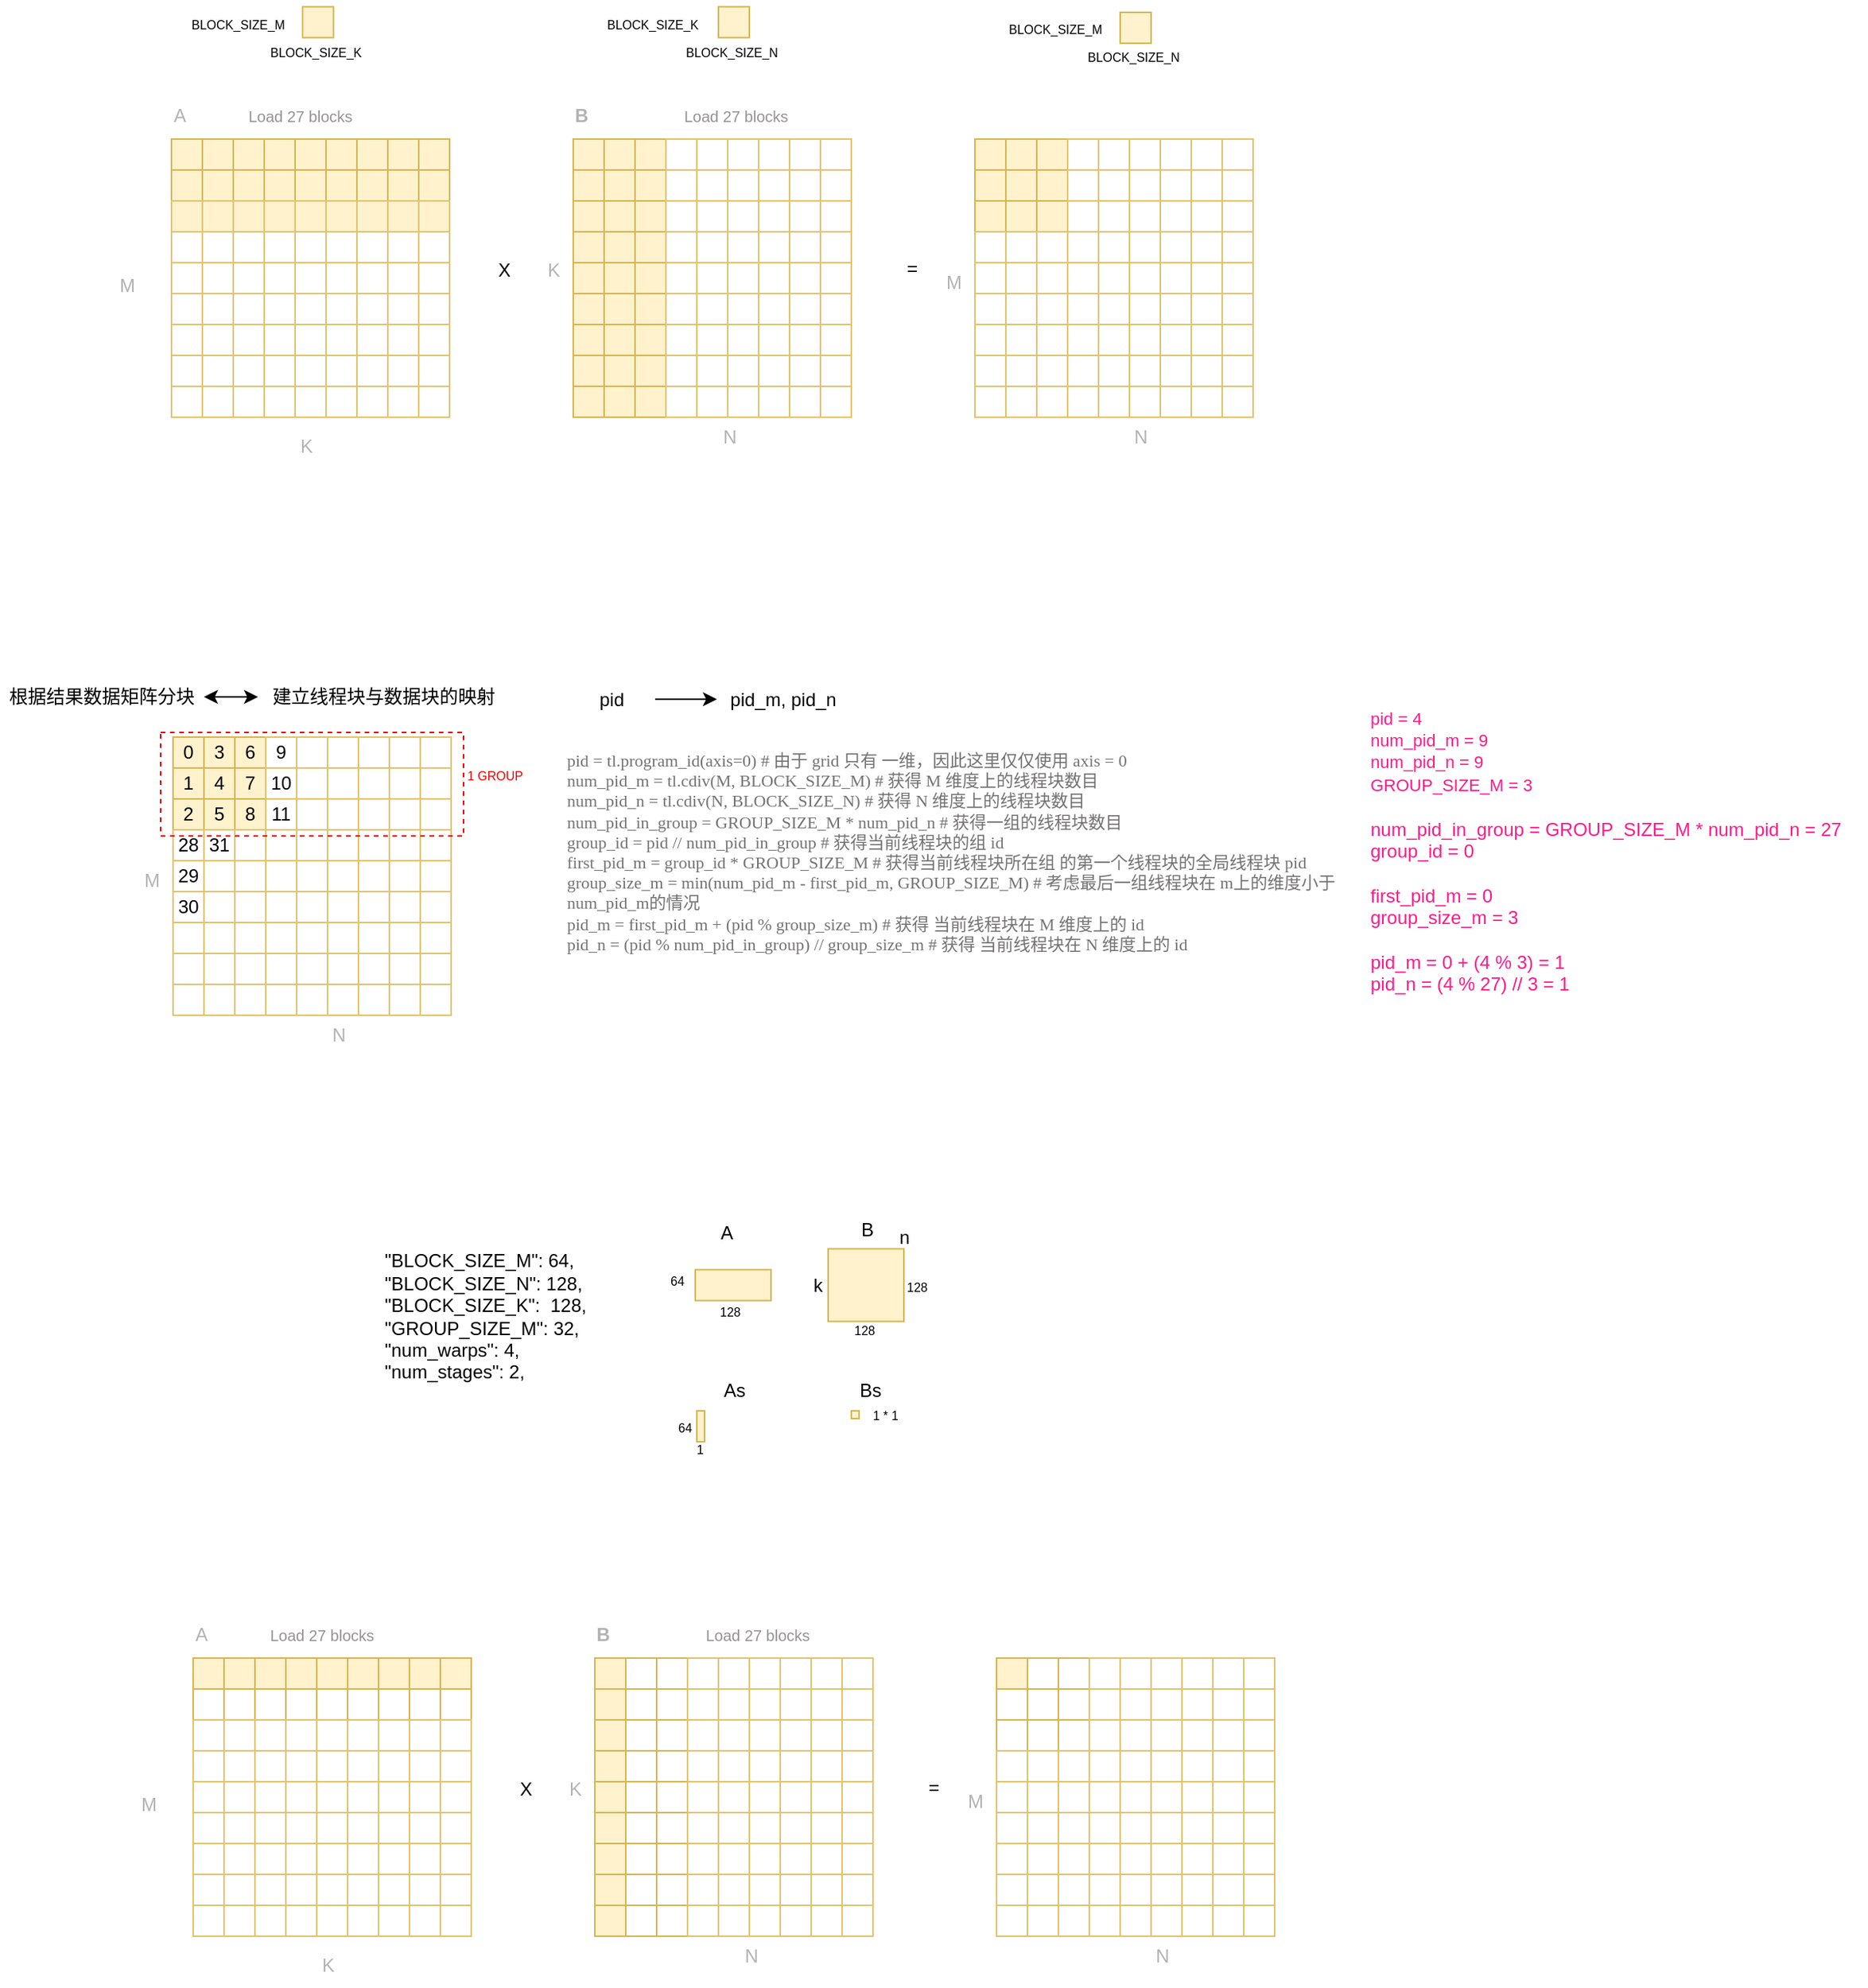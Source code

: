 <mxfile version="27.2.0">
  <diagram name="triton矩阵乘再理解" id="j6Y4k2UmRdQ2LZfALvH8">
    <mxGraphModel dx="2183" dy="1388" grid="0" gridSize="10" guides="1" tooltips="1" connect="1" arrows="1" fold="1" page="0" pageScale="1" pageWidth="827" pageHeight="1169" math="0" shadow="0">
      <root>
        <mxCell id="0" />
        <mxCell id="1" parent="0" />
        <mxCell id="rxAq2k8TnSCdkmulAkpY-1" value="" style="rounded=0;whiteSpace=wrap;html=1;fillColor=#fff2cc;strokeColor=#d6b656;" parent="1" vertex="1">
          <mxGeometry x="69" y="80" width="20" height="20" as="geometry" />
        </mxCell>
        <mxCell id="rxAq2k8TnSCdkmulAkpY-2" value="" style="rounded=0;whiteSpace=wrap;html=1;fillColor=#fff2cc;strokeColor=#d6b656;" parent="1" vertex="1">
          <mxGeometry x="89" y="80" width="20" height="20" as="geometry" />
        </mxCell>
        <mxCell id="rxAq2k8TnSCdkmulAkpY-3" value="" style="rounded=0;whiteSpace=wrap;html=1;fillColor=#fff2cc;strokeColor=#d6b656;" parent="1" vertex="1">
          <mxGeometry x="109" y="80" width="20" height="20" as="geometry" />
        </mxCell>
        <mxCell id="rxAq2k8TnSCdkmulAkpY-4" value="" style="rounded=0;whiteSpace=wrap;html=1;fillColor=#fff2cc;strokeColor=#d6b656;" parent="1" vertex="1">
          <mxGeometry x="129" y="80" width="20" height="20" as="geometry" />
        </mxCell>
        <mxCell id="rxAq2k8TnSCdkmulAkpY-5" value="" style="rounded=0;whiteSpace=wrap;html=1;fillColor=#fff2cc;strokeColor=#d6b656;" parent="1" vertex="1">
          <mxGeometry x="149" y="80" width="20" height="20" as="geometry" />
        </mxCell>
        <mxCell id="rxAq2k8TnSCdkmulAkpY-6" value="" style="rounded=0;whiteSpace=wrap;html=1;fillColor=#fff2cc;strokeColor=#d6b656;" parent="1" vertex="1">
          <mxGeometry x="169" y="80" width="20" height="20" as="geometry" />
        </mxCell>
        <mxCell id="rxAq2k8TnSCdkmulAkpY-7" value="" style="rounded=0;whiteSpace=wrap;html=1;fillColor=#fff2cc;strokeColor=#d6b656;" parent="1" vertex="1">
          <mxGeometry x="189" y="80" width="20" height="20" as="geometry" />
        </mxCell>
        <mxCell id="rxAq2k8TnSCdkmulAkpY-8" value="" style="rounded=0;whiteSpace=wrap;html=1;fillColor=#fff2cc;strokeColor=#d6b656;" parent="1" vertex="1">
          <mxGeometry x="209" y="80" width="20" height="20" as="geometry" />
        </mxCell>
        <mxCell id="rxAq2k8TnSCdkmulAkpY-9" value="" style="rounded=0;whiteSpace=wrap;html=1;fillColor=#fff2cc;strokeColor=#d6b656;" parent="1" vertex="1">
          <mxGeometry x="229" y="80" width="20" height="20" as="geometry" />
        </mxCell>
        <mxCell id="rxAq2k8TnSCdkmulAkpY-11" value="" style="rounded=0;whiteSpace=wrap;html=1;fillColor=#fff2cc;strokeColor=#d6b656;" parent="1" vertex="1">
          <mxGeometry x="69" y="100" width="20" height="20" as="geometry" />
        </mxCell>
        <mxCell id="rxAq2k8TnSCdkmulAkpY-12" value="" style="rounded=0;whiteSpace=wrap;html=1;fillColor=#fff2cc;strokeColor=#d6b656;" parent="1" vertex="1">
          <mxGeometry x="89" y="100" width="20" height="20" as="geometry" />
        </mxCell>
        <mxCell id="rxAq2k8TnSCdkmulAkpY-13" value="" style="rounded=0;whiteSpace=wrap;html=1;fillColor=#fff2cc;strokeColor=#d6b656;" parent="1" vertex="1">
          <mxGeometry x="109" y="100" width="20" height="20" as="geometry" />
        </mxCell>
        <mxCell id="rxAq2k8TnSCdkmulAkpY-14" value="" style="rounded=0;whiteSpace=wrap;html=1;fillColor=#fff2cc;strokeColor=#d6b656;" parent="1" vertex="1">
          <mxGeometry x="129" y="100" width="20" height="20" as="geometry" />
        </mxCell>
        <mxCell id="rxAq2k8TnSCdkmulAkpY-15" value="" style="rounded=0;whiteSpace=wrap;html=1;fillColor=#fff2cc;strokeColor=#d6b656;" parent="1" vertex="1">
          <mxGeometry x="149" y="100" width="20" height="20" as="geometry" />
        </mxCell>
        <mxCell id="rxAq2k8TnSCdkmulAkpY-16" value="" style="rounded=0;whiteSpace=wrap;html=1;fillColor=#fff2cc;strokeColor=#d6b656;" parent="1" vertex="1">
          <mxGeometry x="169" y="100" width="20" height="20" as="geometry" />
        </mxCell>
        <mxCell id="rxAq2k8TnSCdkmulAkpY-17" value="" style="rounded=0;whiteSpace=wrap;html=1;fillColor=#fff2cc;strokeColor=#d6b656;" parent="1" vertex="1">
          <mxGeometry x="189" y="100" width="20" height="20" as="geometry" />
        </mxCell>
        <mxCell id="rxAq2k8TnSCdkmulAkpY-18" value="" style="rounded=0;whiteSpace=wrap;html=1;fillColor=#fff2cc;strokeColor=#d6b656;" parent="1" vertex="1">
          <mxGeometry x="209" y="100" width="20" height="20" as="geometry" />
        </mxCell>
        <mxCell id="rxAq2k8TnSCdkmulAkpY-19" value="" style="rounded=0;whiteSpace=wrap;html=1;fillColor=#fff2cc;strokeColor=#d6b656;" parent="1" vertex="1">
          <mxGeometry x="229" y="100" width="20" height="20" as="geometry" />
        </mxCell>
        <mxCell id="rxAq2k8TnSCdkmulAkpY-20" value="" style="rounded=0;whiteSpace=wrap;html=1;fillColor=#fff2cc;strokeColor=light-dark(#e1c470, #6d5100);" parent="1" vertex="1">
          <mxGeometry x="69" y="120" width="20" height="20" as="geometry" />
        </mxCell>
        <mxCell id="rxAq2k8TnSCdkmulAkpY-21" value="" style="rounded=0;whiteSpace=wrap;html=1;fillColor=#fff2cc;strokeColor=light-dark(#e1c470, #6d5100);" parent="1" vertex="1">
          <mxGeometry x="89" y="120" width="20" height="20" as="geometry" />
        </mxCell>
        <mxCell id="rxAq2k8TnSCdkmulAkpY-22" value="" style="rounded=0;whiteSpace=wrap;html=1;fillColor=#fff2cc;strokeColor=light-dark(#e1c470, #6d5100);" parent="1" vertex="1">
          <mxGeometry x="109" y="120" width="20" height="20" as="geometry" />
        </mxCell>
        <mxCell id="rxAq2k8TnSCdkmulAkpY-23" value="" style="rounded=0;whiteSpace=wrap;html=1;fillColor=#fff2cc;strokeColor=light-dark(#e1c470, #6d5100);" parent="1" vertex="1">
          <mxGeometry x="129" y="120" width="20" height="20" as="geometry" />
        </mxCell>
        <mxCell id="rxAq2k8TnSCdkmulAkpY-24" value="" style="rounded=0;whiteSpace=wrap;html=1;fillColor=#fff2cc;strokeColor=light-dark(#e1c470, #6d5100);" parent="1" vertex="1">
          <mxGeometry x="149" y="120" width="20" height="20" as="geometry" />
        </mxCell>
        <mxCell id="rxAq2k8TnSCdkmulAkpY-25" value="" style="rounded=0;whiteSpace=wrap;html=1;fillColor=#fff2cc;strokeColor=light-dark(#e1c470, #6d5100);" parent="1" vertex="1">
          <mxGeometry x="169" y="120" width="20" height="20" as="geometry" />
        </mxCell>
        <mxCell id="rxAq2k8TnSCdkmulAkpY-26" value="" style="rounded=0;whiteSpace=wrap;html=1;fillColor=#fff2cc;strokeColor=light-dark(#e1c470, #6d5100);" parent="1" vertex="1">
          <mxGeometry x="189" y="120" width="20" height="20" as="geometry" />
        </mxCell>
        <mxCell id="rxAq2k8TnSCdkmulAkpY-27" value="" style="rounded=0;whiteSpace=wrap;html=1;fillColor=#fff2cc;strokeColor=light-dark(#e1c470, #6d5100);" parent="1" vertex="1">
          <mxGeometry x="209" y="120" width="20" height="20" as="geometry" />
        </mxCell>
        <mxCell id="rxAq2k8TnSCdkmulAkpY-28" value="" style="rounded=0;whiteSpace=wrap;html=1;fillColor=#fff2cc;strokeColor=light-dark(#e1c470, #6d5100);" parent="1" vertex="1">
          <mxGeometry x="229" y="120" width="20" height="20" as="geometry" />
        </mxCell>
        <mxCell id="rxAq2k8TnSCdkmulAkpY-29" value="" style="rounded=0;whiteSpace=wrap;html=1;strokeColor=light-dark(#e1c470, #6d5100);" parent="1" vertex="1">
          <mxGeometry x="69" y="140" width="20" height="20" as="geometry" />
        </mxCell>
        <mxCell id="rxAq2k8TnSCdkmulAkpY-30" value="" style="rounded=0;whiteSpace=wrap;html=1;strokeColor=light-dark(#e1c470, #6d5100);" parent="1" vertex="1">
          <mxGeometry x="89" y="140" width="20" height="20" as="geometry" />
        </mxCell>
        <mxCell id="rxAq2k8TnSCdkmulAkpY-31" value="" style="rounded=0;whiteSpace=wrap;html=1;strokeColor=light-dark(#e1c470, #6d5100);" parent="1" vertex="1">
          <mxGeometry x="109" y="140" width="20" height="20" as="geometry" />
        </mxCell>
        <mxCell id="rxAq2k8TnSCdkmulAkpY-32" value="" style="rounded=0;whiteSpace=wrap;html=1;strokeColor=light-dark(#e1c470, #6d5100);" parent="1" vertex="1">
          <mxGeometry x="129" y="140" width="20" height="20" as="geometry" />
        </mxCell>
        <mxCell id="rxAq2k8TnSCdkmulAkpY-33" value="" style="rounded=0;whiteSpace=wrap;html=1;strokeColor=light-dark(#e1c470, #6d5100);" parent="1" vertex="1">
          <mxGeometry x="149" y="140" width="20" height="20" as="geometry" />
        </mxCell>
        <mxCell id="rxAq2k8TnSCdkmulAkpY-34" value="" style="rounded=0;whiteSpace=wrap;html=1;strokeColor=light-dark(#e1c470, #6d5100);" parent="1" vertex="1">
          <mxGeometry x="169" y="140" width="20" height="20" as="geometry" />
        </mxCell>
        <mxCell id="rxAq2k8TnSCdkmulAkpY-35" value="" style="rounded=0;whiteSpace=wrap;html=1;strokeColor=light-dark(#e1c470, #6d5100);" parent="1" vertex="1">
          <mxGeometry x="189" y="140" width="20" height="20" as="geometry" />
        </mxCell>
        <mxCell id="rxAq2k8TnSCdkmulAkpY-36" value="" style="rounded=0;whiteSpace=wrap;html=1;strokeColor=light-dark(#e1c470, #6d5100);" parent="1" vertex="1">
          <mxGeometry x="209" y="140" width="20" height="20" as="geometry" />
        </mxCell>
        <mxCell id="rxAq2k8TnSCdkmulAkpY-37" value="" style="rounded=0;whiteSpace=wrap;html=1;strokeColor=light-dark(#e1c470, #6d5100);" parent="1" vertex="1">
          <mxGeometry x="229" y="140" width="20" height="20" as="geometry" />
        </mxCell>
        <mxCell id="rxAq2k8TnSCdkmulAkpY-38" value="" style="rounded=0;whiteSpace=wrap;html=1;strokeColor=light-dark(#e1c470, #6d5100);" parent="1" vertex="1">
          <mxGeometry x="69" y="160" width="20" height="20" as="geometry" />
        </mxCell>
        <mxCell id="rxAq2k8TnSCdkmulAkpY-39" value="" style="rounded=0;whiteSpace=wrap;html=1;strokeColor=light-dark(#e1c470, #6d5100);" parent="1" vertex="1">
          <mxGeometry x="89" y="160" width="20" height="20" as="geometry" />
        </mxCell>
        <mxCell id="rxAq2k8TnSCdkmulAkpY-40" value="" style="rounded=0;whiteSpace=wrap;html=1;strokeColor=light-dark(#e1c470, #6d5100);" parent="1" vertex="1">
          <mxGeometry x="109" y="160" width="20" height="20" as="geometry" />
        </mxCell>
        <mxCell id="rxAq2k8TnSCdkmulAkpY-41" value="" style="rounded=0;whiteSpace=wrap;html=1;strokeColor=light-dark(#e1c470, #6d5100);" parent="1" vertex="1">
          <mxGeometry x="129" y="160" width="20" height="20" as="geometry" />
        </mxCell>
        <mxCell id="rxAq2k8TnSCdkmulAkpY-42" value="" style="rounded=0;whiteSpace=wrap;html=1;strokeColor=light-dark(#e1c470, #6d5100);" parent="1" vertex="1">
          <mxGeometry x="149" y="160" width="20" height="20" as="geometry" />
        </mxCell>
        <mxCell id="rxAq2k8TnSCdkmulAkpY-43" value="" style="rounded=0;whiteSpace=wrap;html=1;strokeColor=light-dark(#e1c470, #6d5100);" parent="1" vertex="1">
          <mxGeometry x="169" y="160" width="20" height="20" as="geometry" />
        </mxCell>
        <mxCell id="rxAq2k8TnSCdkmulAkpY-44" value="" style="rounded=0;whiteSpace=wrap;html=1;strokeColor=light-dark(#e1c470, #6d5100);" parent="1" vertex="1">
          <mxGeometry x="189" y="160" width="20" height="20" as="geometry" />
        </mxCell>
        <mxCell id="rxAq2k8TnSCdkmulAkpY-45" value="" style="rounded=0;whiteSpace=wrap;html=1;strokeColor=light-dark(#e1c470, #6d5100);" parent="1" vertex="1">
          <mxGeometry x="209" y="160" width="20" height="20" as="geometry" />
        </mxCell>
        <mxCell id="rxAq2k8TnSCdkmulAkpY-46" value="" style="rounded=0;whiteSpace=wrap;html=1;strokeColor=light-dark(#e1c470, #6d5100);" parent="1" vertex="1">
          <mxGeometry x="229" y="160" width="20" height="20" as="geometry" />
        </mxCell>
        <mxCell id="rxAq2k8TnSCdkmulAkpY-47" value="" style="rounded=0;whiteSpace=wrap;html=1;strokeColor=light-dark(#e1c470, #6d5100);" parent="1" vertex="1">
          <mxGeometry x="69" y="180" width="20" height="20" as="geometry" />
        </mxCell>
        <mxCell id="rxAq2k8TnSCdkmulAkpY-48" value="" style="rounded=0;whiteSpace=wrap;html=1;strokeColor=light-dark(#e1c470, #6d5100);" parent="1" vertex="1">
          <mxGeometry x="89" y="180" width="20" height="20" as="geometry" />
        </mxCell>
        <mxCell id="rxAq2k8TnSCdkmulAkpY-49" value="" style="rounded=0;whiteSpace=wrap;html=1;strokeColor=light-dark(#e1c470, #6d5100);" parent="1" vertex="1">
          <mxGeometry x="109" y="180" width="20" height="20" as="geometry" />
        </mxCell>
        <mxCell id="rxAq2k8TnSCdkmulAkpY-50" value="" style="rounded=0;whiteSpace=wrap;html=1;strokeColor=light-dark(#e1c470, #6d5100);" parent="1" vertex="1">
          <mxGeometry x="129" y="180" width="20" height="20" as="geometry" />
        </mxCell>
        <mxCell id="rxAq2k8TnSCdkmulAkpY-51" value="" style="rounded=0;whiteSpace=wrap;html=1;strokeColor=light-dark(#e1c470, #6d5100);" parent="1" vertex="1">
          <mxGeometry x="149" y="180" width="20" height="20" as="geometry" />
        </mxCell>
        <mxCell id="rxAq2k8TnSCdkmulAkpY-52" value="" style="rounded=0;whiteSpace=wrap;html=1;strokeColor=light-dark(#e1c470, #6d5100);" parent="1" vertex="1">
          <mxGeometry x="169" y="180" width="20" height="20" as="geometry" />
        </mxCell>
        <mxCell id="rxAq2k8TnSCdkmulAkpY-53" value="" style="rounded=0;whiteSpace=wrap;html=1;strokeColor=light-dark(#e1c470, #6d5100);" parent="1" vertex="1">
          <mxGeometry x="189" y="180" width="20" height="20" as="geometry" />
        </mxCell>
        <mxCell id="rxAq2k8TnSCdkmulAkpY-54" value="" style="rounded=0;whiteSpace=wrap;html=1;strokeColor=light-dark(#e1c470, #6d5100);" parent="1" vertex="1">
          <mxGeometry x="209" y="180" width="20" height="20" as="geometry" />
        </mxCell>
        <mxCell id="rxAq2k8TnSCdkmulAkpY-55" value="" style="rounded=0;whiteSpace=wrap;html=1;strokeColor=light-dark(#e1c470, #6d5100);" parent="1" vertex="1">
          <mxGeometry x="229" y="180" width="20" height="20" as="geometry" />
        </mxCell>
        <mxCell id="rxAq2k8TnSCdkmulAkpY-56" value="" style="rounded=0;whiteSpace=wrap;html=1;strokeColor=light-dark(#e1c470, #6d5100);" parent="1" vertex="1">
          <mxGeometry x="69" y="200" width="20" height="20" as="geometry" />
        </mxCell>
        <mxCell id="rxAq2k8TnSCdkmulAkpY-57" value="" style="rounded=0;whiteSpace=wrap;html=1;strokeColor=light-dark(#e1c470, #6d5100);" parent="1" vertex="1">
          <mxGeometry x="89" y="200" width="20" height="20" as="geometry" />
        </mxCell>
        <mxCell id="rxAq2k8TnSCdkmulAkpY-58" value="" style="rounded=0;whiteSpace=wrap;html=1;strokeColor=light-dark(#e1c470, #6d5100);" parent="1" vertex="1">
          <mxGeometry x="109" y="200" width="20" height="20" as="geometry" />
        </mxCell>
        <mxCell id="rxAq2k8TnSCdkmulAkpY-59" value="" style="rounded=0;whiteSpace=wrap;html=1;strokeColor=light-dark(#e1c470, #6d5100);" parent="1" vertex="1">
          <mxGeometry x="129" y="200" width="20" height="20" as="geometry" />
        </mxCell>
        <mxCell id="rxAq2k8TnSCdkmulAkpY-60" value="" style="rounded=0;whiteSpace=wrap;html=1;strokeColor=light-dark(#e1c470, #6d5100);" parent="1" vertex="1">
          <mxGeometry x="149" y="200" width="20" height="20" as="geometry" />
        </mxCell>
        <mxCell id="rxAq2k8TnSCdkmulAkpY-61" value="" style="rounded=0;whiteSpace=wrap;html=1;strokeColor=light-dark(#e1c470, #6d5100);" parent="1" vertex="1">
          <mxGeometry x="169" y="200" width="20" height="20" as="geometry" />
        </mxCell>
        <mxCell id="rxAq2k8TnSCdkmulAkpY-62" value="" style="rounded=0;whiteSpace=wrap;html=1;strokeColor=light-dark(#e1c470, #6d5100);" parent="1" vertex="1">
          <mxGeometry x="189" y="200" width="20" height="20" as="geometry" />
        </mxCell>
        <mxCell id="rxAq2k8TnSCdkmulAkpY-63" value="" style="rounded=0;whiteSpace=wrap;html=1;strokeColor=light-dark(#e1c470, #6d5100);" parent="1" vertex="1">
          <mxGeometry x="209" y="200" width="20" height="20" as="geometry" />
        </mxCell>
        <mxCell id="rxAq2k8TnSCdkmulAkpY-64" value="" style="rounded=0;whiteSpace=wrap;html=1;strokeColor=light-dark(#e1c470, #6d5100);" parent="1" vertex="1">
          <mxGeometry x="229" y="200" width="20" height="20" as="geometry" />
        </mxCell>
        <mxCell id="rxAq2k8TnSCdkmulAkpY-65" value="" style="rounded=0;whiteSpace=wrap;html=1;strokeColor=light-dark(#e1c470, #6d5100);" parent="1" vertex="1">
          <mxGeometry x="69" y="220" width="20" height="20" as="geometry" />
        </mxCell>
        <mxCell id="rxAq2k8TnSCdkmulAkpY-66" value="" style="rounded=0;whiteSpace=wrap;html=1;strokeColor=light-dark(#e1c470, #6d5100);" parent="1" vertex="1">
          <mxGeometry x="89" y="220" width="20" height="20" as="geometry" />
        </mxCell>
        <mxCell id="rxAq2k8TnSCdkmulAkpY-67" value="" style="rounded=0;whiteSpace=wrap;html=1;strokeColor=light-dark(#e1c470, #6d5100);" parent="1" vertex="1">
          <mxGeometry x="109" y="220" width="20" height="20" as="geometry" />
        </mxCell>
        <mxCell id="rxAq2k8TnSCdkmulAkpY-68" value="" style="rounded=0;whiteSpace=wrap;html=1;strokeColor=light-dark(#e1c470, #6d5100);" parent="1" vertex="1">
          <mxGeometry x="129" y="220" width="20" height="20" as="geometry" />
        </mxCell>
        <mxCell id="rxAq2k8TnSCdkmulAkpY-69" value="" style="rounded=0;whiteSpace=wrap;html=1;strokeColor=light-dark(#e1c470, #6d5100);" parent="1" vertex="1">
          <mxGeometry x="149" y="220" width="20" height="20" as="geometry" />
        </mxCell>
        <mxCell id="rxAq2k8TnSCdkmulAkpY-70" value="" style="rounded=0;whiteSpace=wrap;html=1;strokeColor=light-dark(#e1c470, #6d5100);" parent="1" vertex="1">
          <mxGeometry x="169" y="220" width="20" height="20" as="geometry" />
        </mxCell>
        <mxCell id="rxAq2k8TnSCdkmulAkpY-71" value="" style="rounded=0;whiteSpace=wrap;html=1;strokeColor=light-dark(#e1c470, #6d5100);" parent="1" vertex="1">
          <mxGeometry x="189" y="220" width="20" height="20" as="geometry" />
        </mxCell>
        <mxCell id="rxAq2k8TnSCdkmulAkpY-72" value="" style="rounded=0;whiteSpace=wrap;html=1;strokeColor=light-dark(#e1c470, #6d5100);" parent="1" vertex="1">
          <mxGeometry x="209" y="220" width="20" height="20" as="geometry" />
        </mxCell>
        <mxCell id="rxAq2k8TnSCdkmulAkpY-73" value="" style="rounded=0;whiteSpace=wrap;html=1;strokeColor=light-dark(#e1c470, #6d5100);" parent="1" vertex="1">
          <mxGeometry x="229" y="220" width="20" height="20" as="geometry" />
        </mxCell>
        <mxCell id="rxAq2k8TnSCdkmulAkpY-74" value="" style="rounded=0;whiteSpace=wrap;html=1;strokeColor=light-dark(#e1c470, #6d5100);" parent="1" vertex="1">
          <mxGeometry x="69" y="240" width="20" height="20" as="geometry" />
        </mxCell>
        <mxCell id="rxAq2k8TnSCdkmulAkpY-75" value="" style="rounded=0;whiteSpace=wrap;html=1;strokeColor=light-dark(#e1c470, #6d5100);" parent="1" vertex="1">
          <mxGeometry x="89" y="240" width="20" height="20" as="geometry" />
        </mxCell>
        <mxCell id="rxAq2k8TnSCdkmulAkpY-76" value="" style="rounded=0;whiteSpace=wrap;html=1;strokeColor=light-dark(#e1c470, #6d5100);" parent="1" vertex="1">
          <mxGeometry x="109" y="240" width="20" height="20" as="geometry" />
        </mxCell>
        <mxCell id="rxAq2k8TnSCdkmulAkpY-77" value="" style="rounded=0;whiteSpace=wrap;html=1;strokeColor=light-dark(#e1c470, #6d5100);" parent="1" vertex="1">
          <mxGeometry x="129" y="240" width="20" height="20" as="geometry" />
        </mxCell>
        <mxCell id="rxAq2k8TnSCdkmulAkpY-78" value="" style="rounded=0;whiteSpace=wrap;html=1;strokeColor=light-dark(#e1c470, #6d5100);" parent="1" vertex="1">
          <mxGeometry x="149" y="240" width="20" height="20" as="geometry" />
        </mxCell>
        <mxCell id="rxAq2k8TnSCdkmulAkpY-79" value="" style="rounded=0;whiteSpace=wrap;html=1;strokeColor=light-dark(#e1c470, #6d5100);" parent="1" vertex="1">
          <mxGeometry x="169" y="240" width="20" height="20" as="geometry" />
        </mxCell>
        <mxCell id="rxAq2k8TnSCdkmulAkpY-80" value="" style="rounded=0;whiteSpace=wrap;html=1;strokeColor=light-dark(#e1c470, #6d5100);" parent="1" vertex="1">
          <mxGeometry x="189" y="240" width="20" height="20" as="geometry" />
        </mxCell>
        <mxCell id="rxAq2k8TnSCdkmulAkpY-81" value="" style="rounded=0;whiteSpace=wrap;html=1;strokeColor=light-dark(#e1c470, #6d5100);" parent="1" vertex="1">
          <mxGeometry x="209" y="240" width="20" height="20" as="geometry" />
        </mxCell>
        <mxCell id="rxAq2k8TnSCdkmulAkpY-82" value="" style="rounded=0;whiteSpace=wrap;html=1;strokeColor=light-dark(#e1c470, #6d5100);" parent="1" vertex="1">
          <mxGeometry x="229" y="240" width="20" height="20" as="geometry" />
        </mxCell>
        <mxCell id="rxAq2k8TnSCdkmulAkpY-83" value="" style="rounded=0;whiteSpace=wrap;html=1;strokeColor=#d6b656;fillColor=#fff2cc;" parent="1" vertex="1">
          <mxGeometry x="329" y="80" width="20" height="20" as="geometry" />
        </mxCell>
        <mxCell id="rxAq2k8TnSCdkmulAkpY-84" value="" style="rounded=0;whiteSpace=wrap;html=1;strokeColor=#d6b656;fillColor=#fff2cc;" parent="1" vertex="1">
          <mxGeometry x="349" y="80" width="20" height="20" as="geometry" />
        </mxCell>
        <mxCell id="rxAq2k8TnSCdkmulAkpY-85" value="" style="rounded=0;whiteSpace=wrap;html=1;strokeColor=#d6b656;fillColor=#fff2cc;" parent="1" vertex="1">
          <mxGeometry x="369" y="80" width="20" height="20" as="geometry" />
        </mxCell>
        <mxCell id="rxAq2k8TnSCdkmulAkpY-86" value="" style="rounded=0;whiteSpace=wrap;html=1;strokeColor=light-dark(#e1c470, #6d5100);" parent="1" vertex="1">
          <mxGeometry x="389" y="80" width="20" height="20" as="geometry" />
        </mxCell>
        <mxCell id="rxAq2k8TnSCdkmulAkpY-87" value="" style="rounded=0;whiteSpace=wrap;html=1;strokeColor=light-dark(#e1c470, #6d5100);" parent="1" vertex="1">
          <mxGeometry x="409" y="80" width="20" height="20" as="geometry" />
        </mxCell>
        <mxCell id="rxAq2k8TnSCdkmulAkpY-88" value="" style="rounded=0;whiteSpace=wrap;html=1;strokeColor=light-dark(#e1c470, #6d5100);" parent="1" vertex="1">
          <mxGeometry x="429" y="80" width="20" height="20" as="geometry" />
        </mxCell>
        <mxCell id="rxAq2k8TnSCdkmulAkpY-89" value="" style="rounded=0;whiteSpace=wrap;html=1;strokeColor=light-dark(#e1c470, #6d5100);" parent="1" vertex="1">
          <mxGeometry x="449" y="80" width="20" height="20" as="geometry" />
        </mxCell>
        <mxCell id="rxAq2k8TnSCdkmulAkpY-90" value="" style="rounded=0;whiteSpace=wrap;html=1;strokeColor=light-dark(#e1c470, #6d5100);" parent="1" vertex="1">
          <mxGeometry x="469" y="80" width="20" height="20" as="geometry" />
        </mxCell>
        <mxCell id="rxAq2k8TnSCdkmulAkpY-91" value="" style="rounded=0;whiteSpace=wrap;html=1;strokeColor=light-dark(#e1c470, #6d5100);" parent="1" vertex="1">
          <mxGeometry x="489" y="80" width="20" height="20" as="geometry" />
        </mxCell>
        <mxCell id="rxAq2k8TnSCdkmulAkpY-92" value="" style="rounded=0;whiteSpace=wrap;html=1;strokeColor=#d6b656;fillColor=#fff2cc;" parent="1" vertex="1">
          <mxGeometry x="329" y="100" width="20" height="20" as="geometry" />
        </mxCell>
        <mxCell id="rxAq2k8TnSCdkmulAkpY-93" value="" style="rounded=0;whiteSpace=wrap;html=1;strokeColor=#d6b656;fillColor=#fff2cc;" parent="1" vertex="1">
          <mxGeometry x="349" y="100" width="20" height="20" as="geometry" />
        </mxCell>
        <mxCell id="rxAq2k8TnSCdkmulAkpY-94" value="" style="rounded=0;whiteSpace=wrap;html=1;strokeColor=#d6b656;fillColor=#fff2cc;" parent="1" vertex="1">
          <mxGeometry x="369" y="100" width="20" height="20" as="geometry" />
        </mxCell>
        <mxCell id="rxAq2k8TnSCdkmulAkpY-95" value="" style="rounded=0;whiteSpace=wrap;html=1;strokeColor=light-dark(#e1c470, #6d5100);" parent="1" vertex="1">
          <mxGeometry x="389" y="100" width="20" height="20" as="geometry" />
        </mxCell>
        <mxCell id="rxAq2k8TnSCdkmulAkpY-96" value="" style="rounded=0;whiteSpace=wrap;html=1;strokeColor=light-dark(#e1c470, #6d5100);" parent="1" vertex="1">
          <mxGeometry x="409" y="100" width="20" height="20" as="geometry" />
        </mxCell>
        <mxCell id="rxAq2k8TnSCdkmulAkpY-97" value="" style="rounded=0;whiteSpace=wrap;html=1;strokeColor=light-dark(#e1c470, #6d5100);" parent="1" vertex="1">
          <mxGeometry x="429" y="100" width="20" height="20" as="geometry" />
        </mxCell>
        <mxCell id="rxAq2k8TnSCdkmulAkpY-98" value="" style="rounded=0;whiteSpace=wrap;html=1;strokeColor=light-dark(#e1c470, #6d5100);" parent="1" vertex="1">
          <mxGeometry x="449" y="100" width="20" height="20" as="geometry" />
        </mxCell>
        <mxCell id="rxAq2k8TnSCdkmulAkpY-99" value="" style="rounded=0;whiteSpace=wrap;html=1;strokeColor=light-dark(#e1c470, #6d5100);" parent="1" vertex="1">
          <mxGeometry x="469" y="100" width="20" height="20" as="geometry" />
        </mxCell>
        <mxCell id="rxAq2k8TnSCdkmulAkpY-100" value="" style="rounded=0;whiteSpace=wrap;html=1;strokeColor=light-dark(#e1c470, #6d5100);" parent="1" vertex="1">
          <mxGeometry x="489" y="100" width="20" height="20" as="geometry" />
        </mxCell>
        <mxCell id="rxAq2k8TnSCdkmulAkpY-101" value="" style="rounded=0;whiteSpace=wrap;html=1;strokeColor=#d6b656;fillColor=#fff2cc;" parent="1" vertex="1">
          <mxGeometry x="329" y="120" width="20" height="20" as="geometry" />
        </mxCell>
        <mxCell id="rxAq2k8TnSCdkmulAkpY-102" value="" style="rounded=0;whiteSpace=wrap;html=1;strokeColor=#d6b656;fillColor=#fff2cc;" parent="1" vertex="1">
          <mxGeometry x="349" y="120" width="20" height="20" as="geometry" />
        </mxCell>
        <mxCell id="rxAq2k8TnSCdkmulAkpY-103" value="" style="rounded=0;whiteSpace=wrap;html=1;strokeColor=#d6b656;fillColor=#fff2cc;" parent="1" vertex="1">
          <mxGeometry x="369" y="120" width="20" height="20" as="geometry" />
        </mxCell>
        <mxCell id="rxAq2k8TnSCdkmulAkpY-104" value="" style="rounded=0;whiteSpace=wrap;html=1;strokeColor=light-dark(#e1c470, #6d5100);" parent="1" vertex="1">
          <mxGeometry x="389" y="120" width="20" height="20" as="geometry" />
        </mxCell>
        <mxCell id="rxAq2k8TnSCdkmulAkpY-105" value="" style="rounded=0;whiteSpace=wrap;html=1;strokeColor=light-dark(#e1c470, #6d5100);" parent="1" vertex="1">
          <mxGeometry x="409" y="120" width="20" height="20" as="geometry" />
        </mxCell>
        <mxCell id="rxAq2k8TnSCdkmulAkpY-106" value="" style="rounded=0;whiteSpace=wrap;html=1;strokeColor=light-dark(#e1c470, #6d5100);" parent="1" vertex="1">
          <mxGeometry x="429" y="120" width="20" height="20" as="geometry" />
        </mxCell>
        <mxCell id="rxAq2k8TnSCdkmulAkpY-107" value="" style="rounded=0;whiteSpace=wrap;html=1;strokeColor=light-dark(#e1c470, #6d5100);" parent="1" vertex="1">
          <mxGeometry x="449" y="120" width="20" height="20" as="geometry" />
        </mxCell>
        <mxCell id="rxAq2k8TnSCdkmulAkpY-108" value="" style="rounded=0;whiteSpace=wrap;html=1;strokeColor=light-dark(#e1c470, #6d5100);" parent="1" vertex="1">
          <mxGeometry x="469" y="120" width="20" height="20" as="geometry" />
        </mxCell>
        <mxCell id="rxAq2k8TnSCdkmulAkpY-109" value="" style="rounded=0;whiteSpace=wrap;html=1;strokeColor=light-dark(#e1c470, #6d5100);" parent="1" vertex="1">
          <mxGeometry x="489" y="120" width="20" height="20" as="geometry" />
        </mxCell>
        <mxCell id="rxAq2k8TnSCdkmulAkpY-110" value="" style="rounded=0;whiteSpace=wrap;html=1;strokeColor=#d6b656;fillColor=#fff2cc;" parent="1" vertex="1">
          <mxGeometry x="329" y="140" width="20" height="20" as="geometry" />
        </mxCell>
        <mxCell id="rxAq2k8TnSCdkmulAkpY-111" value="" style="rounded=0;whiteSpace=wrap;html=1;strokeColor=#d6b656;fillColor=#fff2cc;" parent="1" vertex="1">
          <mxGeometry x="349" y="140" width="20" height="20" as="geometry" />
        </mxCell>
        <mxCell id="rxAq2k8TnSCdkmulAkpY-112" value="" style="rounded=0;whiteSpace=wrap;html=1;strokeColor=#d6b656;fillColor=#fff2cc;" parent="1" vertex="1">
          <mxGeometry x="369" y="140" width="20" height="20" as="geometry" />
        </mxCell>
        <mxCell id="rxAq2k8TnSCdkmulAkpY-113" value="" style="rounded=0;whiteSpace=wrap;html=1;strokeColor=light-dark(#e1c470, #6d5100);" parent="1" vertex="1">
          <mxGeometry x="389" y="140" width="20" height="20" as="geometry" />
        </mxCell>
        <mxCell id="rxAq2k8TnSCdkmulAkpY-114" value="" style="rounded=0;whiteSpace=wrap;html=1;strokeColor=light-dark(#e1c470, #6d5100);" parent="1" vertex="1">
          <mxGeometry x="409" y="140" width="20" height="20" as="geometry" />
        </mxCell>
        <mxCell id="rxAq2k8TnSCdkmulAkpY-115" value="" style="rounded=0;whiteSpace=wrap;html=1;strokeColor=light-dark(#e1c470, #6d5100);" parent="1" vertex="1">
          <mxGeometry x="429" y="140" width="20" height="20" as="geometry" />
        </mxCell>
        <mxCell id="rxAq2k8TnSCdkmulAkpY-116" value="" style="rounded=0;whiteSpace=wrap;html=1;strokeColor=light-dark(#e1c470, #6d5100);" parent="1" vertex="1">
          <mxGeometry x="449" y="140" width="20" height="20" as="geometry" />
        </mxCell>
        <mxCell id="rxAq2k8TnSCdkmulAkpY-117" value="" style="rounded=0;whiteSpace=wrap;html=1;strokeColor=light-dark(#e1c470, #6d5100);" parent="1" vertex="1">
          <mxGeometry x="469" y="140" width="20" height="20" as="geometry" />
        </mxCell>
        <mxCell id="rxAq2k8TnSCdkmulAkpY-118" value="" style="rounded=0;whiteSpace=wrap;html=1;strokeColor=light-dark(#e1c470, #6d5100);" parent="1" vertex="1">
          <mxGeometry x="489" y="140" width="20" height="20" as="geometry" />
        </mxCell>
        <mxCell id="rxAq2k8TnSCdkmulAkpY-119" value="" style="rounded=0;whiteSpace=wrap;html=1;strokeColor=#d6b656;fillColor=#fff2cc;" parent="1" vertex="1">
          <mxGeometry x="329" y="160" width="20" height="20" as="geometry" />
        </mxCell>
        <mxCell id="rxAq2k8TnSCdkmulAkpY-120" value="" style="rounded=0;whiteSpace=wrap;html=1;strokeColor=#d6b656;fillColor=#fff2cc;" parent="1" vertex="1">
          <mxGeometry x="349" y="160" width="20" height="20" as="geometry" />
        </mxCell>
        <mxCell id="rxAq2k8TnSCdkmulAkpY-121" value="" style="rounded=0;whiteSpace=wrap;html=1;strokeColor=#d6b656;fillColor=#fff2cc;" parent="1" vertex="1">
          <mxGeometry x="369" y="160" width="20" height="20" as="geometry" />
        </mxCell>
        <mxCell id="rxAq2k8TnSCdkmulAkpY-122" value="" style="rounded=0;whiteSpace=wrap;html=1;strokeColor=light-dark(#e1c470, #6d5100);" parent="1" vertex="1">
          <mxGeometry x="389" y="160" width="20" height="20" as="geometry" />
        </mxCell>
        <mxCell id="rxAq2k8TnSCdkmulAkpY-123" value="" style="rounded=0;whiteSpace=wrap;html=1;strokeColor=light-dark(#e1c470, #6d5100);" parent="1" vertex="1">
          <mxGeometry x="409" y="160" width="20" height="20" as="geometry" />
        </mxCell>
        <mxCell id="rxAq2k8TnSCdkmulAkpY-124" value="" style="rounded=0;whiteSpace=wrap;html=1;strokeColor=light-dark(#e1c470, #6d5100);" parent="1" vertex="1">
          <mxGeometry x="429" y="160" width="20" height="20" as="geometry" />
        </mxCell>
        <mxCell id="rxAq2k8TnSCdkmulAkpY-125" value="" style="rounded=0;whiteSpace=wrap;html=1;strokeColor=light-dark(#e1c470, #6d5100);" parent="1" vertex="1">
          <mxGeometry x="449" y="160" width="20" height="20" as="geometry" />
        </mxCell>
        <mxCell id="rxAq2k8TnSCdkmulAkpY-126" value="" style="rounded=0;whiteSpace=wrap;html=1;strokeColor=light-dark(#e1c470, #6d5100);" parent="1" vertex="1">
          <mxGeometry x="469" y="160" width="20" height="20" as="geometry" />
        </mxCell>
        <mxCell id="rxAq2k8TnSCdkmulAkpY-127" value="" style="rounded=0;whiteSpace=wrap;html=1;strokeColor=light-dark(#e1c470, #6d5100);" parent="1" vertex="1">
          <mxGeometry x="489" y="160" width="20" height="20" as="geometry" />
        </mxCell>
        <mxCell id="rxAq2k8TnSCdkmulAkpY-128" value="" style="rounded=0;whiteSpace=wrap;html=1;strokeColor=#d6b656;fillColor=#fff2cc;" parent="1" vertex="1">
          <mxGeometry x="329" y="180" width="20" height="20" as="geometry" />
        </mxCell>
        <mxCell id="rxAq2k8TnSCdkmulAkpY-129" value="" style="rounded=0;whiteSpace=wrap;html=1;strokeColor=#d6b656;fillColor=#fff2cc;" parent="1" vertex="1">
          <mxGeometry x="349" y="180" width="20" height="20" as="geometry" />
        </mxCell>
        <mxCell id="rxAq2k8TnSCdkmulAkpY-130" value="" style="rounded=0;whiteSpace=wrap;html=1;strokeColor=#d6b656;fillColor=#fff2cc;" parent="1" vertex="1">
          <mxGeometry x="369" y="180" width="20" height="20" as="geometry" />
        </mxCell>
        <mxCell id="rxAq2k8TnSCdkmulAkpY-131" value="" style="rounded=0;whiteSpace=wrap;html=1;strokeColor=light-dark(#e1c470, #6d5100);" parent="1" vertex="1">
          <mxGeometry x="389" y="180" width="20" height="20" as="geometry" />
        </mxCell>
        <mxCell id="rxAq2k8TnSCdkmulAkpY-132" value="" style="rounded=0;whiteSpace=wrap;html=1;strokeColor=light-dark(#e1c470, #6d5100);" parent="1" vertex="1">
          <mxGeometry x="409" y="180" width="20" height="20" as="geometry" />
        </mxCell>
        <mxCell id="rxAq2k8TnSCdkmulAkpY-133" value="" style="rounded=0;whiteSpace=wrap;html=1;strokeColor=light-dark(#e1c470, #6d5100);" parent="1" vertex="1">
          <mxGeometry x="429" y="180" width="20" height="20" as="geometry" />
        </mxCell>
        <mxCell id="rxAq2k8TnSCdkmulAkpY-134" value="" style="rounded=0;whiteSpace=wrap;html=1;strokeColor=light-dark(#e1c470, #6d5100);" parent="1" vertex="1">
          <mxGeometry x="449" y="180" width="20" height="20" as="geometry" />
        </mxCell>
        <mxCell id="rxAq2k8TnSCdkmulAkpY-135" value="" style="rounded=0;whiteSpace=wrap;html=1;strokeColor=light-dark(#e1c470, #6d5100);" parent="1" vertex="1">
          <mxGeometry x="469" y="180" width="20" height="20" as="geometry" />
        </mxCell>
        <mxCell id="rxAq2k8TnSCdkmulAkpY-136" value="" style="rounded=0;whiteSpace=wrap;html=1;strokeColor=light-dark(#e1c470, #6d5100);" parent="1" vertex="1">
          <mxGeometry x="489" y="180" width="20" height="20" as="geometry" />
        </mxCell>
        <mxCell id="rxAq2k8TnSCdkmulAkpY-137" value="" style="rounded=0;whiteSpace=wrap;html=1;strokeColor=#d6b656;fillColor=#fff2cc;" parent="1" vertex="1">
          <mxGeometry x="329" y="200" width="20" height="20" as="geometry" />
        </mxCell>
        <mxCell id="rxAq2k8TnSCdkmulAkpY-138" value="" style="rounded=0;whiteSpace=wrap;html=1;strokeColor=#d6b656;fillColor=#fff2cc;" parent="1" vertex="1">
          <mxGeometry x="349" y="200" width="20" height="20" as="geometry" />
        </mxCell>
        <mxCell id="rxAq2k8TnSCdkmulAkpY-139" value="" style="rounded=0;whiteSpace=wrap;html=1;strokeColor=#d6b656;fillColor=#fff2cc;" parent="1" vertex="1">
          <mxGeometry x="369" y="200" width="20" height="20" as="geometry" />
        </mxCell>
        <mxCell id="rxAq2k8TnSCdkmulAkpY-140" value="" style="rounded=0;whiteSpace=wrap;html=1;strokeColor=light-dark(#e1c470, #6d5100);" parent="1" vertex="1">
          <mxGeometry x="389" y="200" width="20" height="20" as="geometry" />
        </mxCell>
        <mxCell id="rxAq2k8TnSCdkmulAkpY-141" value="" style="rounded=0;whiteSpace=wrap;html=1;strokeColor=light-dark(#e1c470, #6d5100);" parent="1" vertex="1">
          <mxGeometry x="409" y="200" width="20" height="20" as="geometry" />
        </mxCell>
        <mxCell id="rxAq2k8TnSCdkmulAkpY-142" value="" style="rounded=0;whiteSpace=wrap;html=1;strokeColor=light-dark(#e1c470, #6d5100);" parent="1" vertex="1">
          <mxGeometry x="429" y="200" width="20" height="20" as="geometry" />
        </mxCell>
        <mxCell id="rxAq2k8TnSCdkmulAkpY-143" value="" style="rounded=0;whiteSpace=wrap;html=1;strokeColor=light-dark(#e1c470, #6d5100);" parent="1" vertex="1">
          <mxGeometry x="449" y="200" width="20" height="20" as="geometry" />
        </mxCell>
        <mxCell id="rxAq2k8TnSCdkmulAkpY-144" value="" style="rounded=0;whiteSpace=wrap;html=1;strokeColor=light-dark(#e1c470, #6d5100);" parent="1" vertex="1">
          <mxGeometry x="469" y="200" width="20" height="20" as="geometry" />
        </mxCell>
        <mxCell id="rxAq2k8TnSCdkmulAkpY-145" value="" style="rounded=0;whiteSpace=wrap;html=1;strokeColor=light-dark(#e1c470, #6d5100);" parent="1" vertex="1">
          <mxGeometry x="489" y="200" width="20" height="20" as="geometry" />
        </mxCell>
        <mxCell id="rxAq2k8TnSCdkmulAkpY-146" value="" style="rounded=0;whiteSpace=wrap;html=1;strokeColor=#d6b656;fillColor=#fff2cc;" parent="1" vertex="1">
          <mxGeometry x="329" y="220" width="20" height="20" as="geometry" />
        </mxCell>
        <mxCell id="rxAq2k8TnSCdkmulAkpY-147" value="" style="rounded=0;whiteSpace=wrap;html=1;strokeColor=#d6b656;fillColor=#fff2cc;" parent="1" vertex="1">
          <mxGeometry x="349" y="220" width="20" height="20" as="geometry" />
        </mxCell>
        <mxCell id="rxAq2k8TnSCdkmulAkpY-148" value="" style="rounded=0;whiteSpace=wrap;html=1;strokeColor=#d6b656;fillColor=#fff2cc;" parent="1" vertex="1">
          <mxGeometry x="369" y="220" width="20" height="20" as="geometry" />
        </mxCell>
        <mxCell id="rxAq2k8TnSCdkmulAkpY-149" value="" style="rounded=0;whiteSpace=wrap;html=1;strokeColor=light-dark(#e1c470, #6d5100);" parent="1" vertex="1">
          <mxGeometry x="389" y="220" width="20" height="20" as="geometry" />
        </mxCell>
        <mxCell id="rxAq2k8TnSCdkmulAkpY-150" value="" style="rounded=0;whiteSpace=wrap;html=1;strokeColor=light-dark(#e1c470, #6d5100);" parent="1" vertex="1">
          <mxGeometry x="409" y="220" width="20" height="20" as="geometry" />
        </mxCell>
        <mxCell id="rxAq2k8TnSCdkmulAkpY-151" value="" style="rounded=0;whiteSpace=wrap;html=1;strokeColor=light-dark(#e1c470, #6d5100);" parent="1" vertex="1">
          <mxGeometry x="429" y="220" width="20" height="20" as="geometry" />
        </mxCell>
        <mxCell id="rxAq2k8TnSCdkmulAkpY-152" value="" style="rounded=0;whiteSpace=wrap;html=1;strokeColor=light-dark(#e1c470, #6d5100);" parent="1" vertex="1">
          <mxGeometry x="449" y="220" width="20" height="20" as="geometry" />
        </mxCell>
        <mxCell id="rxAq2k8TnSCdkmulAkpY-153" value="" style="rounded=0;whiteSpace=wrap;html=1;strokeColor=light-dark(#e1c470, #6d5100);" parent="1" vertex="1">
          <mxGeometry x="469" y="220" width="20" height="20" as="geometry" />
        </mxCell>
        <mxCell id="rxAq2k8TnSCdkmulAkpY-154" value="" style="rounded=0;whiteSpace=wrap;html=1;strokeColor=light-dark(#e1c470, #6d5100);" parent="1" vertex="1">
          <mxGeometry x="489" y="220" width="20" height="20" as="geometry" />
        </mxCell>
        <mxCell id="rxAq2k8TnSCdkmulAkpY-155" value="" style="rounded=0;whiteSpace=wrap;html=1;strokeColor=#d6b656;fillColor=#fff2cc;" parent="1" vertex="1">
          <mxGeometry x="329" y="240" width="20" height="20" as="geometry" />
        </mxCell>
        <mxCell id="rxAq2k8TnSCdkmulAkpY-156" value="" style="rounded=0;whiteSpace=wrap;html=1;strokeColor=#d6b656;fillColor=#fff2cc;" parent="1" vertex="1">
          <mxGeometry x="349" y="240" width="20" height="20" as="geometry" />
        </mxCell>
        <mxCell id="rxAq2k8TnSCdkmulAkpY-157" value="" style="rounded=0;whiteSpace=wrap;html=1;strokeColor=#d6b656;fillColor=#fff2cc;" parent="1" vertex="1">
          <mxGeometry x="369" y="240" width="20" height="20" as="geometry" />
        </mxCell>
        <mxCell id="rxAq2k8TnSCdkmulAkpY-158" value="" style="rounded=0;whiteSpace=wrap;html=1;strokeColor=light-dark(#e1c470, #6d5100);" parent="1" vertex="1">
          <mxGeometry x="389" y="240" width="20" height="20" as="geometry" />
        </mxCell>
        <mxCell id="rxAq2k8TnSCdkmulAkpY-159" value="" style="rounded=0;whiteSpace=wrap;html=1;strokeColor=light-dark(#e1c470, #6d5100);" parent="1" vertex="1">
          <mxGeometry x="409" y="240" width="20" height="20" as="geometry" />
        </mxCell>
        <mxCell id="rxAq2k8TnSCdkmulAkpY-160" value="" style="rounded=0;whiteSpace=wrap;html=1;strokeColor=light-dark(#e1c470, #6d5100);" parent="1" vertex="1">
          <mxGeometry x="429" y="240" width="20" height="20" as="geometry" />
        </mxCell>
        <mxCell id="rxAq2k8TnSCdkmulAkpY-161" value="" style="rounded=0;whiteSpace=wrap;html=1;strokeColor=light-dark(#e1c470, #6d5100);" parent="1" vertex="1">
          <mxGeometry x="449" y="240" width="20" height="20" as="geometry" />
        </mxCell>
        <mxCell id="rxAq2k8TnSCdkmulAkpY-162" value="" style="rounded=0;whiteSpace=wrap;html=1;strokeColor=light-dark(#e1c470, #6d5100);" parent="1" vertex="1">
          <mxGeometry x="469" y="240" width="20" height="20" as="geometry" />
        </mxCell>
        <mxCell id="rxAq2k8TnSCdkmulAkpY-163" value="" style="rounded=0;whiteSpace=wrap;html=1;strokeColor=light-dark(#e1c470, #6d5100);" parent="1" vertex="1">
          <mxGeometry x="489" y="240" width="20" height="20" as="geometry" />
        </mxCell>
        <mxCell id="rxAq2k8TnSCdkmulAkpY-164" value="A" style="text;html=1;align=center;verticalAlign=middle;resizable=0;points=[];autosize=1;strokeColor=none;fillColor=none;fontColor=#B3B3B3;" parent="1" vertex="1">
          <mxGeometry x="59" y="50" width="30" height="30" as="geometry" />
        </mxCell>
        <mxCell id="rxAq2k8TnSCdkmulAkpY-165" value="&lt;b&gt;B&lt;/b&gt;" style="text;html=1;align=center;verticalAlign=middle;resizable=0;points=[];autosize=1;strokeColor=none;fillColor=none;fontColor=#B3B3B3;" parent="1" vertex="1">
          <mxGeometry x="319" y="50" width="30" height="30" as="geometry" />
        </mxCell>
        <mxCell id="rxAq2k8TnSCdkmulAkpY-166" value="&lt;font style=&quot;font-size: 10px; color: light-dark(rgb(150, 146, 146), rgb(237, 237, 237));&quot;&gt;Load 27 blocks&lt;/font&gt;" style="text;html=1;align=center;verticalAlign=middle;resizable=0;points=[];autosize=1;strokeColor=none;fillColor=none;" parent="1" vertex="1">
          <mxGeometry x="107" y="50" width="90" height="30" as="geometry" />
        </mxCell>
        <mxCell id="rxAq2k8TnSCdkmulAkpY-167" value="&lt;font style=&quot;font-size: 10px; color: light-dark(rgb(150, 146, 146), rgb(237, 237, 237));&quot;&gt;Load 27 blocks&lt;/font&gt;" style="text;html=1;align=center;verticalAlign=middle;resizable=0;points=[];autosize=1;strokeColor=none;fillColor=none;" parent="1" vertex="1">
          <mxGeometry x="389" y="50" width="90" height="30" as="geometry" />
        </mxCell>
        <mxCell id="rxAq2k8TnSCdkmulAkpY-169" value="X" style="text;html=1;align=center;verticalAlign=middle;resizable=0;points=[];autosize=1;strokeColor=none;fillColor=none;" parent="1" vertex="1">
          <mxGeometry x="269" y="150" width="30" height="30" as="geometry" />
        </mxCell>
        <mxCell id="58hlqWHufFiiGxayEapZ-1" value="=" style="text;html=1;align=center;verticalAlign=middle;resizable=0;points=[];autosize=1;strokeColor=none;fillColor=none;" vertex="1" parent="1">
          <mxGeometry x="533" y="149" width="30" height="30" as="geometry" />
        </mxCell>
        <mxCell id="58hlqWHufFiiGxayEapZ-121" value="" style="rounded=0;whiteSpace=wrap;html=1;strokeColor=#d6b656;container=0;fillColor=#fff2cc;" vertex="1" parent="1">
          <mxGeometry x="589" y="80" width="20" height="20" as="geometry" />
        </mxCell>
        <mxCell id="58hlqWHufFiiGxayEapZ-122" value="" style="rounded=0;whiteSpace=wrap;html=1;strokeColor=#d6b656;container=0;fillColor=#fff2cc;" vertex="1" parent="1">
          <mxGeometry x="609" y="80" width="20" height="20" as="geometry" />
        </mxCell>
        <mxCell id="58hlqWHufFiiGxayEapZ-123" value="" style="rounded=0;whiteSpace=wrap;html=1;strokeColor=#d6b656;container=0;fillColor=#fff2cc;" vertex="1" parent="1">
          <mxGeometry x="629" y="80" width="20" height="20" as="geometry" />
        </mxCell>
        <mxCell id="58hlqWHufFiiGxayEapZ-124" value="" style="rounded=0;whiteSpace=wrap;html=1;strokeColor=light-dark(#e1c470, #6d5100);container=0;" vertex="1" parent="1">
          <mxGeometry x="649" y="80" width="20" height="20" as="geometry" />
        </mxCell>
        <mxCell id="58hlqWHufFiiGxayEapZ-125" value="" style="rounded=0;whiteSpace=wrap;html=1;strokeColor=#d6b656;container=0;fillColor=#fff2cc;" vertex="1" parent="1">
          <mxGeometry x="589" y="100" width="20" height="20" as="geometry" />
        </mxCell>
        <mxCell id="58hlqWHufFiiGxayEapZ-126" value="" style="rounded=0;whiteSpace=wrap;html=1;strokeColor=#d6b656;container=0;fillColor=#fff2cc;" vertex="1" parent="1">
          <mxGeometry x="609" y="100" width="20" height="20" as="geometry" />
        </mxCell>
        <mxCell id="58hlqWHufFiiGxayEapZ-127" value="" style="rounded=0;whiteSpace=wrap;html=1;strokeColor=#d6b656;container=0;fillColor=#fff2cc;" vertex="1" parent="1">
          <mxGeometry x="629" y="100" width="20" height="20" as="geometry" />
        </mxCell>
        <mxCell id="58hlqWHufFiiGxayEapZ-128" value="" style="rounded=0;whiteSpace=wrap;html=1;strokeColor=light-dark(#e1c470, #6d5100);container=0;" vertex="1" parent="1">
          <mxGeometry x="649" y="100" width="20" height="20" as="geometry" />
        </mxCell>
        <mxCell id="58hlqWHufFiiGxayEapZ-129" value="" style="rounded=0;whiteSpace=wrap;html=1;strokeColor=#d6b656;container=0;fillColor=#fff2cc;" vertex="1" parent="1">
          <mxGeometry x="589" y="120" width="20" height="20" as="geometry" />
        </mxCell>
        <mxCell id="58hlqWHufFiiGxayEapZ-130" value="" style="rounded=0;whiteSpace=wrap;html=1;strokeColor=#d6b656;container=0;fillColor=#fff2cc;" vertex="1" parent="1">
          <mxGeometry x="609" y="120" width="20" height="20" as="geometry" />
        </mxCell>
        <mxCell id="58hlqWHufFiiGxayEapZ-131" value="" style="rounded=0;whiteSpace=wrap;html=1;strokeColor=#d6b656;container=0;fillColor=#fff2cc;" vertex="1" parent="1">
          <mxGeometry x="629" y="120" width="20" height="20" as="geometry" />
        </mxCell>
        <mxCell id="58hlqWHufFiiGxayEapZ-132" value="" style="rounded=0;whiteSpace=wrap;html=1;strokeColor=light-dark(#e1c470, #6d5100);container=0;" vertex="1" parent="1">
          <mxGeometry x="649" y="120" width="20" height="20" as="geometry" />
        </mxCell>
        <mxCell id="58hlqWHufFiiGxayEapZ-133" value="" style="rounded=0;whiteSpace=wrap;html=1;strokeColor=light-dark(#e1c470, #6d5100);container=0;" vertex="1" parent="1">
          <mxGeometry x="589" y="140" width="20" height="20" as="geometry" />
        </mxCell>
        <mxCell id="58hlqWHufFiiGxayEapZ-134" value="" style="rounded=0;whiteSpace=wrap;html=1;strokeColor=light-dark(#e1c470, #6d5100);container=0;" vertex="1" parent="1">
          <mxGeometry x="609" y="140" width="20" height="20" as="geometry" />
        </mxCell>
        <mxCell id="58hlqWHufFiiGxayEapZ-135" value="" style="rounded=0;whiteSpace=wrap;html=1;strokeColor=light-dark(#e1c470, #6d5100);container=0;" vertex="1" parent="1">
          <mxGeometry x="629" y="140" width="20" height="20" as="geometry" />
        </mxCell>
        <mxCell id="58hlqWHufFiiGxayEapZ-136" value="" style="rounded=0;whiteSpace=wrap;html=1;strokeColor=light-dark(#e1c470, #6d5100);container=0;" vertex="1" parent="1">
          <mxGeometry x="649" y="140" width="20" height="20" as="geometry" />
        </mxCell>
        <mxCell id="58hlqWHufFiiGxayEapZ-137" value="" style="rounded=0;whiteSpace=wrap;html=1;strokeColor=light-dark(#e1c470, #6d5100);container=0;" vertex="1" parent="1">
          <mxGeometry x="589" y="160" width="20" height="20" as="geometry" />
        </mxCell>
        <mxCell id="58hlqWHufFiiGxayEapZ-138" value="" style="rounded=0;whiteSpace=wrap;html=1;strokeColor=light-dark(#e1c470, #6d5100);container=0;" vertex="1" parent="1">
          <mxGeometry x="609" y="160" width="20" height="20" as="geometry" />
        </mxCell>
        <mxCell id="58hlqWHufFiiGxayEapZ-139" value="" style="rounded=0;whiteSpace=wrap;html=1;strokeColor=light-dark(#e1c470, #6d5100);container=0;" vertex="1" parent="1">
          <mxGeometry x="629" y="160" width="20" height="20" as="geometry" />
        </mxCell>
        <mxCell id="58hlqWHufFiiGxayEapZ-140" value="" style="rounded=0;whiteSpace=wrap;html=1;strokeColor=light-dark(#e1c470, #6d5100);container=0;" vertex="1" parent="1">
          <mxGeometry x="649" y="160" width="20" height="20" as="geometry" />
        </mxCell>
        <mxCell id="58hlqWHufFiiGxayEapZ-141" value="" style="rounded=0;whiteSpace=wrap;html=1;strokeColor=light-dark(#e1c470, #6d5100);container=0;" vertex="1" parent="1">
          <mxGeometry x="589" y="180" width="20" height="20" as="geometry" />
        </mxCell>
        <mxCell id="58hlqWHufFiiGxayEapZ-142" value="" style="rounded=0;whiteSpace=wrap;html=1;strokeColor=light-dark(#e1c470, #6d5100);container=0;" vertex="1" parent="1">
          <mxGeometry x="609" y="180" width="20" height="20" as="geometry" />
        </mxCell>
        <mxCell id="58hlqWHufFiiGxayEapZ-143" value="" style="rounded=0;whiteSpace=wrap;html=1;strokeColor=light-dark(#e1c470, #6d5100);container=0;" vertex="1" parent="1">
          <mxGeometry x="629" y="180" width="20" height="20" as="geometry" />
        </mxCell>
        <mxCell id="58hlqWHufFiiGxayEapZ-144" value="" style="rounded=0;whiteSpace=wrap;html=1;strokeColor=light-dark(#e1c470, #6d5100);container=0;" vertex="1" parent="1">
          <mxGeometry x="649" y="180" width="20" height="20" as="geometry" />
        </mxCell>
        <mxCell id="58hlqWHufFiiGxayEapZ-145" value="" style="rounded=0;whiteSpace=wrap;html=1;strokeColor=light-dark(#e1c470, #6d5100);container=0;" vertex="1" parent="1">
          <mxGeometry x="589" y="200" width="20" height="20" as="geometry" />
        </mxCell>
        <mxCell id="58hlqWHufFiiGxayEapZ-146" value="" style="rounded=0;whiteSpace=wrap;html=1;strokeColor=light-dark(#e1c470, #6d5100);container=0;" vertex="1" parent="1">
          <mxGeometry x="609" y="200" width="20" height="20" as="geometry" />
        </mxCell>
        <mxCell id="58hlqWHufFiiGxayEapZ-147" value="" style="rounded=0;whiteSpace=wrap;html=1;strokeColor=light-dark(#e1c470, #6d5100);container=0;" vertex="1" parent="1">
          <mxGeometry x="629" y="200" width="20" height="20" as="geometry" />
        </mxCell>
        <mxCell id="58hlqWHufFiiGxayEapZ-148" value="" style="rounded=0;whiteSpace=wrap;html=1;strokeColor=light-dark(#e1c470, #6d5100);container=0;" vertex="1" parent="1">
          <mxGeometry x="649" y="200" width="20" height="20" as="geometry" />
        </mxCell>
        <mxCell id="58hlqWHufFiiGxayEapZ-149" value="" style="rounded=0;whiteSpace=wrap;html=1;strokeColor=light-dark(#e1c470, #6d5100);container=0;" vertex="1" parent="1">
          <mxGeometry x="589" y="220" width="20" height="20" as="geometry" />
        </mxCell>
        <mxCell id="58hlqWHufFiiGxayEapZ-150" value="" style="rounded=0;whiteSpace=wrap;html=1;strokeColor=light-dark(#e1c470, #6d5100);container=0;" vertex="1" parent="1">
          <mxGeometry x="609" y="220" width="20" height="20" as="geometry" />
        </mxCell>
        <mxCell id="58hlqWHufFiiGxayEapZ-151" value="" style="rounded=0;whiteSpace=wrap;html=1;strokeColor=light-dark(#e1c470, #6d5100);container=0;" vertex="1" parent="1">
          <mxGeometry x="629" y="220" width="20" height="20" as="geometry" />
        </mxCell>
        <mxCell id="58hlqWHufFiiGxayEapZ-152" value="" style="rounded=0;whiteSpace=wrap;html=1;strokeColor=light-dark(#e1c470, #6d5100);container=0;" vertex="1" parent="1">
          <mxGeometry x="649" y="220" width="20" height="20" as="geometry" />
        </mxCell>
        <mxCell id="58hlqWHufFiiGxayEapZ-153" value="" style="rounded=0;whiteSpace=wrap;html=1;strokeColor=light-dark(#e1c470, #6d5100);container=0;" vertex="1" parent="1">
          <mxGeometry x="589" y="240" width="20" height="20" as="geometry" />
        </mxCell>
        <mxCell id="58hlqWHufFiiGxayEapZ-154" value="" style="rounded=0;whiteSpace=wrap;html=1;strokeColor=light-dark(#e1c470, #6d5100);container=0;" vertex="1" parent="1">
          <mxGeometry x="609" y="240" width="20" height="20" as="geometry" />
        </mxCell>
        <mxCell id="58hlqWHufFiiGxayEapZ-155" value="" style="rounded=0;whiteSpace=wrap;html=1;strokeColor=light-dark(#e1c470, #6d5100);container=0;" vertex="1" parent="1">
          <mxGeometry x="629" y="240" width="20" height="20" as="geometry" />
        </mxCell>
        <mxCell id="58hlqWHufFiiGxayEapZ-156" value="" style="rounded=0;whiteSpace=wrap;html=1;strokeColor=light-dark(#e1c470, #6d5100);container=0;" vertex="1" parent="1">
          <mxGeometry x="649" y="240" width="20" height="20" as="geometry" />
        </mxCell>
        <mxCell id="58hlqWHufFiiGxayEapZ-160" value="" style="rounded=0;whiteSpace=wrap;html=1;strokeColor=light-dark(#e1c470, #6d5100);container=0;" vertex="1" parent="1">
          <mxGeometry x="669" y="80" width="20" height="20" as="geometry" />
        </mxCell>
        <mxCell id="58hlqWHufFiiGxayEapZ-161" value="" style="rounded=0;whiteSpace=wrap;html=1;strokeColor=light-dark(#e1c470, #6d5100);container=0;" vertex="1" parent="1">
          <mxGeometry x="689" y="80" width="20" height="20" as="geometry" />
        </mxCell>
        <mxCell id="58hlqWHufFiiGxayEapZ-162" value="" style="rounded=0;whiteSpace=wrap;html=1;strokeColor=light-dark(#e1c470, #6d5100);container=0;" vertex="1" parent="1">
          <mxGeometry x="709" y="80" width="20" height="20" as="geometry" />
        </mxCell>
        <mxCell id="58hlqWHufFiiGxayEapZ-163" value="" style="rounded=0;whiteSpace=wrap;html=1;strokeColor=light-dark(#e1c470, #6d5100);container=0;" vertex="1" parent="1">
          <mxGeometry x="729" y="80" width="20" height="20" as="geometry" />
        </mxCell>
        <mxCell id="58hlqWHufFiiGxayEapZ-164" value="" style="rounded=0;whiteSpace=wrap;html=1;strokeColor=light-dark(#e1c470, #6d5100);container=0;" vertex="1" parent="1">
          <mxGeometry x="669" y="100" width="20" height="20" as="geometry" />
        </mxCell>
        <mxCell id="58hlqWHufFiiGxayEapZ-165" value="" style="rounded=0;whiteSpace=wrap;html=1;strokeColor=light-dark(#e1c470, #6d5100);container=0;" vertex="1" parent="1">
          <mxGeometry x="689" y="100" width="20" height="20" as="geometry" />
        </mxCell>
        <mxCell id="58hlqWHufFiiGxayEapZ-166" value="" style="rounded=0;whiteSpace=wrap;html=1;strokeColor=light-dark(#e1c470, #6d5100);container=0;" vertex="1" parent="1">
          <mxGeometry x="709" y="100" width="20" height="20" as="geometry" />
        </mxCell>
        <mxCell id="58hlqWHufFiiGxayEapZ-167" value="" style="rounded=0;whiteSpace=wrap;html=1;strokeColor=light-dark(#e1c470, #6d5100);container=0;" vertex="1" parent="1">
          <mxGeometry x="729" y="100" width="20" height="20" as="geometry" />
        </mxCell>
        <mxCell id="58hlqWHufFiiGxayEapZ-168" value="" style="rounded=0;whiteSpace=wrap;html=1;strokeColor=light-dark(#e1c470, #6d5100);container=0;" vertex="1" parent="1">
          <mxGeometry x="669" y="120" width="20" height="20" as="geometry" />
        </mxCell>
        <mxCell id="58hlqWHufFiiGxayEapZ-169" value="" style="rounded=0;whiteSpace=wrap;html=1;strokeColor=light-dark(#e1c470, #6d5100);container=0;" vertex="1" parent="1">
          <mxGeometry x="689" y="120" width="20" height="20" as="geometry" />
        </mxCell>
        <mxCell id="58hlqWHufFiiGxayEapZ-170" value="" style="rounded=0;whiteSpace=wrap;html=1;strokeColor=light-dark(#e1c470, #6d5100);container=0;" vertex="1" parent="1">
          <mxGeometry x="709" y="120" width="20" height="20" as="geometry" />
        </mxCell>
        <mxCell id="58hlqWHufFiiGxayEapZ-171" value="" style="rounded=0;whiteSpace=wrap;html=1;strokeColor=light-dark(#e1c470, #6d5100);container=0;" vertex="1" parent="1">
          <mxGeometry x="729" y="120" width="20" height="20" as="geometry" />
        </mxCell>
        <mxCell id="58hlqWHufFiiGxayEapZ-172" value="" style="rounded=0;whiteSpace=wrap;html=1;strokeColor=light-dark(#e1c470, #6d5100);container=0;" vertex="1" parent="1">
          <mxGeometry x="669" y="140" width="20" height="20" as="geometry" />
        </mxCell>
        <mxCell id="58hlqWHufFiiGxayEapZ-173" value="" style="rounded=0;whiteSpace=wrap;html=1;strokeColor=light-dark(#e1c470, #6d5100);container=0;" vertex="1" parent="1">
          <mxGeometry x="689" y="140" width="20" height="20" as="geometry" />
        </mxCell>
        <mxCell id="58hlqWHufFiiGxayEapZ-174" value="" style="rounded=0;whiteSpace=wrap;html=1;strokeColor=light-dark(#e1c470, #6d5100);container=0;" vertex="1" parent="1">
          <mxGeometry x="709" y="140" width="20" height="20" as="geometry" />
        </mxCell>
        <mxCell id="58hlqWHufFiiGxayEapZ-175" value="" style="rounded=0;whiteSpace=wrap;html=1;strokeColor=light-dark(#e1c470, #6d5100);container=0;" vertex="1" parent="1">
          <mxGeometry x="729" y="140" width="20" height="20" as="geometry" />
        </mxCell>
        <mxCell id="58hlqWHufFiiGxayEapZ-176" value="" style="rounded=0;whiteSpace=wrap;html=1;strokeColor=light-dark(#e1c470, #6d5100);container=0;" vertex="1" parent="1">
          <mxGeometry x="669" y="160" width="20" height="20" as="geometry" />
        </mxCell>
        <mxCell id="58hlqWHufFiiGxayEapZ-177" value="" style="rounded=0;whiteSpace=wrap;html=1;strokeColor=light-dark(#e1c470, #6d5100);container=0;" vertex="1" parent="1">
          <mxGeometry x="689" y="160" width="20" height="20" as="geometry" />
        </mxCell>
        <mxCell id="58hlqWHufFiiGxayEapZ-178" value="" style="rounded=0;whiteSpace=wrap;html=1;strokeColor=light-dark(#e1c470, #6d5100);container=0;" vertex="1" parent="1">
          <mxGeometry x="709" y="160" width="20" height="20" as="geometry" />
        </mxCell>
        <mxCell id="58hlqWHufFiiGxayEapZ-179" value="" style="rounded=0;whiteSpace=wrap;html=1;strokeColor=light-dark(#e1c470, #6d5100);container=0;" vertex="1" parent="1">
          <mxGeometry x="729" y="160" width="20" height="20" as="geometry" />
        </mxCell>
        <mxCell id="58hlqWHufFiiGxayEapZ-180" value="" style="rounded=0;whiteSpace=wrap;html=1;strokeColor=light-dark(#e1c470, #6d5100);container=0;" vertex="1" parent="1">
          <mxGeometry x="669" y="180" width="20" height="20" as="geometry" />
        </mxCell>
        <mxCell id="58hlqWHufFiiGxayEapZ-181" value="" style="rounded=0;whiteSpace=wrap;html=1;strokeColor=light-dark(#e1c470, #6d5100);container=0;" vertex="1" parent="1">
          <mxGeometry x="689" y="180" width="20" height="20" as="geometry" />
        </mxCell>
        <mxCell id="58hlqWHufFiiGxayEapZ-182" value="" style="rounded=0;whiteSpace=wrap;html=1;strokeColor=light-dark(#e1c470, #6d5100);container=0;" vertex="1" parent="1">
          <mxGeometry x="709" y="180" width="20" height="20" as="geometry" />
        </mxCell>
        <mxCell id="58hlqWHufFiiGxayEapZ-183" value="" style="rounded=0;whiteSpace=wrap;html=1;strokeColor=light-dark(#e1c470, #6d5100);container=0;" vertex="1" parent="1">
          <mxGeometry x="729" y="180" width="20" height="20" as="geometry" />
        </mxCell>
        <mxCell id="58hlqWHufFiiGxayEapZ-184" value="" style="rounded=0;whiteSpace=wrap;html=1;strokeColor=light-dark(#e1c470, #6d5100);container=0;" vertex="1" parent="1">
          <mxGeometry x="669" y="200" width="20" height="20" as="geometry" />
        </mxCell>
        <mxCell id="58hlqWHufFiiGxayEapZ-185" value="" style="rounded=0;whiteSpace=wrap;html=1;strokeColor=light-dark(#e1c470, #6d5100);container=0;" vertex="1" parent="1">
          <mxGeometry x="689" y="200" width="20" height="20" as="geometry" />
        </mxCell>
        <mxCell id="58hlqWHufFiiGxayEapZ-186" value="" style="rounded=0;whiteSpace=wrap;html=1;strokeColor=light-dark(#e1c470, #6d5100);container=0;" vertex="1" parent="1">
          <mxGeometry x="709" y="200" width="20" height="20" as="geometry" />
        </mxCell>
        <mxCell id="58hlqWHufFiiGxayEapZ-187" value="" style="rounded=0;whiteSpace=wrap;html=1;strokeColor=light-dark(#e1c470, #6d5100);container=0;" vertex="1" parent="1">
          <mxGeometry x="729" y="200" width="20" height="20" as="geometry" />
        </mxCell>
        <mxCell id="58hlqWHufFiiGxayEapZ-188" value="" style="rounded=0;whiteSpace=wrap;html=1;strokeColor=light-dark(#e1c470, #6d5100);container=0;" vertex="1" parent="1">
          <mxGeometry x="669" y="220" width="20" height="20" as="geometry" />
        </mxCell>
        <mxCell id="58hlqWHufFiiGxayEapZ-189" value="" style="rounded=0;whiteSpace=wrap;html=1;strokeColor=light-dark(#e1c470, #6d5100);container=0;" vertex="1" parent="1">
          <mxGeometry x="689" y="220" width="20" height="20" as="geometry" />
        </mxCell>
        <mxCell id="58hlqWHufFiiGxayEapZ-190" value="" style="rounded=0;whiteSpace=wrap;html=1;strokeColor=light-dark(#e1c470, #6d5100);container=0;" vertex="1" parent="1">
          <mxGeometry x="709" y="220" width="20" height="20" as="geometry" />
        </mxCell>
        <mxCell id="58hlqWHufFiiGxayEapZ-191" value="" style="rounded=0;whiteSpace=wrap;html=1;strokeColor=light-dark(#e1c470, #6d5100);container=0;" vertex="1" parent="1">
          <mxGeometry x="729" y="220" width="20" height="20" as="geometry" />
        </mxCell>
        <mxCell id="58hlqWHufFiiGxayEapZ-192" value="" style="rounded=0;whiteSpace=wrap;html=1;strokeColor=light-dark(#e1c470, #6d5100);container=0;" vertex="1" parent="1">
          <mxGeometry x="669" y="240" width="20" height="20" as="geometry" />
        </mxCell>
        <mxCell id="58hlqWHufFiiGxayEapZ-193" value="" style="rounded=0;whiteSpace=wrap;html=1;strokeColor=light-dark(#e1c470, #6d5100);container=0;" vertex="1" parent="1">
          <mxGeometry x="689" y="240" width="20" height="20" as="geometry" />
        </mxCell>
        <mxCell id="58hlqWHufFiiGxayEapZ-194" value="" style="rounded=0;whiteSpace=wrap;html=1;strokeColor=light-dark(#e1c470, #6d5100);container=0;" vertex="1" parent="1">
          <mxGeometry x="709" y="240" width="20" height="20" as="geometry" />
        </mxCell>
        <mxCell id="58hlqWHufFiiGxayEapZ-195" value="" style="rounded=0;whiteSpace=wrap;html=1;strokeColor=light-dark(#e1c470, #6d5100);container=0;" vertex="1" parent="1">
          <mxGeometry x="729" y="240" width="20" height="20" as="geometry" />
        </mxCell>
        <mxCell id="58hlqWHufFiiGxayEapZ-196" value="" style="rounded=0;whiteSpace=wrap;html=1;strokeColor=light-dark(#e1c470, #6d5100);container=0;" vertex="1" parent="1">
          <mxGeometry x="749" y="80" width="20" height="20" as="geometry" />
        </mxCell>
        <mxCell id="58hlqWHufFiiGxayEapZ-197" value="" style="rounded=0;whiteSpace=wrap;html=1;strokeColor=light-dark(#e1c470, #6d5100);container=0;" vertex="1" parent="1">
          <mxGeometry x="749" y="100" width="20" height="20" as="geometry" />
        </mxCell>
        <mxCell id="58hlqWHufFiiGxayEapZ-198" value="" style="rounded=0;whiteSpace=wrap;html=1;strokeColor=light-dark(#e1c470, #6d5100);container=0;" vertex="1" parent="1">
          <mxGeometry x="749" y="120" width="20" height="20" as="geometry" />
        </mxCell>
        <mxCell id="58hlqWHufFiiGxayEapZ-199" value="" style="rounded=0;whiteSpace=wrap;html=1;strokeColor=light-dark(#e1c470, #6d5100);container=0;" vertex="1" parent="1">
          <mxGeometry x="749" y="140" width="20" height="20" as="geometry" />
        </mxCell>
        <mxCell id="58hlqWHufFiiGxayEapZ-200" value="" style="rounded=0;whiteSpace=wrap;html=1;strokeColor=light-dark(#e1c470, #6d5100);container=0;" vertex="1" parent="1">
          <mxGeometry x="749" y="160" width="20" height="20" as="geometry" />
        </mxCell>
        <mxCell id="58hlqWHufFiiGxayEapZ-201" value="" style="rounded=0;whiteSpace=wrap;html=1;strokeColor=light-dark(#e1c470, #6d5100);container=0;" vertex="1" parent="1">
          <mxGeometry x="749" y="180" width="20" height="20" as="geometry" />
        </mxCell>
        <mxCell id="58hlqWHufFiiGxayEapZ-202" value="" style="rounded=0;whiteSpace=wrap;html=1;strokeColor=light-dark(#e1c470, #6d5100);container=0;" vertex="1" parent="1">
          <mxGeometry x="749" y="200" width="20" height="20" as="geometry" />
        </mxCell>
        <mxCell id="58hlqWHufFiiGxayEapZ-203" value="" style="rounded=0;whiteSpace=wrap;html=1;strokeColor=light-dark(#e1c470, #6d5100);container=0;" vertex="1" parent="1">
          <mxGeometry x="749" y="220" width="20" height="20" as="geometry" />
        </mxCell>
        <mxCell id="58hlqWHufFiiGxayEapZ-204" value="" style="rounded=0;whiteSpace=wrap;html=1;strokeColor=light-dark(#e1c470, #6d5100);container=0;" vertex="1" parent="1">
          <mxGeometry x="749" y="240" width="20" height="20" as="geometry" />
        </mxCell>
        <mxCell id="58hlqWHufFiiGxayEapZ-205" value="&lt;div&gt;&lt;font style=&quot;font-size: 11px; color: light-dark(rgb(255, 26, 136), rgb(237, 237, 237));&quot;&gt;&lt;br&gt;&lt;/font&gt;&lt;/div&gt;&lt;div&gt;&lt;font style=&quot;font-size: 11px; color: light-dark(rgb(255, 26, 136), rgb(237, 237, 237));&quot;&gt;pid = 4&lt;/font&gt;&lt;/div&gt;&lt;div&gt;&lt;font style=&quot;font-size: 11px; color: light-dark(rgb(255, 26, 136), rgb(237, 237, 237));&quot;&gt;num_pid_m = 9&amp;nbsp;&lt;/font&gt;&lt;/div&gt;&lt;div&gt;&lt;font style=&quot;font-size: 11px; color: light-dark(rgb(255, 26, 136), rgb(237, 237, 237));&quot;&gt;num_pid_n = 9&amp;nbsp;&lt;/font&gt;&lt;/div&gt;&lt;div&gt;&lt;font style=&quot;font-size: 11px; color: light-dark(rgb(255, 26, 136), rgb(237, 237, 237));&quot;&gt;GROUP_SIZE_M = 3&lt;/font&gt;&lt;/div&gt;&lt;div&gt;&lt;font style=&quot;color: light-dark(rgb(255, 26, 136), rgb(237, 237, 237));&quot;&gt;&lt;br&gt;num_pid_in_group = GROUP_SIZE_M * num_pid_n = 27&lt;/font&gt;&lt;/div&gt;&lt;div&gt;&lt;font style=&quot;color: light-dark(rgb(255, 26, 136), rgb(237, 237, 237));&quot;&gt;group_id = 0&lt;/font&gt;&lt;/div&gt;&lt;div&gt;&lt;font style=&quot;color: light-dark(rgb(255, 26, 136), rgb(237, 237, 237));&quot;&gt;&lt;br&gt;&lt;/font&gt;&lt;/div&gt;&lt;div&gt;&lt;font style=&quot;color: light-dark(rgb(255, 26, 136), rgb(237, 237, 237));&quot;&gt;first_pid_m = 0&lt;/font&gt;&lt;/div&gt;&lt;div&gt;&lt;font style=&quot;color: light-dark(rgb(255, 26, 136), rgb(237, 237, 237));&quot;&gt;group_size_m = 3&lt;/font&gt;&lt;/div&gt;&lt;div&gt;&lt;font style=&quot;color: light-dark(rgb(255, 26, 136), rgb(237, 237, 237));&quot;&gt;&lt;br&gt;&lt;/font&gt;&lt;/div&gt;&lt;div&gt;&lt;font style=&quot;color: light-dark(rgb(255, 26, 136), rgb(237, 237, 237));&quot;&gt;pid_m = 0 + (4 % 3) = 1&lt;/font&gt;&lt;/div&gt;&lt;div&gt;&lt;font style=&quot;color: light-dark(rgb(255, 26, 136), rgb(237, 237, 237));&quot;&gt;pid_n = (4 % 27) // 3 = 1&lt;/font&gt;&lt;/div&gt;&lt;div&gt;&lt;font style=&quot;color: light-dark(rgb(255, 26, 136), rgb(237, 237, 237));&quot;&gt;&lt;br&gt;&lt;/font&gt;&lt;/div&gt;&lt;div&gt;&lt;font style=&quot;color: light-dark(rgb(255, 26, 136), rgb(237, 237, 237));&quot;&gt;&lt;br&gt;&lt;/font&gt;&lt;/div&gt;&lt;div&gt;&lt;br&gt;&lt;/div&gt;" style="text;html=1;align=left;verticalAlign=middle;resizable=0;points=[];autosize=1;strokeColor=none;fillColor=none;" vertex="1" parent="1">
          <mxGeometry x="843" y="426" width="323" height="257" as="geometry" />
        </mxCell>
        <mxCell id="58hlqWHufFiiGxayEapZ-206" value="M" style="text;html=1;align=center;verticalAlign=middle;resizable=0;points=[];autosize=1;strokeColor=none;fillColor=none;fontColor=#B3B3B3;" vertex="1" parent="1">
          <mxGeometry x="26" y="162" width="28" height="26" as="geometry" />
        </mxCell>
        <mxCell id="58hlqWHufFiiGxayEapZ-207" value="K" style="text;html=1;align=center;verticalAlign=middle;resizable=0;points=[];autosize=1;strokeColor=none;fillColor=none;fontColor=#B3B3B3;" vertex="1" parent="1">
          <mxGeometry x="143" y="266" width="26" height="26" as="geometry" />
        </mxCell>
        <mxCell id="58hlqWHufFiiGxayEapZ-208" value="K" style="text;html=1;align=center;verticalAlign=middle;resizable=0;points=[];autosize=1;strokeColor=none;fillColor=none;fontColor=#B3B3B3;" vertex="1" parent="1">
          <mxGeometry x="303" y="152" width="26" height="26" as="geometry" />
        </mxCell>
        <mxCell id="58hlqWHufFiiGxayEapZ-209" value="N" style="text;html=1;align=center;verticalAlign=middle;resizable=0;points=[];autosize=1;strokeColor=none;fillColor=none;fontColor=#B3B3B3;" vertex="1" parent="1">
          <mxGeometry x="416" y="260" width="27" height="26" as="geometry" />
        </mxCell>
        <mxCell id="58hlqWHufFiiGxayEapZ-210" value="M" style="text;html=1;align=center;verticalAlign=middle;resizable=0;points=[];autosize=1;strokeColor=none;fillColor=none;fontColor=#B3B3B3;" vertex="1" parent="1">
          <mxGeometry x="561" y="160" width="28" height="26" as="geometry" />
        </mxCell>
        <mxCell id="58hlqWHufFiiGxayEapZ-211" value="N" style="text;html=1;align=center;verticalAlign=middle;resizable=0;points=[];autosize=1;strokeColor=none;fillColor=none;fontColor=#B3B3B3;" vertex="1" parent="1">
          <mxGeometry x="682" y="260" width="27" height="26" as="geometry" />
        </mxCell>
        <mxCell id="58hlqWHufFiiGxayEapZ-215" value="0" style="rounded=0;whiteSpace=wrap;html=1;strokeColor=#d6b656;container=0;fillColor=#fff2cc;" vertex="1" parent="1">
          <mxGeometry x="70" y="467" width="20" height="20" as="geometry" />
        </mxCell>
        <mxCell id="58hlqWHufFiiGxayEapZ-216" value="3" style="rounded=0;whiteSpace=wrap;html=1;strokeColor=#d6b656;container=0;fillColor=#fff2cc;" vertex="1" parent="1">
          <mxGeometry x="90" y="467" width="20" height="20" as="geometry" />
        </mxCell>
        <mxCell id="58hlqWHufFiiGxayEapZ-217" value="6" style="rounded=0;whiteSpace=wrap;html=1;strokeColor=#d6b656;container=0;fillColor=#fff2cc;" vertex="1" parent="1">
          <mxGeometry x="110" y="467" width="20" height="20" as="geometry" />
        </mxCell>
        <mxCell id="58hlqWHufFiiGxayEapZ-218" value="9" style="rounded=0;whiteSpace=wrap;html=1;strokeColor=light-dark(#e1c470, #6d5100);container=0;" vertex="1" parent="1">
          <mxGeometry x="130" y="467" width="20" height="20" as="geometry" />
        </mxCell>
        <mxCell id="58hlqWHufFiiGxayEapZ-219" value="1" style="rounded=0;whiteSpace=wrap;html=1;strokeColor=#d6b656;container=0;fillColor=#fff2cc;" vertex="1" parent="1">
          <mxGeometry x="70" y="487" width="20" height="20" as="geometry" />
        </mxCell>
        <mxCell id="58hlqWHufFiiGxayEapZ-220" value="4" style="rounded=0;whiteSpace=wrap;html=1;strokeColor=#d6b656;container=0;fillColor=#fff2cc;" vertex="1" parent="1">
          <mxGeometry x="90" y="487" width="20" height="20" as="geometry" />
        </mxCell>
        <mxCell id="58hlqWHufFiiGxayEapZ-221" value="7" style="rounded=0;whiteSpace=wrap;html=1;strokeColor=#d6b656;container=0;fillColor=#fff2cc;" vertex="1" parent="1">
          <mxGeometry x="110" y="487" width="20" height="20" as="geometry" />
        </mxCell>
        <mxCell id="58hlqWHufFiiGxayEapZ-222" value="10" style="rounded=0;whiteSpace=wrap;html=1;strokeColor=light-dark(#e1c470, #6d5100);container=0;" vertex="1" parent="1">
          <mxGeometry x="130" y="487" width="20" height="20" as="geometry" />
        </mxCell>
        <mxCell id="58hlqWHufFiiGxayEapZ-223" value="2" style="rounded=0;whiteSpace=wrap;html=1;strokeColor=#d6b656;container=0;fillColor=#fff2cc;" vertex="1" parent="1">
          <mxGeometry x="70" y="507" width="20" height="20" as="geometry" />
        </mxCell>
        <mxCell id="58hlqWHufFiiGxayEapZ-224" value="5" style="rounded=0;whiteSpace=wrap;html=1;strokeColor=#d6b656;container=0;fillColor=#fff2cc;" vertex="1" parent="1">
          <mxGeometry x="90" y="507" width="20" height="20" as="geometry" />
        </mxCell>
        <mxCell id="58hlqWHufFiiGxayEapZ-225" value="8" style="rounded=0;whiteSpace=wrap;html=1;strokeColor=#d6b656;container=0;fillColor=#fff2cc;" vertex="1" parent="1">
          <mxGeometry x="110" y="507" width="20" height="20" as="geometry" />
        </mxCell>
        <mxCell id="58hlqWHufFiiGxayEapZ-226" value="11" style="rounded=0;whiteSpace=wrap;html=1;strokeColor=light-dark(#e1c470, #6d5100);container=0;" vertex="1" parent="1">
          <mxGeometry x="130" y="507" width="20" height="20" as="geometry" />
        </mxCell>
        <mxCell id="58hlqWHufFiiGxayEapZ-227" value="28" style="rounded=0;whiteSpace=wrap;html=1;strokeColor=light-dark(#e1c470, #6d5100);container=0;" vertex="1" parent="1">
          <mxGeometry x="70" y="527" width="20" height="20" as="geometry" />
        </mxCell>
        <mxCell id="58hlqWHufFiiGxayEapZ-228" value="31" style="rounded=0;whiteSpace=wrap;html=1;strokeColor=light-dark(#e1c470, #6d5100);container=0;" vertex="1" parent="1">
          <mxGeometry x="90" y="527" width="20" height="20" as="geometry" />
        </mxCell>
        <mxCell id="58hlqWHufFiiGxayEapZ-229" value="" style="rounded=0;whiteSpace=wrap;html=1;strokeColor=light-dark(#e1c470, #6d5100);container=0;" vertex="1" parent="1">
          <mxGeometry x="110" y="527" width="20" height="20" as="geometry" />
        </mxCell>
        <mxCell id="58hlqWHufFiiGxayEapZ-230" value="" style="rounded=0;whiteSpace=wrap;html=1;strokeColor=light-dark(#e1c470, #6d5100);container=0;" vertex="1" parent="1">
          <mxGeometry x="130" y="527" width="20" height="20" as="geometry" />
        </mxCell>
        <mxCell id="58hlqWHufFiiGxayEapZ-231" value="29" style="rounded=0;whiteSpace=wrap;html=1;strokeColor=light-dark(#e1c470, #6d5100);container=0;" vertex="1" parent="1">
          <mxGeometry x="70" y="547" width="20" height="20" as="geometry" />
        </mxCell>
        <mxCell id="58hlqWHufFiiGxayEapZ-232" value="" style="rounded=0;whiteSpace=wrap;html=1;strokeColor=light-dark(#e1c470, #6d5100);container=0;" vertex="1" parent="1">
          <mxGeometry x="90" y="547" width="20" height="20" as="geometry" />
        </mxCell>
        <mxCell id="58hlqWHufFiiGxayEapZ-233" value="" style="rounded=0;whiteSpace=wrap;html=1;strokeColor=light-dark(#e1c470, #6d5100);container=0;" vertex="1" parent="1">
          <mxGeometry x="110" y="547" width="20" height="20" as="geometry" />
        </mxCell>
        <mxCell id="58hlqWHufFiiGxayEapZ-234" value="" style="rounded=0;whiteSpace=wrap;html=1;strokeColor=light-dark(#e1c470, #6d5100);container=0;" vertex="1" parent="1">
          <mxGeometry x="130" y="547" width="20" height="20" as="geometry" />
        </mxCell>
        <mxCell id="58hlqWHufFiiGxayEapZ-235" value="30" style="rounded=0;whiteSpace=wrap;html=1;strokeColor=light-dark(#e1c470, #6d5100);container=0;" vertex="1" parent="1">
          <mxGeometry x="70" y="567" width="20" height="20" as="geometry" />
        </mxCell>
        <mxCell id="58hlqWHufFiiGxayEapZ-236" value="" style="rounded=0;whiteSpace=wrap;html=1;strokeColor=light-dark(#e1c470, #6d5100);container=0;" vertex="1" parent="1">
          <mxGeometry x="90" y="567" width="20" height="20" as="geometry" />
        </mxCell>
        <mxCell id="58hlqWHufFiiGxayEapZ-237" value="" style="rounded=0;whiteSpace=wrap;html=1;strokeColor=light-dark(#e1c470, #6d5100);container=0;" vertex="1" parent="1">
          <mxGeometry x="110" y="567" width="20" height="20" as="geometry" />
        </mxCell>
        <mxCell id="58hlqWHufFiiGxayEapZ-238" value="" style="rounded=0;whiteSpace=wrap;html=1;strokeColor=light-dark(#e1c470, #6d5100);container=0;" vertex="1" parent="1">
          <mxGeometry x="130" y="567" width="20" height="20" as="geometry" />
        </mxCell>
        <mxCell id="58hlqWHufFiiGxayEapZ-239" value="" style="rounded=0;whiteSpace=wrap;html=1;strokeColor=light-dark(#e1c470, #6d5100);container=0;" vertex="1" parent="1">
          <mxGeometry x="70" y="587" width="20" height="20" as="geometry" />
        </mxCell>
        <mxCell id="58hlqWHufFiiGxayEapZ-240" value="" style="rounded=0;whiteSpace=wrap;html=1;strokeColor=light-dark(#e1c470, #6d5100);container=0;" vertex="1" parent="1">
          <mxGeometry x="90" y="587" width="20" height="20" as="geometry" />
        </mxCell>
        <mxCell id="58hlqWHufFiiGxayEapZ-241" value="" style="rounded=0;whiteSpace=wrap;html=1;strokeColor=light-dark(#e1c470, #6d5100);container=0;" vertex="1" parent="1">
          <mxGeometry x="110" y="587" width="20" height="20" as="geometry" />
        </mxCell>
        <mxCell id="58hlqWHufFiiGxayEapZ-242" value="" style="rounded=0;whiteSpace=wrap;html=1;strokeColor=light-dark(#e1c470, #6d5100);container=0;" vertex="1" parent="1">
          <mxGeometry x="130" y="587" width="20" height="20" as="geometry" />
        </mxCell>
        <mxCell id="58hlqWHufFiiGxayEapZ-243" value="" style="rounded=0;whiteSpace=wrap;html=1;strokeColor=light-dark(#e1c470, #6d5100);container=0;" vertex="1" parent="1">
          <mxGeometry x="70" y="607" width="20" height="20" as="geometry" />
        </mxCell>
        <mxCell id="58hlqWHufFiiGxayEapZ-244" value="" style="rounded=0;whiteSpace=wrap;html=1;strokeColor=light-dark(#e1c470, #6d5100);container=0;" vertex="1" parent="1">
          <mxGeometry x="90" y="607" width="20" height="20" as="geometry" />
        </mxCell>
        <mxCell id="58hlqWHufFiiGxayEapZ-245" value="" style="rounded=0;whiteSpace=wrap;html=1;strokeColor=light-dark(#e1c470, #6d5100);container=0;" vertex="1" parent="1">
          <mxGeometry x="110" y="607" width="20" height="20" as="geometry" />
        </mxCell>
        <mxCell id="58hlqWHufFiiGxayEapZ-246" value="" style="rounded=0;whiteSpace=wrap;html=1;strokeColor=light-dark(#e1c470, #6d5100);container=0;" vertex="1" parent="1">
          <mxGeometry x="130" y="607" width="20" height="20" as="geometry" />
        </mxCell>
        <mxCell id="58hlqWHufFiiGxayEapZ-247" value="" style="rounded=0;whiteSpace=wrap;html=1;strokeColor=light-dark(#e1c470, #6d5100);container=0;" vertex="1" parent="1">
          <mxGeometry x="70" y="627" width="20" height="20" as="geometry" />
        </mxCell>
        <mxCell id="58hlqWHufFiiGxayEapZ-248" value="" style="rounded=0;whiteSpace=wrap;html=1;strokeColor=light-dark(#e1c470, #6d5100);container=0;" vertex="1" parent="1">
          <mxGeometry x="90" y="627" width="20" height="20" as="geometry" />
        </mxCell>
        <mxCell id="58hlqWHufFiiGxayEapZ-249" value="" style="rounded=0;whiteSpace=wrap;html=1;strokeColor=light-dark(#e1c470, #6d5100);container=0;" vertex="1" parent="1">
          <mxGeometry x="110" y="627" width="20" height="20" as="geometry" />
        </mxCell>
        <mxCell id="58hlqWHufFiiGxayEapZ-250" value="" style="rounded=0;whiteSpace=wrap;html=1;strokeColor=light-dark(#e1c470, #6d5100);container=0;" vertex="1" parent="1">
          <mxGeometry x="130" y="627" width="20" height="20" as="geometry" />
        </mxCell>
        <mxCell id="58hlqWHufFiiGxayEapZ-251" value="" style="rounded=0;whiteSpace=wrap;html=1;strokeColor=light-dark(#e1c470, #6d5100);container=0;" vertex="1" parent="1">
          <mxGeometry x="150" y="467" width="20" height="20" as="geometry" />
        </mxCell>
        <mxCell id="58hlqWHufFiiGxayEapZ-252" value="" style="rounded=0;whiteSpace=wrap;html=1;strokeColor=light-dark(#e1c470, #6d5100);container=0;" vertex="1" parent="1">
          <mxGeometry x="170" y="467" width="20" height="20" as="geometry" />
        </mxCell>
        <mxCell id="58hlqWHufFiiGxayEapZ-253" value="" style="rounded=0;whiteSpace=wrap;html=1;strokeColor=light-dark(#e1c470, #6d5100);container=0;" vertex="1" parent="1">
          <mxGeometry x="190" y="467" width="20" height="20" as="geometry" />
        </mxCell>
        <mxCell id="58hlqWHufFiiGxayEapZ-254" value="" style="rounded=0;whiteSpace=wrap;html=1;strokeColor=light-dark(#e1c470, #6d5100);container=0;" vertex="1" parent="1">
          <mxGeometry x="210" y="467" width="20" height="20" as="geometry" />
        </mxCell>
        <mxCell id="58hlqWHufFiiGxayEapZ-255" value="" style="rounded=0;whiteSpace=wrap;html=1;strokeColor=light-dark(#e1c470, #6d5100);container=0;" vertex="1" parent="1">
          <mxGeometry x="150" y="487" width="20" height="20" as="geometry" />
        </mxCell>
        <mxCell id="58hlqWHufFiiGxayEapZ-256" value="" style="rounded=0;whiteSpace=wrap;html=1;strokeColor=light-dark(#e1c470, #6d5100);container=0;" vertex="1" parent="1">
          <mxGeometry x="170" y="487" width="20" height="20" as="geometry" />
        </mxCell>
        <mxCell id="58hlqWHufFiiGxayEapZ-257" value="" style="rounded=0;whiteSpace=wrap;html=1;strokeColor=light-dark(#e1c470, #6d5100);container=0;" vertex="1" parent="1">
          <mxGeometry x="190" y="487" width="20" height="20" as="geometry" />
        </mxCell>
        <mxCell id="58hlqWHufFiiGxayEapZ-258" value="" style="rounded=0;whiteSpace=wrap;html=1;strokeColor=light-dark(#e1c470, #6d5100);container=0;" vertex="1" parent="1">
          <mxGeometry x="210" y="487" width="20" height="20" as="geometry" />
        </mxCell>
        <mxCell id="58hlqWHufFiiGxayEapZ-259" value="" style="rounded=0;whiteSpace=wrap;html=1;strokeColor=light-dark(#e1c470, #6d5100);container=0;" vertex="1" parent="1">
          <mxGeometry x="150" y="507" width="20" height="20" as="geometry" />
        </mxCell>
        <mxCell id="58hlqWHufFiiGxayEapZ-260" value="" style="rounded=0;whiteSpace=wrap;html=1;strokeColor=light-dark(#e1c470, #6d5100);container=0;" vertex="1" parent="1">
          <mxGeometry x="170" y="507" width="20" height="20" as="geometry" />
        </mxCell>
        <mxCell id="58hlqWHufFiiGxayEapZ-261" value="" style="rounded=0;whiteSpace=wrap;html=1;strokeColor=light-dark(#e1c470, #6d5100);container=0;" vertex="1" parent="1">
          <mxGeometry x="190" y="507" width="20" height="20" as="geometry" />
        </mxCell>
        <mxCell id="58hlqWHufFiiGxayEapZ-262" value="" style="rounded=0;whiteSpace=wrap;html=1;strokeColor=light-dark(#e1c470, #6d5100);container=0;" vertex="1" parent="1">
          <mxGeometry x="210" y="507" width="20" height="20" as="geometry" />
        </mxCell>
        <mxCell id="58hlqWHufFiiGxayEapZ-263" value="" style="rounded=0;whiteSpace=wrap;html=1;strokeColor=light-dark(#e1c470, #6d5100);container=0;" vertex="1" parent="1">
          <mxGeometry x="150" y="527" width="20" height="20" as="geometry" />
        </mxCell>
        <mxCell id="58hlqWHufFiiGxayEapZ-264" value="" style="rounded=0;whiteSpace=wrap;html=1;strokeColor=light-dark(#e1c470, #6d5100);container=0;" vertex="1" parent="1">
          <mxGeometry x="170" y="527" width="20" height="20" as="geometry" />
        </mxCell>
        <mxCell id="58hlqWHufFiiGxayEapZ-265" value="" style="rounded=0;whiteSpace=wrap;html=1;strokeColor=light-dark(#e1c470, #6d5100);container=0;" vertex="1" parent="1">
          <mxGeometry x="190" y="527" width="20" height="20" as="geometry" />
        </mxCell>
        <mxCell id="58hlqWHufFiiGxayEapZ-266" value="" style="rounded=0;whiteSpace=wrap;html=1;strokeColor=light-dark(#e1c470, #6d5100);container=0;" vertex="1" parent="1">
          <mxGeometry x="210" y="527" width="20" height="20" as="geometry" />
        </mxCell>
        <mxCell id="58hlqWHufFiiGxayEapZ-267" value="" style="rounded=0;whiteSpace=wrap;html=1;strokeColor=light-dark(#e1c470, #6d5100);container=0;" vertex="1" parent="1">
          <mxGeometry x="150" y="547" width="20" height="20" as="geometry" />
        </mxCell>
        <mxCell id="58hlqWHufFiiGxayEapZ-268" value="" style="rounded=0;whiteSpace=wrap;html=1;strokeColor=light-dark(#e1c470, #6d5100);container=0;" vertex="1" parent="1">
          <mxGeometry x="170" y="547" width="20" height="20" as="geometry" />
        </mxCell>
        <mxCell id="58hlqWHufFiiGxayEapZ-269" value="" style="rounded=0;whiteSpace=wrap;html=1;strokeColor=light-dark(#e1c470, #6d5100);container=0;" vertex="1" parent="1">
          <mxGeometry x="190" y="547" width="20" height="20" as="geometry" />
        </mxCell>
        <mxCell id="58hlqWHufFiiGxayEapZ-270" value="" style="rounded=0;whiteSpace=wrap;html=1;strokeColor=light-dark(#e1c470, #6d5100);container=0;" vertex="1" parent="1">
          <mxGeometry x="210" y="547" width="20" height="20" as="geometry" />
        </mxCell>
        <mxCell id="58hlqWHufFiiGxayEapZ-271" value="" style="rounded=0;whiteSpace=wrap;html=1;strokeColor=light-dark(#e1c470, #6d5100);container=0;" vertex="1" parent="1">
          <mxGeometry x="150" y="567" width="20" height="20" as="geometry" />
        </mxCell>
        <mxCell id="58hlqWHufFiiGxayEapZ-272" value="" style="rounded=0;whiteSpace=wrap;html=1;strokeColor=light-dark(#e1c470, #6d5100);container=0;" vertex="1" parent="1">
          <mxGeometry x="170" y="567" width="20" height="20" as="geometry" />
        </mxCell>
        <mxCell id="58hlqWHufFiiGxayEapZ-273" value="" style="rounded=0;whiteSpace=wrap;html=1;strokeColor=light-dark(#e1c470, #6d5100);container=0;" vertex="1" parent="1">
          <mxGeometry x="190" y="567" width="20" height="20" as="geometry" />
        </mxCell>
        <mxCell id="58hlqWHufFiiGxayEapZ-274" value="" style="rounded=0;whiteSpace=wrap;html=1;strokeColor=light-dark(#e1c470, #6d5100);container=0;" vertex="1" parent="1">
          <mxGeometry x="210" y="567" width="20" height="20" as="geometry" />
        </mxCell>
        <mxCell id="58hlqWHufFiiGxayEapZ-275" value="" style="rounded=0;whiteSpace=wrap;html=1;strokeColor=light-dark(#e1c470, #6d5100);container=0;" vertex="1" parent="1">
          <mxGeometry x="150" y="587" width="20" height="20" as="geometry" />
        </mxCell>
        <mxCell id="58hlqWHufFiiGxayEapZ-276" value="" style="rounded=0;whiteSpace=wrap;html=1;strokeColor=light-dark(#e1c470, #6d5100);container=0;" vertex="1" parent="1">
          <mxGeometry x="170" y="587" width="20" height="20" as="geometry" />
        </mxCell>
        <mxCell id="58hlqWHufFiiGxayEapZ-277" value="" style="rounded=0;whiteSpace=wrap;html=1;strokeColor=light-dark(#e1c470, #6d5100);container=0;" vertex="1" parent="1">
          <mxGeometry x="190" y="587" width="20" height="20" as="geometry" />
        </mxCell>
        <mxCell id="58hlqWHufFiiGxayEapZ-278" value="" style="rounded=0;whiteSpace=wrap;html=1;strokeColor=light-dark(#e1c470, #6d5100);container=0;" vertex="1" parent="1">
          <mxGeometry x="210" y="587" width="20" height="20" as="geometry" />
        </mxCell>
        <mxCell id="58hlqWHufFiiGxayEapZ-279" value="" style="rounded=0;whiteSpace=wrap;html=1;strokeColor=light-dark(#e1c470, #6d5100);container=0;" vertex="1" parent="1">
          <mxGeometry x="150" y="607" width="20" height="20" as="geometry" />
        </mxCell>
        <mxCell id="58hlqWHufFiiGxayEapZ-280" value="" style="rounded=0;whiteSpace=wrap;html=1;strokeColor=light-dark(#e1c470, #6d5100);container=0;" vertex="1" parent="1">
          <mxGeometry x="170" y="607" width="20" height="20" as="geometry" />
        </mxCell>
        <mxCell id="58hlqWHufFiiGxayEapZ-281" value="" style="rounded=0;whiteSpace=wrap;html=1;strokeColor=light-dark(#e1c470, #6d5100);container=0;" vertex="1" parent="1">
          <mxGeometry x="190" y="607" width="20" height="20" as="geometry" />
        </mxCell>
        <mxCell id="58hlqWHufFiiGxayEapZ-282" value="" style="rounded=0;whiteSpace=wrap;html=1;strokeColor=light-dark(#e1c470, #6d5100);container=0;" vertex="1" parent="1">
          <mxGeometry x="210" y="607" width="20" height="20" as="geometry" />
        </mxCell>
        <mxCell id="58hlqWHufFiiGxayEapZ-283" value="" style="rounded=0;whiteSpace=wrap;html=1;strokeColor=light-dark(#e1c470, #6d5100);container=0;" vertex="1" parent="1">
          <mxGeometry x="150" y="627" width="20" height="20" as="geometry" />
        </mxCell>
        <mxCell id="58hlqWHufFiiGxayEapZ-284" value="" style="rounded=0;whiteSpace=wrap;html=1;strokeColor=light-dark(#e1c470, #6d5100);container=0;" vertex="1" parent="1">
          <mxGeometry x="170" y="627" width="20" height="20" as="geometry" />
        </mxCell>
        <mxCell id="58hlqWHufFiiGxayEapZ-285" value="" style="rounded=0;whiteSpace=wrap;html=1;strokeColor=light-dark(#e1c470, #6d5100);container=0;" vertex="1" parent="1">
          <mxGeometry x="190" y="627" width="20" height="20" as="geometry" />
        </mxCell>
        <mxCell id="58hlqWHufFiiGxayEapZ-286" value="" style="rounded=0;whiteSpace=wrap;html=1;strokeColor=light-dark(#e1c470, #6d5100);container=0;" vertex="1" parent="1">
          <mxGeometry x="210" y="627" width="20" height="20" as="geometry" />
        </mxCell>
        <mxCell id="58hlqWHufFiiGxayEapZ-287" value="" style="rounded=0;whiteSpace=wrap;html=1;strokeColor=light-dark(#e1c470, #6d5100);container=0;" vertex="1" parent="1">
          <mxGeometry x="230" y="467" width="20" height="20" as="geometry" />
        </mxCell>
        <mxCell id="58hlqWHufFiiGxayEapZ-288" value="" style="rounded=0;whiteSpace=wrap;html=1;strokeColor=light-dark(#e1c470, #6d5100);container=0;" vertex="1" parent="1">
          <mxGeometry x="230" y="487" width="20" height="20" as="geometry" />
        </mxCell>
        <mxCell id="58hlqWHufFiiGxayEapZ-289" value="" style="rounded=0;whiteSpace=wrap;html=1;strokeColor=light-dark(#e1c470, #6d5100);container=0;" vertex="1" parent="1">
          <mxGeometry x="230" y="507" width="20" height="20" as="geometry" />
        </mxCell>
        <mxCell id="58hlqWHufFiiGxayEapZ-290" value="" style="rounded=0;whiteSpace=wrap;html=1;strokeColor=light-dark(#e1c470, #6d5100);container=0;" vertex="1" parent="1">
          <mxGeometry x="230" y="527" width="20" height="20" as="geometry" />
        </mxCell>
        <mxCell id="58hlqWHufFiiGxayEapZ-291" value="" style="rounded=0;whiteSpace=wrap;html=1;strokeColor=light-dark(#e1c470, #6d5100);container=0;" vertex="1" parent="1">
          <mxGeometry x="230" y="547" width="20" height="20" as="geometry" />
        </mxCell>
        <mxCell id="58hlqWHufFiiGxayEapZ-292" value="" style="rounded=0;whiteSpace=wrap;html=1;strokeColor=light-dark(#e1c470, #6d5100);container=0;" vertex="1" parent="1">
          <mxGeometry x="230" y="567" width="20" height="20" as="geometry" />
        </mxCell>
        <mxCell id="58hlqWHufFiiGxayEapZ-293" value="" style="rounded=0;whiteSpace=wrap;html=1;strokeColor=light-dark(#e1c470, #6d5100);container=0;" vertex="1" parent="1">
          <mxGeometry x="230" y="587" width="20" height="20" as="geometry" />
        </mxCell>
        <mxCell id="58hlqWHufFiiGxayEapZ-294" value="" style="rounded=0;whiteSpace=wrap;html=1;strokeColor=light-dark(#e1c470, #6d5100);container=0;" vertex="1" parent="1">
          <mxGeometry x="230" y="607" width="20" height="20" as="geometry" />
        </mxCell>
        <mxCell id="58hlqWHufFiiGxayEapZ-295" value="" style="rounded=0;whiteSpace=wrap;html=1;strokeColor=light-dark(#e1c470, #6d5100);container=0;" vertex="1" parent="1">
          <mxGeometry x="230" y="627" width="20" height="20" as="geometry" />
        </mxCell>
        <mxCell id="58hlqWHufFiiGxayEapZ-296" value="M" style="text;html=1;align=center;verticalAlign=middle;resizable=0;points=[];autosize=1;strokeColor=none;fillColor=none;fontColor=#B3B3B3;" vertex="1" parent="1">
          <mxGeometry x="42" y="547" width="28" height="26" as="geometry" />
        </mxCell>
        <mxCell id="58hlqWHufFiiGxayEapZ-297" value="N" style="text;html=1;align=center;verticalAlign=middle;resizable=0;points=[];autosize=1;strokeColor=none;fillColor=none;fontColor=#B3B3B3;" vertex="1" parent="1">
          <mxGeometry x="163" y="647" width="27" height="26" as="geometry" />
        </mxCell>
        <mxCell id="58hlqWHufFiiGxayEapZ-298" value="根据结果数据矩阵分块" style="text;html=1;align=center;verticalAlign=middle;whiteSpace=wrap;rounded=0;" vertex="1" parent="1">
          <mxGeometry x="-42" y="426" width="132" height="30" as="geometry" />
        </mxCell>
        <UserObject label="pid = tl.program_id(axis=0) # 由于 grid 只有 一维，因此这里仅仅使用 axis = 0&#xa;num_pid_m = tl.cdiv(M, BLOCK_SIZE_M) # 获得 M 维度上的线程块数目&#xa;num_pid_n = tl.cdiv(N, BLOCK_SIZE_N) # 获得 N 维度上的线程块数目&#xa;num_pid_in_group = GROUP_SIZE_M * num_pid_n # 获得一组的线程块数目&#xa;group_id = pid // num_pid_in_group # 获得当前线程块的组 id&#xa;first_pid_m = group_id * GROUP_SIZE_M # 获得当前线程块所在组 的第一个线程块的全局线程块 pid&#xa;group_size_m = min(num_pid_m - first_pid_m, GROUP_SIZE_M) # 考虑最后一组线程块在 m上的维度小于num_pid_m的情况&#xa;pid_m = first_pid_m + (pid % group_size_m) # 获得 当前线程块在 M 维度上的 id&#xa;pid_n = (pid % num_pid_in_group) // group_size_m # 获得 当前线程块在 N 维度上的 id" id="58hlqWHufFiiGxayEapZ-299">
          <mxCell style="text;whiteSpace=wrap;fontColor=light-dark(#747272, #ededed);fontSize=11;fontFamily=Times New Roman;" vertex="1" parent="1">
            <mxGeometry x="323" y="468.5" width="550" height="149" as="geometry" />
          </mxCell>
        </UserObject>
        <mxCell id="58hlqWHufFiiGxayEapZ-301" value="&lt;font style=&quot;font-size: 8px; color: light-dark(rgb(241, 4, 4), rgb(237, 237, 237));&quot;&gt;1 GROUP&lt;/font&gt;" style="text;html=1;align=center;verticalAlign=middle;resizable=0;points=[];autosize=1;strokeColor=none;fillColor=none;" vertex="1" parent="1">
          <mxGeometry x="251" y="478" width="54" height="26" as="geometry" />
        </mxCell>
        <mxCell id="58hlqWHufFiiGxayEapZ-302" value="建立线程块与数据块的映射" style="text;html=1;align=center;verticalAlign=middle;whiteSpace=wrap;rounded=0;" vertex="1" parent="1">
          <mxGeometry x="125" y="426" width="163" height="30" as="geometry" />
        </mxCell>
        <mxCell id="58hlqWHufFiiGxayEapZ-304" value="" style="endArrow=classic;startArrow=classic;html=1;rounded=0;exitX=1;exitY=0.5;exitDx=0;exitDy=0;entryX=0;entryY=0.5;entryDx=0;entryDy=0;" edge="1" parent="1" source="58hlqWHufFiiGxayEapZ-298" target="58hlqWHufFiiGxayEapZ-302">
          <mxGeometry width="50" height="50" relative="1" as="geometry">
            <mxPoint x="65" y="444" as="sourcePoint" />
            <mxPoint x="115" y="394" as="targetPoint" />
          </mxGeometry>
        </mxCell>
        <mxCell id="58hlqWHufFiiGxayEapZ-307" style="edgeStyle=orthogonalEdgeStyle;rounded=0;orthogonalLoop=1;jettySize=auto;html=1;exitX=1;exitY=0.5;exitDx=0;exitDy=0;entryX=0;entryY=0.5;entryDx=0;entryDy=0;" edge="1" parent="1" source="58hlqWHufFiiGxayEapZ-305" target="58hlqWHufFiiGxayEapZ-306">
          <mxGeometry relative="1" as="geometry" />
        </mxCell>
        <mxCell id="58hlqWHufFiiGxayEapZ-305" value="pid" style="text;html=1;align=center;verticalAlign=middle;whiteSpace=wrap;rounded=0;" vertex="1" parent="1">
          <mxGeometry x="326" y="429" width="56" height="27" as="geometry" />
        </mxCell>
        <mxCell id="58hlqWHufFiiGxayEapZ-306" value="pid_m, pid_n" style="text;html=1;align=center;verticalAlign=middle;whiteSpace=wrap;rounded=0;" vertex="1" parent="1">
          <mxGeometry x="422" y="429" width="86" height="27" as="geometry" />
        </mxCell>
        <mxCell id="58hlqWHufFiiGxayEapZ-308" value="" style="rounded=0;whiteSpace=wrap;html=1;fillColor=#fff2cc;strokeColor=#d6b656;" vertex="1" parent="1">
          <mxGeometry x="153.83" y="-5.66" width="20" height="20" as="geometry" />
        </mxCell>
        <mxCell id="58hlqWHufFiiGxayEapZ-309" value="&lt;div style=&quot;forced-color-adjust: none; color: rgb(0, 0, 0); font-family: Helvetica; font-style: normal; font-variant-ligatures: normal; font-variant-caps: normal; font-weight: 400; letter-spacing: normal; orphans: 2; text-align: left; text-indent: 0px; text-transform: none; widows: 2; word-spacing: 0px; -webkit-text-stroke-width: 0px; white-space: nowrap; text-decoration-thickness: initial; text-decoration-style: initial; text-decoration-color: initial;&quot;&gt;&lt;font style=&quot;font-size: 8px;&quot;&gt;BLOCK_SIZE_M&lt;/font&gt;&lt;/div&gt;" style="text;whiteSpace=wrap;html=1;" vertex="1" parent="1">
          <mxGeometry x="79.83" y="-9.33" width="66.33" height="20.34" as="geometry" />
        </mxCell>
        <mxCell id="58hlqWHufFiiGxayEapZ-310" value="&lt;div style=&quot;forced-color-adjust: none; color: rgb(0, 0, 0); font-family: Helvetica; font-style: normal; font-variant-ligatures: normal; font-variant-caps: normal; font-weight: 400; letter-spacing: normal; orphans: 2; text-align: left; text-indent: 0px; text-transform: none; widows: 2; word-spacing: 0px; -webkit-text-stroke-width: 0px; white-space: nowrap; text-decoration-thickness: initial; text-decoration-style: initial; text-decoration-color: initial;&quot;&gt;&lt;font style=&quot;font-size: 8px;&quot;&gt;BLOCK_SIZE_K&lt;/font&gt;&lt;/div&gt;" style="text;whiteSpace=wrap;html=1;" vertex="1" parent="1">
          <mxGeometry x="130.67" y="8.67" width="66.33" height="20.34" as="geometry" />
        </mxCell>
        <mxCell id="58hlqWHufFiiGxayEapZ-311" value="" style="rounded=0;whiteSpace=wrap;html=1;fillColor=#fff2cc;strokeColor=#d6b656;" vertex="1" parent="1">
          <mxGeometry x="423.0" y="-5.66" width="20" height="20" as="geometry" />
        </mxCell>
        <mxCell id="58hlqWHufFiiGxayEapZ-312" value="&lt;div style=&quot;forced-color-adjust: none; color: rgb(0, 0, 0); font-family: Helvetica; font-style: normal; font-variant-ligatures: normal; font-variant-caps: normal; font-weight: 400; letter-spacing: normal; orphans: 2; text-align: left; text-indent: 0px; text-transform: none; widows: 2; word-spacing: 0px; -webkit-text-stroke-width: 0px; white-space: nowrap; text-decoration-thickness: initial; text-decoration-style: initial; text-decoration-color: initial;&quot;&gt;&lt;font style=&quot;font-size: 8px;&quot;&gt;BLOCK_SIZE_K&lt;/font&gt;&lt;/div&gt;" style="text;whiteSpace=wrap;html=1;" vertex="1" parent="1">
          <mxGeometry x="349.0" y="-9.33" width="66.33" height="20.34" as="geometry" />
        </mxCell>
        <mxCell id="58hlqWHufFiiGxayEapZ-313" value="&lt;div style=&quot;forced-color-adjust: none; color: rgb(0, 0, 0); font-family: Helvetica; font-style: normal; font-variant-ligatures: normal; font-variant-caps: normal; font-weight: 400; letter-spacing: normal; orphans: 2; text-align: left; text-indent: 0px; text-transform: none; widows: 2; word-spacing: 0px; -webkit-text-stroke-width: 0px; white-space: nowrap; text-decoration-thickness: initial; text-decoration-style: initial; text-decoration-color: initial;&quot;&gt;&lt;font style=&quot;font-size: 8px;&quot;&gt;BLOCK_SIZE_N&lt;/font&gt;&lt;/div&gt;" style="text;whiteSpace=wrap;html=1;" vertex="1" parent="1">
          <mxGeometry x="399.84" y="8.67" width="66.33" height="20.34" as="geometry" />
        </mxCell>
        <mxCell id="58hlqWHufFiiGxayEapZ-314" value="" style="rounded=0;whiteSpace=wrap;html=1;fillColor=#fff2cc;strokeColor=#d6b656;" vertex="1" parent="1">
          <mxGeometry x="683" y="-1.99" width="20" height="20" as="geometry" />
        </mxCell>
        <mxCell id="58hlqWHufFiiGxayEapZ-315" value="&lt;div style=&quot;forced-color-adjust: none; color: rgb(0, 0, 0); font-family: Helvetica; font-style: normal; font-variant-ligatures: normal; font-variant-caps: normal; font-weight: 400; letter-spacing: normal; orphans: 2; text-align: left; text-indent: 0px; text-transform: none; widows: 2; word-spacing: 0px; -webkit-text-stroke-width: 0px; white-space: nowrap; text-decoration-thickness: initial; text-decoration-style: initial; text-decoration-color: initial;&quot;&gt;&lt;font style=&quot;font-size: 8px;&quot;&gt;BLOCK_SIZE_M&lt;/font&gt;&lt;/div&gt;" style="text;whiteSpace=wrap;html=1;" vertex="1" parent="1">
          <mxGeometry x="609" y="-5.66" width="66.33" height="20.34" as="geometry" />
        </mxCell>
        <mxCell id="58hlqWHufFiiGxayEapZ-316" value="&lt;div style=&quot;forced-color-adjust: none; color: rgb(0, 0, 0); font-family: Helvetica; font-style: normal; font-variant-ligatures: normal; font-variant-caps: normal; font-weight: 400; letter-spacing: normal; orphans: 2; text-align: left; text-indent: 0px; text-transform: none; widows: 2; word-spacing: 0px; -webkit-text-stroke-width: 0px; white-space: nowrap; text-decoration-thickness: initial; text-decoration-style: initial; text-decoration-color: initial;&quot;&gt;&lt;font style=&quot;font-size: 8px;&quot;&gt;BLOCK_SIZE_N&lt;/font&gt;&lt;/div&gt;" style="text;whiteSpace=wrap;html=1;" vertex="1" parent="1">
          <mxGeometry x="659.84" y="12.34" width="66.33" height="20.34" as="geometry" />
        </mxCell>
        <mxCell id="58hlqWHufFiiGxayEapZ-300" value="" style="rounded=0;whiteSpace=wrap;html=1;fillColor=none;strokeColor=light-dark(#f00000, #ededed);dashed=1;" vertex="1" parent="1">
          <mxGeometry x="62" y="464" width="196" height="67" as="geometry" />
        </mxCell>
        <mxCell id="58hlqWHufFiiGxayEapZ-318" value="&lt;div style=&quot;&quot;&gt;&quot;BLOCK_SIZE_M&quot;: 64,&lt;/div&gt;&lt;div&gt;&quot;BLOCK_SIZE_N&quot;: 128,&lt;/div&gt;&lt;div&gt;&quot;BLOCK_SIZE_K&quot;:&amp;nbsp; 128,&lt;/div&gt;&lt;div&gt;&lt;div&gt;&quot;GROUP_SIZE_M&quot;: 32,&lt;/div&gt;&lt;div&gt;&quot;num_warps&quot;: 4,&lt;/div&gt;&lt;div&gt;&quot;num_stages&quot;: 2,&lt;/div&gt;&lt;/div&gt;" style="text;html=1;align=left;verticalAlign=middle;resizable=0;points=[];autosize=1;strokeColor=none;fillColor=none;" vertex="1" parent="1">
          <mxGeometry x="205" y="792.68" width="149" height="98" as="geometry" />
        </mxCell>
        <mxCell id="58hlqWHufFiiGxayEapZ-320" value="" style="rounded=0;whiteSpace=wrap;html=1;fillColor=#fff2cc;strokeColor=#d6b656;" vertex="1" parent="1">
          <mxGeometry x="408" y="811.67" width="49" height="20" as="geometry" />
        </mxCell>
        <mxCell id="58hlqWHufFiiGxayEapZ-321" value="&lt;div style=&quot;forced-color-adjust: none; color: rgb(0, 0, 0); font-family: Helvetica; font-style: normal; font-variant-ligatures: normal; font-variant-caps: normal; font-weight: 400; letter-spacing: normal; orphans: 2; text-align: left; text-indent: 0px; text-transform: none; widows: 2; word-spacing: 0px; -webkit-text-stroke-width: 0px; white-space: nowrap; text-decoration-thickness: initial; text-decoration-style: initial; text-decoration-color: initial;&quot;&gt;&lt;font style=&quot;font-size: 8px;&quot;&gt;64&lt;/font&gt;&lt;/div&gt;" style="text;whiteSpace=wrap;html=1;" vertex="1" parent="1">
          <mxGeometry x="389.5" y="803.67" width="24" height="28" as="geometry" />
        </mxCell>
        <mxCell id="58hlqWHufFiiGxayEapZ-322" value="&lt;div style=&quot;forced-color-adjust: none; color: rgb(0, 0, 0); font-family: Helvetica; font-style: normal; font-variant-ligatures: normal; font-variant-caps: normal; font-weight: 400; letter-spacing: normal; orphans: 2; text-indent: 0px; text-transform: none; widows: 2; word-spacing: 0px; -webkit-text-stroke-width: 0px; white-space: nowrap; text-decoration-thickness: initial; text-decoration-style: initial; text-decoration-color: initial;&quot;&gt;&lt;font style=&quot;font-size: 8px;&quot;&gt;128&lt;/font&gt;&lt;/div&gt;" style="text;whiteSpace=wrap;html=1;align=left;" vertex="1" parent="1">
          <mxGeometry x="422" y="823.66" width="26" height="12.01" as="geometry" />
        </mxCell>
        <mxCell id="58hlqWHufFiiGxayEapZ-324" value="" style="rounded=0;whiteSpace=wrap;html=1;fillColor=#fff2cc;strokeColor=#d6b656;" vertex="1" parent="1">
          <mxGeometry x="494" y="798.17" width="49" height="47" as="geometry" />
        </mxCell>
        <mxCell id="58hlqWHufFiiGxayEapZ-329" value="&lt;div style=&quot;forced-color-adjust: none; color: rgb(0, 0, 0); font-family: Helvetica; font-style: normal; font-variant-ligatures: normal; font-variant-caps: normal; font-weight: 400; letter-spacing: normal; orphans: 2; text-indent: 0px; text-transform: none; widows: 2; word-spacing: 0px; -webkit-text-stroke-width: 0px; white-space: nowrap; text-decoration-thickness: initial; text-decoration-style: initial; text-decoration-color: initial;&quot;&gt;&lt;font style=&quot;font-size: 8px;&quot;&gt;128&lt;/font&gt;&lt;/div&gt;" style="text;whiteSpace=wrap;html=1;align=left;" vertex="1" parent="1">
          <mxGeometry x="509" y="835.67" width="26" height="12.01" as="geometry" />
        </mxCell>
        <mxCell id="58hlqWHufFiiGxayEapZ-330" value="&lt;div style=&quot;forced-color-adjust: none; color: rgb(0, 0, 0); font-family: Helvetica; font-style: normal; font-variant-ligatures: normal; font-variant-caps: normal; font-weight: 400; letter-spacing: normal; orphans: 2; text-indent: 0px; text-transform: none; widows: 2; word-spacing: 0px; -webkit-text-stroke-width: 0px; white-space: nowrap; text-decoration-thickness: initial; text-decoration-style: initial; text-decoration-color: initial;&quot;&gt;&lt;font style=&quot;font-size: 8px;&quot;&gt;128&lt;/font&gt;&lt;/div&gt;" style="text;whiteSpace=wrap;html=1;align=left;" vertex="1" parent="1">
          <mxGeometry x="543" y="807.67" width="26" height="12.01" as="geometry" />
        </mxCell>
        <mxCell id="58hlqWHufFiiGxayEapZ-331" value="A" style="text;html=1;align=center;verticalAlign=middle;resizable=0;points=[];autosize=1;strokeColor=none;fillColor=none;" vertex="1" parent="1">
          <mxGeometry x="415" y="775" width="26" height="26" as="geometry" />
        </mxCell>
        <mxCell id="58hlqWHufFiiGxayEapZ-332" value="B" style="text;html=1;align=center;verticalAlign=middle;resizable=0;points=[];autosize=1;strokeColor=none;fillColor=none;" vertex="1" parent="1">
          <mxGeometry x="506" y="773" width="26" height="26" as="geometry" />
        </mxCell>
        <mxCell id="58hlqWHufFiiGxayEapZ-334" value="As" style="text;html=1;align=center;verticalAlign=middle;resizable=0;points=[];autosize=1;strokeColor=none;fillColor=none;" vertex="1" parent="1">
          <mxGeometry x="417" y="877" width="32" height="26" as="geometry" />
        </mxCell>
        <mxCell id="58hlqWHufFiiGxayEapZ-335" value="Bs" style="text;html=1;align=center;verticalAlign=middle;resizable=0;points=[];autosize=1;strokeColor=none;fillColor=none;" vertex="1" parent="1">
          <mxGeometry x="505" y="877" width="32" height="26" as="geometry" />
        </mxCell>
        <mxCell id="58hlqWHufFiiGxayEapZ-336" value="" style="rounded=0;whiteSpace=wrap;html=1;fillColor=#fff2cc;strokeColor=#d6b656;" vertex="1" parent="1">
          <mxGeometry x="409" y="903" width="5" height="20" as="geometry" />
        </mxCell>
        <mxCell id="58hlqWHufFiiGxayEapZ-337" value="&lt;div style=&quot;forced-color-adjust: none; color: rgb(0, 0, 0); font-family: Helvetica; font-style: normal; font-variant-ligatures: normal; font-variant-caps: normal; font-weight: 400; letter-spacing: normal; orphans: 2; text-align: left; text-indent: 0px; text-transform: none; widows: 2; word-spacing: 0px; -webkit-text-stroke-width: 0px; white-space: nowrap; text-decoration-thickness: initial; text-decoration-style: initial; text-decoration-color: initial;&quot;&gt;&lt;font style=&quot;font-size: 8px;&quot;&gt;64&lt;/font&gt;&lt;/div&gt;" style="text;whiteSpace=wrap;html=1;" vertex="1" parent="1">
          <mxGeometry x="395" y="899" width="11" height="28" as="geometry" />
        </mxCell>
        <mxCell id="58hlqWHufFiiGxayEapZ-338" value="&lt;div style=&quot;forced-color-adjust: none; color: rgb(0, 0, 0); font-family: Helvetica; font-style: normal; font-variant-ligatures: normal; font-variant-caps: normal; font-weight: 400; letter-spacing: normal; orphans: 2; text-align: left; text-indent: 0px; text-transform: none; widows: 2; word-spacing: 0px; -webkit-text-stroke-width: 0px; white-space: nowrap; text-decoration-thickness: initial; text-decoration-style: initial; text-decoration-color: initial;&quot;&gt;&lt;font style=&quot;font-size: 8px;&quot;&gt;1&lt;/font&gt;&lt;/div&gt;" style="text;whiteSpace=wrap;html=1;" vertex="1" parent="1">
          <mxGeometry x="407" y="913" width="11" height="14" as="geometry" />
        </mxCell>
        <mxCell id="58hlqWHufFiiGxayEapZ-340" value="" style="rounded=0;whiteSpace=wrap;html=1;fillColor=#fff2cc;strokeColor=#d6b656;" vertex="1" parent="1">
          <mxGeometry x="509" y="903" width="5" height="5" as="geometry" />
        </mxCell>
        <mxCell id="58hlqWHufFiiGxayEapZ-341" value="&lt;div style=&quot;forced-color-adjust: none; color: rgb(0, 0, 0); font-family: Helvetica; font-style: normal; font-variant-ligatures: normal; font-variant-caps: normal; font-weight: 400; letter-spacing: normal; orphans: 2; text-align: left; text-indent: 0px; text-transform: none; widows: 2; word-spacing: 0px; -webkit-text-stroke-width: 0px; white-space: nowrap; text-decoration-thickness: initial; text-decoration-style: initial; text-decoration-color: initial;&quot;&gt;&lt;span style=&quot;font-size: 8px;&quot;&gt;1 * 1&lt;/span&gt;&lt;/div&gt;" style="text;whiteSpace=wrap;html=1;" vertex="1" parent="1">
          <mxGeometry x="521" y="890.5" width="34" height="24" as="geometry" />
        </mxCell>
        <mxCell id="58hlqWHufFiiGxayEapZ-342" value="k" style="text;html=1;align=center;verticalAlign=middle;resizable=0;points=[];autosize=1;strokeColor=none;fillColor=none;" vertex="1" parent="1">
          <mxGeometry x="475" y="808.67" width="24" height="26" as="geometry" />
        </mxCell>
        <mxCell id="58hlqWHufFiiGxayEapZ-343" value="n" style="text;html=1;align=center;verticalAlign=middle;resizable=0;points=[];autosize=1;strokeColor=none;fillColor=none;" vertex="1" parent="1">
          <mxGeometry x="530" y="777.67" width="25" height="26" as="geometry" />
        </mxCell>
        <mxCell id="58hlqWHufFiiGxayEapZ-344" value="" style="rounded=0;whiteSpace=wrap;html=1;fillColor=#fff2cc;strokeColor=#d6b656;" vertex="1" parent="1">
          <mxGeometry x="83" y="1063" width="20" height="20" as="geometry" />
        </mxCell>
        <mxCell id="58hlqWHufFiiGxayEapZ-345" value="" style="rounded=0;whiteSpace=wrap;html=1;fillColor=#fff2cc;strokeColor=#d6b656;" vertex="1" parent="1">
          <mxGeometry x="103" y="1063" width="20" height="20" as="geometry" />
        </mxCell>
        <mxCell id="58hlqWHufFiiGxayEapZ-346" value="" style="rounded=0;whiteSpace=wrap;html=1;fillColor=#fff2cc;strokeColor=#d6b656;" vertex="1" parent="1">
          <mxGeometry x="123" y="1063" width="20" height="20" as="geometry" />
        </mxCell>
        <mxCell id="58hlqWHufFiiGxayEapZ-347" value="" style="rounded=0;whiteSpace=wrap;html=1;fillColor=#fff2cc;strokeColor=#d6b656;" vertex="1" parent="1">
          <mxGeometry x="143" y="1063" width="20" height="20" as="geometry" />
        </mxCell>
        <mxCell id="58hlqWHufFiiGxayEapZ-348" value="" style="rounded=0;whiteSpace=wrap;html=1;fillColor=#fff2cc;strokeColor=#d6b656;" vertex="1" parent="1">
          <mxGeometry x="163" y="1063" width="20" height="20" as="geometry" />
        </mxCell>
        <mxCell id="58hlqWHufFiiGxayEapZ-349" value="" style="rounded=0;whiteSpace=wrap;html=1;fillColor=#fff2cc;strokeColor=#d6b656;" vertex="1" parent="1">
          <mxGeometry x="183" y="1063" width="20" height="20" as="geometry" />
        </mxCell>
        <mxCell id="58hlqWHufFiiGxayEapZ-350" value="" style="rounded=0;whiteSpace=wrap;html=1;fillColor=#fff2cc;strokeColor=#d6b656;" vertex="1" parent="1">
          <mxGeometry x="203" y="1063" width="20" height="20" as="geometry" />
        </mxCell>
        <mxCell id="58hlqWHufFiiGxayEapZ-351" value="" style="rounded=0;whiteSpace=wrap;html=1;fillColor=#fff2cc;strokeColor=#d6b656;" vertex="1" parent="1">
          <mxGeometry x="223" y="1063" width="20" height="20" as="geometry" />
        </mxCell>
        <mxCell id="58hlqWHufFiiGxayEapZ-352" value="" style="rounded=0;whiteSpace=wrap;html=1;fillColor=#fff2cc;strokeColor=#d6b656;" vertex="1" parent="1">
          <mxGeometry x="243" y="1063" width="20" height="20" as="geometry" />
        </mxCell>
        <mxCell id="58hlqWHufFiiGxayEapZ-353" value="" style="rounded=0;whiteSpace=wrap;html=1;fillColor=none;strokeColor=#d6b656;" vertex="1" parent="1">
          <mxGeometry x="83" y="1083" width="20" height="20" as="geometry" />
        </mxCell>
        <mxCell id="58hlqWHufFiiGxayEapZ-354" value="" style="rounded=0;whiteSpace=wrap;html=1;fillColor=none;strokeColor=#d6b656;" vertex="1" parent="1">
          <mxGeometry x="103" y="1083" width="20" height="20" as="geometry" />
        </mxCell>
        <mxCell id="58hlqWHufFiiGxayEapZ-355" value="" style="rounded=0;whiteSpace=wrap;html=1;fillColor=none;strokeColor=#d6b656;" vertex="1" parent="1">
          <mxGeometry x="123" y="1083" width="20" height="20" as="geometry" />
        </mxCell>
        <mxCell id="58hlqWHufFiiGxayEapZ-356" value="" style="rounded=0;whiteSpace=wrap;html=1;fillColor=none;strokeColor=#d6b656;" vertex="1" parent="1">
          <mxGeometry x="143" y="1083" width="20" height="20" as="geometry" />
        </mxCell>
        <mxCell id="58hlqWHufFiiGxayEapZ-357" value="" style="rounded=0;whiteSpace=wrap;html=1;fillColor=none;strokeColor=#d6b656;" vertex="1" parent="1">
          <mxGeometry x="163" y="1083" width="20" height="20" as="geometry" />
        </mxCell>
        <mxCell id="58hlqWHufFiiGxayEapZ-358" value="" style="rounded=0;whiteSpace=wrap;html=1;fillColor=none;strokeColor=#d6b656;" vertex="1" parent="1">
          <mxGeometry x="183" y="1083" width="20" height="20" as="geometry" />
        </mxCell>
        <mxCell id="58hlqWHufFiiGxayEapZ-359" value="" style="rounded=0;whiteSpace=wrap;html=1;fillColor=none;strokeColor=#d6b656;" vertex="1" parent="1">
          <mxGeometry x="203" y="1083" width="20" height="20" as="geometry" />
        </mxCell>
        <mxCell id="58hlqWHufFiiGxayEapZ-360" value="" style="rounded=0;whiteSpace=wrap;html=1;fillColor=none;strokeColor=#d6b656;" vertex="1" parent="1">
          <mxGeometry x="223" y="1083" width="20" height="20" as="geometry" />
        </mxCell>
        <mxCell id="58hlqWHufFiiGxayEapZ-361" value="" style="rounded=0;whiteSpace=wrap;html=1;fillColor=none;strokeColor=#d6b656;" vertex="1" parent="1">
          <mxGeometry x="243" y="1083" width="20" height="20" as="geometry" />
        </mxCell>
        <mxCell id="58hlqWHufFiiGxayEapZ-362" value="" style="rounded=0;whiteSpace=wrap;html=1;fillColor=none;strokeColor=light-dark(#e1c470, #6d5100);" vertex="1" parent="1">
          <mxGeometry x="83" y="1103" width="20" height="20" as="geometry" />
        </mxCell>
        <mxCell id="58hlqWHufFiiGxayEapZ-363" value="" style="rounded=0;whiteSpace=wrap;html=1;fillColor=none;strokeColor=light-dark(#e1c470, #6d5100);" vertex="1" parent="1">
          <mxGeometry x="103" y="1103" width="20" height="20" as="geometry" />
        </mxCell>
        <mxCell id="58hlqWHufFiiGxayEapZ-364" value="" style="rounded=0;whiteSpace=wrap;html=1;fillColor=none;strokeColor=light-dark(#e1c470, #6d5100);" vertex="1" parent="1">
          <mxGeometry x="123" y="1103" width="20" height="20" as="geometry" />
        </mxCell>
        <mxCell id="58hlqWHufFiiGxayEapZ-365" value="" style="rounded=0;whiteSpace=wrap;html=1;fillColor=none;strokeColor=light-dark(#e1c470, #6d5100);" vertex="1" parent="1">
          <mxGeometry x="143" y="1103" width="20" height="20" as="geometry" />
        </mxCell>
        <mxCell id="58hlqWHufFiiGxayEapZ-366" value="" style="rounded=0;whiteSpace=wrap;html=1;fillColor=none;strokeColor=light-dark(#e1c470, #6d5100);" vertex="1" parent="1">
          <mxGeometry x="163" y="1103" width="20" height="20" as="geometry" />
        </mxCell>
        <mxCell id="58hlqWHufFiiGxayEapZ-367" value="" style="rounded=0;whiteSpace=wrap;html=1;fillColor=none;strokeColor=light-dark(#e1c470, #6d5100);" vertex="1" parent="1">
          <mxGeometry x="183" y="1103" width="20" height="20" as="geometry" />
        </mxCell>
        <mxCell id="58hlqWHufFiiGxayEapZ-368" value="" style="rounded=0;whiteSpace=wrap;html=1;fillColor=none;strokeColor=light-dark(#e1c470, #6d5100);" vertex="1" parent="1">
          <mxGeometry x="203" y="1103" width="20" height="20" as="geometry" />
        </mxCell>
        <mxCell id="58hlqWHufFiiGxayEapZ-369" value="" style="rounded=0;whiteSpace=wrap;html=1;fillColor=none;strokeColor=light-dark(#e1c470, #6d5100);" vertex="1" parent="1">
          <mxGeometry x="223" y="1103" width="20" height="20" as="geometry" />
        </mxCell>
        <mxCell id="58hlqWHufFiiGxayEapZ-370" value="" style="rounded=0;whiteSpace=wrap;html=1;fillColor=none;strokeColor=light-dark(#e1c470, #6d5100);" vertex="1" parent="1">
          <mxGeometry x="243" y="1103" width="20" height="20" as="geometry" />
        </mxCell>
        <mxCell id="58hlqWHufFiiGxayEapZ-371" value="" style="rounded=0;whiteSpace=wrap;html=1;strokeColor=light-dark(#e1c470, #6d5100);fillColor=none;" vertex="1" parent="1">
          <mxGeometry x="83" y="1123" width="20" height="20" as="geometry" />
        </mxCell>
        <mxCell id="58hlqWHufFiiGxayEapZ-372" value="" style="rounded=0;whiteSpace=wrap;html=1;strokeColor=light-dark(#e1c470, #6d5100);fillColor=none;" vertex="1" parent="1">
          <mxGeometry x="103" y="1123" width="20" height="20" as="geometry" />
        </mxCell>
        <mxCell id="58hlqWHufFiiGxayEapZ-373" value="" style="rounded=0;whiteSpace=wrap;html=1;strokeColor=light-dark(#e1c470, #6d5100);fillColor=none;" vertex="1" parent="1">
          <mxGeometry x="123" y="1123" width="20" height="20" as="geometry" />
        </mxCell>
        <mxCell id="58hlqWHufFiiGxayEapZ-374" value="" style="rounded=0;whiteSpace=wrap;html=1;strokeColor=light-dark(#e1c470, #6d5100);fillColor=none;" vertex="1" parent="1">
          <mxGeometry x="143" y="1123" width="20" height="20" as="geometry" />
        </mxCell>
        <mxCell id="58hlqWHufFiiGxayEapZ-375" value="" style="rounded=0;whiteSpace=wrap;html=1;strokeColor=light-dark(#e1c470, #6d5100);fillColor=none;" vertex="1" parent="1">
          <mxGeometry x="163" y="1123" width="20" height="20" as="geometry" />
        </mxCell>
        <mxCell id="58hlqWHufFiiGxayEapZ-376" value="" style="rounded=0;whiteSpace=wrap;html=1;strokeColor=light-dark(#e1c470, #6d5100);fillColor=none;" vertex="1" parent="1">
          <mxGeometry x="183" y="1123" width="20" height="20" as="geometry" />
        </mxCell>
        <mxCell id="58hlqWHufFiiGxayEapZ-377" value="" style="rounded=0;whiteSpace=wrap;html=1;strokeColor=light-dark(#e1c470, #6d5100);fillColor=none;" vertex="1" parent="1">
          <mxGeometry x="203" y="1123" width="20" height="20" as="geometry" />
        </mxCell>
        <mxCell id="58hlqWHufFiiGxayEapZ-378" value="" style="rounded=0;whiteSpace=wrap;html=1;strokeColor=light-dark(#e1c470, #6d5100);fillColor=none;" vertex="1" parent="1">
          <mxGeometry x="223" y="1123" width="20" height="20" as="geometry" />
        </mxCell>
        <mxCell id="58hlqWHufFiiGxayEapZ-379" value="" style="rounded=0;whiteSpace=wrap;html=1;strokeColor=light-dark(#e1c470, #6d5100);fillColor=none;" vertex="1" parent="1">
          <mxGeometry x="243" y="1123" width="20" height="20" as="geometry" />
        </mxCell>
        <mxCell id="58hlqWHufFiiGxayEapZ-380" value="" style="rounded=0;whiteSpace=wrap;html=1;strokeColor=light-dark(#e1c470, #6d5100);" vertex="1" parent="1">
          <mxGeometry x="83" y="1143" width="20" height="20" as="geometry" />
        </mxCell>
        <mxCell id="58hlqWHufFiiGxayEapZ-381" value="" style="rounded=0;whiteSpace=wrap;html=1;strokeColor=light-dark(#e1c470, #6d5100);" vertex="1" parent="1">
          <mxGeometry x="103" y="1143" width="20" height="20" as="geometry" />
        </mxCell>
        <mxCell id="58hlqWHufFiiGxayEapZ-382" value="" style="rounded=0;whiteSpace=wrap;html=1;strokeColor=light-dark(#e1c470, #6d5100);" vertex="1" parent="1">
          <mxGeometry x="123" y="1143" width="20" height="20" as="geometry" />
        </mxCell>
        <mxCell id="58hlqWHufFiiGxayEapZ-383" value="" style="rounded=0;whiteSpace=wrap;html=1;strokeColor=light-dark(#e1c470, #6d5100);" vertex="1" parent="1">
          <mxGeometry x="143" y="1143" width="20" height="20" as="geometry" />
        </mxCell>
        <mxCell id="58hlqWHufFiiGxayEapZ-384" value="" style="rounded=0;whiteSpace=wrap;html=1;strokeColor=light-dark(#e1c470, #6d5100);" vertex="1" parent="1">
          <mxGeometry x="163" y="1143" width="20" height="20" as="geometry" />
        </mxCell>
        <mxCell id="58hlqWHufFiiGxayEapZ-385" value="" style="rounded=0;whiteSpace=wrap;html=1;strokeColor=light-dark(#e1c470, #6d5100);" vertex="1" parent="1">
          <mxGeometry x="183" y="1143" width="20" height="20" as="geometry" />
        </mxCell>
        <mxCell id="58hlqWHufFiiGxayEapZ-386" value="" style="rounded=0;whiteSpace=wrap;html=1;strokeColor=light-dark(#e1c470, #6d5100);" vertex="1" parent="1">
          <mxGeometry x="203" y="1143" width="20" height="20" as="geometry" />
        </mxCell>
        <mxCell id="58hlqWHufFiiGxayEapZ-387" value="" style="rounded=0;whiteSpace=wrap;html=1;strokeColor=light-dark(#e1c470, #6d5100);" vertex="1" parent="1">
          <mxGeometry x="223" y="1143" width="20" height="20" as="geometry" />
        </mxCell>
        <mxCell id="58hlqWHufFiiGxayEapZ-388" value="" style="rounded=0;whiteSpace=wrap;html=1;strokeColor=light-dark(#e1c470, #6d5100);" vertex="1" parent="1">
          <mxGeometry x="243" y="1143" width="20" height="20" as="geometry" />
        </mxCell>
        <mxCell id="58hlqWHufFiiGxayEapZ-389" value="" style="rounded=0;whiteSpace=wrap;html=1;strokeColor=light-dark(#e1c470, #6d5100);" vertex="1" parent="1">
          <mxGeometry x="83" y="1163" width="20" height="20" as="geometry" />
        </mxCell>
        <mxCell id="58hlqWHufFiiGxayEapZ-390" value="" style="rounded=0;whiteSpace=wrap;html=1;strokeColor=light-dark(#e1c470, #6d5100);" vertex="1" parent="1">
          <mxGeometry x="103" y="1163" width="20" height="20" as="geometry" />
        </mxCell>
        <mxCell id="58hlqWHufFiiGxayEapZ-391" value="" style="rounded=0;whiteSpace=wrap;html=1;strokeColor=light-dark(#e1c470, #6d5100);" vertex="1" parent="1">
          <mxGeometry x="123" y="1163" width="20" height="20" as="geometry" />
        </mxCell>
        <mxCell id="58hlqWHufFiiGxayEapZ-392" value="" style="rounded=0;whiteSpace=wrap;html=1;strokeColor=light-dark(#e1c470, #6d5100);" vertex="1" parent="1">
          <mxGeometry x="143" y="1163" width="20" height="20" as="geometry" />
        </mxCell>
        <mxCell id="58hlqWHufFiiGxayEapZ-393" value="" style="rounded=0;whiteSpace=wrap;html=1;strokeColor=light-dark(#e1c470, #6d5100);" vertex="1" parent="1">
          <mxGeometry x="163" y="1163" width="20" height="20" as="geometry" />
        </mxCell>
        <mxCell id="58hlqWHufFiiGxayEapZ-394" value="" style="rounded=0;whiteSpace=wrap;html=1;strokeColor=light-dark(#e1c470, #6d5100);" vertex="1" parent="1">
          <mxGeometry x="183" y="1163" width="20" height="20" as="geometry" />
        </mxCell>
        <mxCell id="58hlqWHufFiiGxayEapZ-395" value="" style="rounded=0;whiteSpace=wrap;html=1;strokeColor=light-dark(#e1c470, #6d5100);" vertex="1" parent="1">
          <mxGeometry x="203" y="1163" width="20" height="20" as="geometry" />
        </mxCell>
        <mxCell id="58hlqWHufFiiGxayEapZ-396" value="" style="rounded=0;whiteSpace=wrap;html=1;strokeColor=light-dark(#e1c470, #6d5100);" vertex="1" parent="1">
          <mxGeometry x="223" y="1163" width="20" height="20" as="geometry" />
        </mxCell>
        <mxCell id="58hlqWHufFiiGxayEapZ-397" value="" style="rounded=0;whiteSpace=wrap;html=1;strokeColor=light-dark(#e1c470, #6d5100);" vertex="1" parent="1">
          <mxGeometry x="243" y="1163" width="20" height="20" as="geometry" />
        </mxCell>
        <mxCell id="58hlqWHufFiiGxayEapZ-398" value="" style="rounded=0;whiteSpace=wrap;html=1;strokeColor=light-dark(#e1c470, #6d5100);" vertex="1" parent="1">
          <mxGeometry x="83" y="1183" width="20" height="20" as="geometry" />
        </mxCell>
        <mxCell id="58hlqWHufFiiGxayEapZ-399" value="" style="rounded=0;whiteSpace=wrap;html=1;strokeColor=light-dark(#e1c470, #6d5100);" vertex="1" parent="1">
          <mxGeometry x="103" y="1183" width="20" height="20" as="geometry" />
        </mxCell>
        <mxCell id="58hlqWHufFiiGxayEapZ-400" value="" style="rounded=0;whiteSpace=wrap;html=1;strokeColor=light-dark(#e1c470, #6d5100);" vertex="1" parent="1">
          <mxGeometry x="123" y="1183" width="20" height="20" as="geometry" />
        </mxCell>
        <mxCell id="58hlqWHufFiiGxayEapZ-401" value="" style="rounded=0;whiteSpace=wrap;html=1;strokeColor=light-dark(#e1c470, #6d5100);" vertex="1" parent="1">
          <mxGeometry x="143" y="1183" width="20" height="20" as="geometry" />
        </mxCell>
        <mxCell id="58hlqWHufFiiGxayEapZ-402" value="" style="rounded=0;whiteSpace=wrap;html=1;strokeColor=light-dark(#e1c470, #6d5100);" vertex="1" parent="1">
          <mxGeometry x="163" y="1183" width="20" height="20" as="geometry" />
        </mxCell>
        <mxCell id="58hlqWHufFiiGxayEapZ-403" value="" style="rounded=0;whiteSpace=wrap;html=1;strokeColor=light-dark(#e1c470, #6d5100);" vertex="1" parent="1">
          <mxGeometry x="183" y="1183" width="20" height="20" as="geometry" />
        </mxCell>
        <mxCell id="58hlqWHufFiiGxayEapZ-404" value="" style="rounded=0;whiteSpace=wrap;html=1;strokeColor=light-dark(#e1c470, #6d5100);" vertex="1" parent="1">
          <mxGeometry x="203" y="1183" width="20" height="20" as="geometry" />
        </mxCell>
        <mxCell id="58hlqWHufFiiGxayEapZ-405" value="" style="rounded=0;whiteSpace=wrap;html=1;strokeColor=light-dark(#e1c470, #6d5100);" vertex="1" parent="1">
          <mxGeometry x="223" y="1183" width="20" height="20" as="geometry" />
        </mxCell>
        <mxCell id="58hlqWHufFiiGxayEapZ-406" value="" style="rounded=0;whiteSpace=wrap;html=1;strokeColor=light-dark(#e1c470, #6d5100);" vertex="1" parent="1">
          <mxGeometry x="243" y="1183" width="20" height="20" as="geometry" />
        </mxCell>
        <mxCell id="58hlqWHufFiiGxayEapZ-407" value="" style="rounded=0;whiteSpace=wrap;html=1;strokeColor=light-dark(#e1c470, #6d5100);" vertex="1" parent="1">
          <mxGeometry x="83" y="1203" width="20" height="20" as="geometry" />
        </mxCell>
        <mxCell id="58hlqWHufFiiGxayEapZ-408" value="" style="rounded=0;whiteSpace=wrap;html=1;strokeColor=light-dark(#e1c470, #6d5100);" vertex="1" parent="1">
          <mxGeometry x="103" y="1203" width="20" height="20" as="geometry" />
        </mxCell>
        <mxCell id="58hlqWHufFiiGxayEapZ-409" value="" style="rounded=0;whiteSpace=wrap;html=1;strokeColor=light-dark(#e1c470, #6d5100);" vertex="1" parent="1">
          <mxGeometry x="123" y="1203" width="20" height="20" as="geometry" />
        </mxCell>
        <mxCell id="58hlqWHufFiiGxayEapZ-410" value="" style="rounded=0;whiteSpace=wrap;html=1;strokeColor=light-dark(#e1c470, #6d5100);" vertex="1" parent="1">
          <mxGeometry x="143" y="1203" width="20" height="20" as="geometry" />
        </mxCell>
        <mxCell id="58hlqWHufFiiGxayEapZ-411" value="" style="rounded=0;whiteSpace=wrap;html=1;strokeColor=light-dark(#e1c470, #6d5100);" vertex="1" parent="1">
          <mxGeometry x="163" y="1203" width="20" height="20" as="geometry" />
        </mxCell>
        <mxCell id="58hlqWHufFiiGxayEapZ-412" value="" style="rounded=0;whiteSpace=wrap;html=1;strokeColor=light-dark(#e1c470, #6d5100);" vertex="1" parent="1">
          <mxGeometry x="183" y="1203" width="20" height="20" as="geometry" />
        </mxCell>
        <mxCell id="58hlqWHufFiiGxayEapZ-413" value="" style="rounded=0;whiteSpace=wrap;html=1;strokeColor=light-dark(#e1c470, #6d5100);" vertex="1" parent="1">
          <mxGeometry x="203" y="1203" width="20" height="20" as="geometry" />
        </mxCell>
        <mxCell id="58hlqWHufFiiGxayEapZ-414" value="" style="rounded=0;whiteSpace=wrap;html=1;strokeColor=light-dark(#e1c470, #6d5100);" vertex="1" parent="1">
          <mxGeometry x="223" y="1203" width="20" height="20" as="geometry" />
        </mxCell>
        <mxCell id="58hlqWHufFiiGxayEapZ-415" value="" style="rounded=0;whiteSpace=wrap;html=1;strokeColor=light-dark(#e1c470, #6d5100);" vertex="1" parent="1">
          <mxGeometry x="243" y="1203" width="20" height="20" as="geometry" />
        </mxCell>
        <mxCell id="58hlqWHufFiiGxayEapZ-416" value="" style="rounded=0;whiteSpace=wrap;html=1;strokeColor=light-dark(#e1c470, #6d5100);" vertex="1" parent="1">
          <mxGeometry x="83" y="1223" width="20" height="20" as="geometry" />
        </mxCell>
        <mxCell id="58hlqWHufFiiGxayEapZ-417" value="" style="rounded=0;whiteSpace=wrap;html=1;strokeColor=light-dark(#e1c470, #6d5100);" vertex="1" parent="1">
          <mxGeometry x="103" y="1223" width="20" height="20" as="geometry" />
        </mxCell>
        <mxCell id="58hlqWHufFiiGxayEapZ-418" value="" style="rounded=0;whiteSpace=wrap;html=1;strokeColor=light-dark(#e1c470, #6d5100);" vertex="1" parent="1">
          <mxGeometry x="123" y="1223" width="20" height="20" as="geometry" />
        </mxCell>
        <mxCell id="58hlqWHufFiiGxayEapZ-419" value="" style="rounded=0;whiteSpace=wrap;html=1;strokeColor=light-dark(#e1c470, #6d5100);" vertex="1" parent="1">
          <mxGeometry x="143" y="1223" width="20" height="20" as="geometry" />
        </mxCell>
        <mxCell id="58hlqWHufFiiGxayEapZ-420" value="" style="rounded=0;whiteSpace=wrap;html=1;strokeColor=light-dark(#e1c470, #6d5100);" vertex="1" parent="1">
          <mxGeometry x="163" y="1223" width="20" height="20" as="geometry" />
        </mxCell>
        <mxCell id="58hlqWHufFiiGxayEapZ-421" value="" style="rounded=0;whiteSpace=wrap;html=1;strokeColor=light-dark(#e1c470, #6d5100);" vertex="1" parent="1">
          <mxGeometry x="183" y="1223" width="20" height="20" as="geometry" />
        </mxCell>
        <mxCell id="58hlqWHufFiiGxayEapZ-422" value="" style="rounded=0;whiteSpace=wrap;html=1;strokeColor=light-dark(#e1c470, #6d5100);" vertex="1" parent="1">
          <mxGeometry x="203" y="1223" width="20" height="20" as="geometry" />
        </mxCell>
        <mxCell id="58hlqWHufFiiGxayEapZ-423" value="" style="rounded=0;whiteSpace=wrap;html=1;strokeColor=light-dark(#e1c470, #6d5100);" vertex="1" parent="1">
          <mxGeometry x="223" y="1223" width="20" height="20" as="geometry" />
        </mxCell>
        <mxCell id="58hlqWHufFiiGxayEapZ-424" value="" style="rounded=0;whiteSpace=wrap;html=1;strokeColor=light-dark(#e1c470, #6d5100);" vertex="1" parent="1">
          <mxGeometry x="243" y="1223" width="20" height="20" as="geometry" />
        </mxCell>
        <mxCell id="58hlqWHufFiiGxayEapZ-425" value="" style="rounded=0;whiteSpace=wrap;html=1;strokeColor=#d6b656;fillColor=#fff2cc;" vertex="1" parent="1">
          <mxGeometry x="343" y="1063" width="20" height="20" as="geometry" />
        </mxCell>
        <mxCell id="58hlqWHufFiiGxayEapZ-426" value="" style="rounded=0;whiteSpace=wrap;html=1;strokeColor=#d6b656;fillColor=none;" vertex="1" parent="1">
          <mxGeometry x="363" y="1063" width="20" height="20" as="geometry" />
        </mxCell>
        <mxCell id="58hlqWHufFiiGxayEapZ-427" value="" style="rounded=0;whiteSpace=wrap;html=1;strokeColor=#d6b656;fillColor=none;" vertex="1" parent="1">
          <mxGeometry x="383" y="1063" width="20" height="20" as="geometry" />
        </mxCell>
        <mxCell id="58hlqWHufFiiGxayEapZ-428" value="" style="rounded=0;whiteSpace=wrap;html=1;strokeColor=light-dark(#e1c470, #6d5100);" vertex="1" parent="1">
          <mxGeometry x="403" y="1063" width="20" height="20" as="geometry" />
        </mxCell>
        <mxCell id="58hlqWHufFiiGxayEapZ-429" value="" style="rounded=0;whiteSpace=wrap;html=1;strokeColor=light-dark(#e1c470, #6d5100);" vertex="1" parent="1">
          <mxGeometry x="423" y="1063" width="20" height="20" as="geometry" />
        </mxCell>
        <mxCell id="58hlqWHufFiiGxayEapZ-430" value="" style="rounded=0;whiteSpace=wrap;html=1;strokeColor=light-dark(#e1c470, #6d5100);" vertex="1" parent="1">
          <mxGeometry x="443" y="1063" width="20" height="20" as="geometry" />
        </mxCell>
        <mxCell id="58hlqWHufFiiGxayEapZ-431" value="" style="rounded=0;whiteSpace=wrap;html=1;strokeColor=light-dark(#e1c470, #6d5100);" vertex="1" parent="1">
          <mxGeometry x="463" y="1063" width="20" height="20" as="geometry" />
        </mxCell>
        <mxCell id="58hlqWHufFiiGxayEapZ-432" value="" style="rounded=0;whiteSpace=wrap;html=1;strokeColor=light-dark(#e1c470, #6d5100);" vertex="1" parent="1">
          <mxGeometry x="483" y="1063" width="20" height="20" as="geometry" />
        </mxCell>
        <mxCell id="58hlqWHufFiiGxayEapZ-433" value="" style="rounded=0;whiteSpace=wrap;html=1;strokeColor=light-dark(#e1c470, #6d5100);" vertex="1" parent="1">
          <mxGeometry x="503" y="1063" width="20" height="20" as="geometry" />
        </mxCell>
        <mxCell id="58hlqWHufFiiGxayEapZ-434" value="" style="rounded=0;whiteSpace=wrap;html=1;strokeColor=#d6b656;fillColor=#fff2cc;" vertex="1" parent="1">
          <mxGeometry x="343" y="1083" width="20" height="20" as="geometry" />
        </mxCell>
        <mxCell id="58hlqWHufFiiGxayEapZ-435" value="" style="rounded=0;whiteSpace=wrap;html=1;strokeColor=#d6b656;fillColor=none;" vertex="1" parent="1">
          <mxGeometry x="363" y="1083" width="20" height="20" as="geometry" />
        </mxCell>
        <mxCell id="58hlqWHufFiiGxayEapZ-436" value="" style="rounded=0;whiteSpace=wrap;html=1;strokeColor=#d6b656;fillColor=none;" vertex="1" parent="1">
          <mxGeometry x="383" y="1083" width="20" height="20" as="geometry" />
        </mxCell>
        <mxCell id="58hlqWHufFiiGxayEapZ-437" value="" style="rounded=0;whiteSpace=wrap;html=1;strokeColor=light-dark(#e1c470, #6d5100);" vertex="1" parent="1">
          <mxGeometry x="403" y="1083" width="20" height="20" as="geometry" />
        </mxCell>
        <mxCell id="58hlqWHufFiiGxayEapZ-438" value="" style="rounded=0;whiteSpace=wrap;html=1;strokeColor=light-dark(#e1c470, #6d5100);" vertex="1" parent="1">
          <mxGeometry x="423" y="1083" width="20" height="20" as="geometry" />
        </mxCell>
        <mxCell id="58hlqWHufFiiGxayEapZ-439" value="" style="rounded=0;whiteSpace=wrap;html=1;strokeColor=light-dark(#e1c470, #6d5100);" vertex="1" parent="1">
          <mxGeometry x="443" y="1083" width="20" height="20" as="geometry" />
        </mxCell>
        <mxCell id="58hlqWHufFiiGxayEapZ-440" value="" style="rounded=0;whiteSpace=wrap;html=1;strokeColor=light-dark(#e1c470, #6d5100);" vertex="1" parent="1">
          <mxGeometry x="463" y="1083" width="20" height="20" as="geometry" />
        </mxCell>
        <mxCell id="58hlqWHufFiiGxayEapZ-441" value="" style="rounded=0;whiteSpace=wrap;html=1;strokeColor=light-dark(#e1c470, #6d5100);" vertex="1" parent="1">
          <mxGeometry x="483" y="1083" width="20" height="20" as="geometry" />
        </mxCell>
        <mxCell id="58hlqWHufFiiGxayEapZ-442" value="" style="rounded=0;whiteSpace=wrap;html=1;strokeColor=light-dark(#e1c470, #6d5100);" vertex="1" parent="1">
          <mxGeometry x="503" y="1083" width="20" height="20" as="geometry" />
        </mxCell>
        <mxCell id="58hlqWHufFiiGxayEapZ-443" value="" style="rounded=0;whiteSpace=wrap;html=1;strokeColor=#d6b656;fillColor=#fff2cc;" vertex="1" parent="1">
          <mxGeometry x="343" y="1103" width="20" height="20" as="geometry" />
        </mxCell>
        <mxCell id="58hlqWHufFiiGxayEapZ-444" value="" style="rounded=0;whiteSpace=wrap;html=1;strokeColor=#d6b656;fillColor=none;" vertex="1" parent="1">
          <mxGeometry x="363" y="1103" width="20" height="20" as="geometry" />
        </mxCell>
        <mxCell id="58hlqWHufFiiGxayEapZ-445" value="" style="rounded=0;whiteSpace=wrap;html=1;strokeColor=#d6b656;fillColor=none;" vertex="1" parent="1">
          <mxGeometry x="383" y="1103" width="20" height="20" as="geometry" />
        </mxCell>
        <mxCell id="58hlqWHufFiiGxayEapZ-446" value="" style="rounded=0;whiteSpace=wrap;html=1;strokeColor=light-dark(#e1c470, #6d5100);" vertex="1" parent="1">
          <mxGeometry x="403" y="1103" width="20" height="20" as="geometry" />
        </mxCell>
        <mxCell id="58hlqWHufFiiGxayEapZ-447" value="" style="rounded=0;whiteSpace=wrap;html=1;strokeColor=light-dark(#e1c470, #6d5100);" vertex="1" parent="1">
          <mxGeometry x="423" y="1103" width="20" height="20" as="geometry" />
        </mxCell>
        <mxCell id="58hlqWHufFiiGxayEapZ-448" value="" style="rounded=0;whiteSpace=wrap;html=1;strokeColor=light-dark(#e1c470, #6d5100);" vertex="1" parent="1">
          <mxGeometry x="443" y="1103" width="20" height="20" as="geometry" />
        </mxCell>
        <mxCell id="58hlqWHufFiiGxayEapZ-449" value="" style="rounded=0;whiteSpace=wrap;html=1;strokeColor=light-dark(#e1c470, #6d5100);" vertex="1" parent="1">
          <mxGeometry x="463" y="1103" width="20" height="20" as="geometry" />
        </mxCell>
        <mxCell id="58hlqWHufFiiGxayEapZ-450" value="" style="rounded=0;whiteSpace=wrap;html=1;strokeColor=light-dark(#e1c470, #6d5100);" vertex="1" parent="1">
          <mxGeometry x="483" y="1103" width="20" height="20" as="geometry" />
        </mxCell>
        <mxCell id="58hlqWHufFiiGxayEapZ-451" value="" style="rounded=0;whiteSpace=wrap;html=1;strokeColor=light-dark(#e1c470, #6d5100);" vertex="1" parent="1">
          <mxGeometry x="503" y="1103" width="20" height="20" as="geometry" />
        </mxCell>
        <mxCell id="58hlqWHufFiiGxayEapZ-452" value="" style="rounded=0;whiteSpace=wrap;html=1;strokeColor=#d6b656;fillColor=#fff2cc;" vertex="1" parent="1">
          <mxGeometry x="343" y="1123" width="20" height="20" as="geometry" />
        </mxCell>
        <mxCell id="58hlqWHufFiiGxayEapZ-453" value="" style="rounded=0;whiteSpace=wrap;html=1;strokeColor=#d6b656;fillColor=none;" vertex="1" parent="1">
          <mxGeometry x="363" y="1123" width="20" height="20" as="geometry" />
        </mxCell>
        <mxCell id="58hlqWHufFiiGxayEapZ-454" value="" style="rounded=0;whiteSpace=wrap;html=1;strokeColor=#d6b656;fillColor=none;" vertex="1" parent="1">
          <mxGeometry x="383" y="1123" width="20" height="20" as="geometry" />
        </mxCell>
        <mxCell id="58hlqWHufFiiGxayEapZ-455" value="" style="rounded=0;whiteSpace=wrap;html=1;strokeColor=light-dark(#e1c470, #6d5100);" vertex="1" parent="1">
          <mxGeometry x="403" y="1123" width="20" height="20" as="geometry" />
        </mxCell>
        <mxCell id="58hlqWHufFiiGxayEapZ-456" value="" style="rounded=0;whiteSpace=wrap;html=1;strokeColor=light-dark(#e1c470, #6d5100);" vertex="1" parent="1">
          <mxGeometry x="423" y="1123" width="20" height="20" as="geometry" />
        </mxCell>
        <mxCell id="58hlqWHufFiiGxayEapZ-457" value="" style="rounded=0;whiteSpace=wrap;html=1;strokeColor=light-dark(#e1c470, #6d5100);" vertex="1" parent="1">
          <mxGeometry x="443" y="1123" width="20" height="20" as="geometry" />
        </mxCell>
        <mxCell id="58hlqWHufFiiGxayEapZ-458" value="" style="rounded=0;whiteSpace=wrap;html=1;strokeColor=light-dark(#e1c470, #6d5100);" vertex="1" parent="1">
          <mxGeometry x="463" y="1123" width="20" height="20" as="geometry" />
        </mxCell>
        <mxCell id="58hlqWHufFiiGxayEapZ-459" value="" style="rounded=0;whiteSpace=wrap;html=1;strokeColor=light-dark(#e1c470, #6d5100);" vertex="1" parent="1">
          <mxGeometry x="483" y="1123" width="20" height="20" as="geometry" />
        </mxCell>
        <mxCell id="58hlqWHufFiiGxayEapZ-460" value="" style="rounded=0;whiteSpace=wrap;html=1;strokeColor=light-dark(#e1c470, #6d5100);" vertex="1" parent="1">
          <mxGeometry x="503" y="1123" width="20" height="20" as="geometry" />
        </mxCell>
        <mxCell id="58hlqWHufFiiGxayEapZ-461" value="" style="rounded=0;whiteSpace=wrap;html=1;strokeColor=#d6b656;fillColor=#fff2cc;" vertex="1" parent="1">
          <mxGeometry x="343" y="1143" width="20" height="20" as="geometry" />
        </mxCell>
        <mxCell id="58hlqWHufFiiGxayEapZ-462" value="" style="rounded=0;whiteSpace=wrap;html=1;strokeColor=#d6b656;fillColor=none;" vertex="1" parent="1">
          <mxGeometry x="363" y="1143" width="20" height="20" as="geometry" />
        </mxCell>
        <mxCell id="58hlqWHufFiiGxayEapZ-463" value="" style="rounded=0;whiteSpace=wrap;html=1;strokeColor=#d6b656;fillColor=none;" vertex="1" parent="1">
          <mxGeometry x="383" y="1143" width="20" height="20" as="geometry" />
        </mxCell>
        <mxCell id="58hlqWHufFiiGxayEapZ-464" value="" style="rounded=0;whiteSpace=wrap;html=1;strokeColor=light-dark(#e1c470, #6d5100);" vertex="1" parent="1">
          <mxGeometry x="403" y="1143" width="20" height="20" as="geometry" />
        </mxCell>
        <mxCell id="58hlqWHufFiiGxayEapZ-465" value="" style="rounded=0;whiteSpace=wrap;html=1;strokeColor=light-dark(#e1c470, #6d5100);" vertex="1" parent="1">
          <mxGeometry x="423" y="1143" width="20" height="20" as="geometry" />
        </mxCell>
        <mxCell id="58hlqWHufFiiGxayEapZ-466" value="" style="rounded=0;whiteSpace=wrap;html=1;strokeColor=light-dark(#e1c470, #6d5100);" vertex="1" parent="1">
          <mxGeometry x="443" y="1143" width="20" height="20" as="geometry" />
        </mxCell>
        <mxCell id="58hlqWHufFiiGxayEapZ-467" value="" style="rounded=0;whiteSpace=wrap;html=1;strokeColor=light-dark(#e1c470, #6d5100);" vertex="1" parent="1">
          <mxGeometry x="463" y="1143" width="20" height="20" as="geometry" />
        </mxCell>
        <mxCell id="58hlqWHufFiiGxayEapZ-468" value="" style="rounded=0;whiteSpace=wrap;html=1;strokeColor=light-dark(#e1c470, #6d5100);" vertex="1" parent="1">
          <mxGeometry x="483" y="1143" width="20" height="20" as="geometry" />
        </mxCell>
        <mxCell id="58hlqWHufFiiGxayEapZ-469" value="" style="rounded=0;whiteSpace=wrap;html=1;strokeColor=light-dark(#e1c470, #6d5100);" vertex="1" parent="1">
          <mxGeometry x="503" y="1143" width="20" height="20" as="geometry" />
        </mxCell>
        <mxCell id="58hlqWHufFiiGxayEapZ-470" value="" style="rounded=0;whiteSpace=wrap;html=1;strokeColor=#d6b656;fillColor=#fff2cc;" vertex="1" parent="1">
          <mxGeometry x="343" y="1163" width="20" height="20" as="geometry" />
        </mxCell>
        <mxCell id="58hlqWHufFiiGxayEapZ-471" value="" style="rounded=0;whiteSpace=wrap;html=1;strokeColor=#d6b656;fillColor=none;" vertex="1" parent="1">
          <mxGeometry x="363" y="1163" width="20" height="20" as="geometry" />
        </mxCell>
        <mxCell id="58hlqWHufFiiGxayEapZ-472" value="" style="rounded=0;whiteSpace=wrap;html=1;strokeColor=#d6b656;fillColor=none;" vertex="1" parent="1">
          <mxGeometry x="383" y="1163" width="20" height="20" as="geometry" />
        </mxCell>
        <mxCell id="58hlqWHufFiiGxayEapZ-473" value="" style="rounded=0;whiteSpace=wrap;html=1;strokeColor=light-dark(#e1c470, #6d5100);" vertex="1" parent="1">
          <mxGeometry x="403" y="1163" width="20" height="20" as="geometry" />
        </mxCell>
        <mxCell id="58hlqWHufFiiGxayEapZ-474" value="" style="rounded=0;whiteSpace=wrap;html=1;strokeColor=light-dark(#e1c470, #6d5100);" vertex="1" parent="1">
          <mxGeometry x="423" y="1163" width="20" height="20" as="geometry" />
        </mxCell>
        <mxCell id="58hlqWHufFiiGxayEapZ-475" value="" style="rounded=0;whiteSpace=wrap;html=1;strokeColor=light-dark(#e1c470, #6d5100);" vertex="1" parent="1">
          <mxGeometry x="443" y="1163" width="20" height="20" as="geometry" />
        </mxCell>
        <mxCell id="58hlqWHufFiiGxayEapZ-476" value="" style="rounded=0;whiteSpace=wrap;html=1;strokeColor=light-dark(#e1c470, #6d5100);" vertex="1" parent="1">
          <mxGeometry x="463" y="1163" width="20" height="20" as="geometry" />
        </mxCell>
        <mxCell id="58hlqWHufFiiGxayEapZ-477" value="" style="rounded=0;whiteSpace=wrap;html=1;strokeColor=light-dark(#e1c470, #6d5100);" vertex="1" parent="1">
          <mxGeometry x="483" y="1163" width="20" height="20" as="geometry" />
        </mxCell>
        <mxCell id="58hlqWHufFiiGxayEapZ-478" value="" style="rounded=0;whiteSpace=wrap;html=1;strokeColor=light-dark(#e1c470, #6d5100);" vertex="1" parent="1">
          <mxGeometry x="503" y="1163" width="20" height="20" as="geometry" />
        </mxCell>
        <mxCell id="58hlqWHufFiiGxayEapZ-479" value="" style="rounded=0;whiteSpace=wrap;html=1;strokeColor=#d6b656;fillColor=#fff2cc;" vertex="1" parent="1">
          <mxGeometry x="343" y="1183" width="20" height="20" as="geometry" />
        </mxCell>
        <mxCell id="58hlqWHufFiiGxayEapZ-480" value="" style="rounded=0;whiteSpace=wrap;html=1;strokeColor=#d6b656;fillColor=none;" vertex="1" parent="1">
          <mxGeometry x="363" y="1183" width="20" height="20" as="geometry" />
        </mxCell>
        <mxCell id="58hlqWHufFiiGxayEapZ-481" value="" style="rounded=0;whiteSpace=wrap;html=1;strokeColor=#d6b656;fillColor=none;" vertex="1" parent="1">
          <mxGeometry x="383" y="1183" width="20" height="20" as="geometry" />
        </mxCell>
        <mxCell id="58hlqWHufFiiGxayEapZ-482" value="" style="rounded=0;whiteSpace=wrap;html=1;strokeColor=light-dark(#e1c470, #6d5100);" vertex="1" parent="1">
          <mxGeometry x="403" y="1183" width="20" height="20" as="geometry" />
        </mxCell>
        <mxCell id="58hlqWHufFiiGxayEapZ-483" value="" style="rounded=0;whiteSpace=wrap;html=1;strokeColor=light-dark(#e1c470, #6d5100);" vertex="1" parent="1">
          <mxGeometry x="423" y="1183" width="20" height="20" as="geometry" />
        </mxCell>
        <mxCell id="58hlqWHufFiiGxayEapZ-484" value="" style="rounded=0;whiteSpace=wrap;html=1;strokeColor=light-dark(#e1c470, #6d5100);" vertex="1" parent="1">
          <mxGeometry x="443" y="1183" width="20" height="20" as="geometry" />
        </mxCell>
        <mxCell id="58hlqWHufFiiGxayEapZ-485" value="" style="rounded=0;whiteSpace=wrap;html=1;strokeColor=light-dark(#e1c470, #6d5100);" vertex="1" parent="1">
          <mxGeometry x="463" y="1183" width="20" height="20" as="geometry" />
        </mxCell>
        <mxCell id="58hlqWHufFiiGxayEapZ-486" value="" style="rounded=0;whiteSpace=wrap;html=1;strokeColor=light-dark(#e1c470, #6d5100);" vertex="1" parent="1">
          <mxGeometry x="483" y="1183" width="20" height="20" as="geometry" />
        </mxCell>
        <mxCell id="58hlqWHufFiiGxayEapZ-487" value="" style="rounded=0;whiteSpace=wrap;html=1;strokeColor=light-dark(#e1c470, #6d5100);" vertex="1" parent="1">
          <mxGeometry x="503" y="1183" width="20" height="20" as="geometry" />
        </mxCell>
        <mxCell id="58hlqWHufFiiGxayEapZ-488" value="" style="rounded=0;whiteSpace=wrap;html=1;strokeColor=#d6b656;fillColor=#fff2cc;" vertex="1" parent="1">
          <mxGeometry x="343" y="1203" width="20" height="20" as="geometry" />
        </mxCell>
        <mxCell id="58hlqWHufFiiGxayEapZ-489" value="" style="rounded=0;whiteSpace=wrap;html=1;strokeColor=#d6b656;fillColor=none;" vertex="1" parent="1">
          <mxGeometry x="363" y="1203" width="20" height="20" as="geometry" />
        </mxCell>
        <mxCell id="58hlqWHufFiiGxayEapZ-490" value="" style="rounded=0;whiteSpace=wrap;html=1;strokeColor=#d6b656;fillColor=none;" vertex="1" parent="1">
          <mxGeometry x="383" y="1203" width="20" height="20" as="geometry" />
        </mxCell>
        <mxCell id="58hlqWHufFiiGxayEapZ-491" value="" style="rounded=0;whiteSpace=wrap;html=1;strokeColor=light-dark(#e1c470, #6d5100);" vertex="1" parent="1">
          <mxGeometry x="403" y="1203" width="20" height="20" as="geometry" />
        </mxCell>
        <mxCell id="58hlqWHufFiiGxayEapZ-492" value="" style="rounded=0;whiteSpace=wrap;html=1;strokeColor=light-dark(#e1c470, #6d5100);" vertex="1" parent="1">
          <mxGeometry x="423" y="1203" width="20" height="20" as="geometry" />
        </mxCell>
        <mxCell id="58hlqWHufFiiGxayEapZ-493" value="" style="rounded=0;whiteSpace=wrap;html=1;strokeColor=light-dark(#e1c470, #6d5100);" vertex="1" parent="1">
          <mxGeometry x="443" y="1203" width="20" height="20" as="geometry" />
        </mxCell>
        <mxCell id="58hlqWHufFiiGxayEapZ-494" value="" style="rounded=0;whiteSpace=wrap;html=1;strokeColor=light-dark(#e1c470, #6d5100);" vertex="1" parent="1">
          <mxGeometry x="463" y="1203" width="20" height="20" as="geometry" />
        </mxCell>
        <mxCell id="58hlqWHufFiiGxayEapZ-495" value="" style="rounded=0;whiteSpace=wrap;html=1;strokeColor=light-dark(#e1c470, #6d5100);" vertex="1" parent="1">
          <mxGeometry x="483" y="1203" width="20" height="20" as="geometry" />
        </mxCell>
        <mxCell id="58hlqWHufFiiGxayEapZ-496" value="" style="rounded=0;whiteSpace=wrap;html=1;strokeColor=light-dark(#e1c470, #6d5100);" vertex="1" parent="1">
          <mxGeometry x="503" y="1203" width="20" height="20" as="geometry" />
        </mxCell>
        <mxCell id="58hlqWHufFiiGxayEapZ-497" value="" style="rounded=0;whiteSpace=wrap;html=1;strokeColor=#d6b656;fillColor=#fff2cc;" vertex="1" parent="1">
          <mxGeometry x="343" y="1223" width="20" height="20" as="geometry" />
        </mxCell>
        <mxCell id="58hlqWHufFiiGxayEapZ-498" value="" style="rounded=0;whiteSpace=wrap;html=1;strokeColor=#d6b656;fillColor=none;" vertex="1" parent="1">
          <mxGeometry x="363" y="1223" width="20" height="20" as="geometry" />
        </mxCell>
        <mxCell id="58hlqWHufFiiGxayEapZ-499" value="" style="rounded=0;whiteSpace=wrap;html=1;strokeColor=#d6b656;fillColor=none;" vertex="1" parent="1">
          <mxGeometry x="383" y="1223" width="20" height="20" as="geometry" />
        </mxCell>
        <mxCell id="58hlqWHufFiiGxayEapZ-500" value="" style="rounded=0;whiteSpace=wrap;html=1;strokeColor=light-dark(#e1c470, #6d5100);" vertex="1" parent="1">
          <mxGeometry x="403" y="1223" width="20" height="20" as="geometry" />
        </mxCell>
        <mxCell id="58hlqWHufFiiGxayEapZ-501" value="" style="rounded=0;whiteSpace=wrap;html=1;strokeColor=light-dark(#e1c470, #6d5100);" vertex="1" parent="1">
          <mxGeometry x="423" y="1223" width="20" height="20" as="geometry" />
        </mxCell>
        <mxCell id="58hlqWHufFiiGxayEapZ-502" value="" style="rounded=0;whiteSpace=wrap;html=1;strokeColor=light-dark(#e1c470, #6d5100);" vertex="1" parent="1">
          <mxGeometry x="443" y="1223" width="20" height="20" as="geometry" />
        </mxCell>
        <mxCell id="58hlqWHufFiiGxayEapZ-503" value="" style="rounded=0;whiteSpace=wrap;html=1;strokeColor=light-dark(#e1c470, #6d5100);" vertex="1" parent="1">
          <mxGeometry x="463" y="1223" width="20" height="20" as="geometry" />
        </mxCell>
        <mxCell id="58hlqWHufFiiGxayEapZ-504" value="" style="rounded=0;whiteSpace=wrap;html=1;strokeColor=light-dark(#e1c470, #6d5100);" vertex="1" parent="1">
          <mxGeometry x="483" y="1223" width="20" height="20" as="geometry" />
        </mxCell>
        <mxCell id="58hlqWHufFiiGxayEapZ-505" value="" style="rounded=0;whiteSpace=wrap;html=1;strokeColor=light-dark(#e1c470, #6d5100);" vertex="1" parent="1">
          <mxGeometry x="503" y="1223" width="20" height="20" as="geometry" />
        </mxCell>
        <mxCell id="58hlqWHufFiiGxayEapZ-506" value="A" style="text;html=1;align=center;verticalAlign=middle;resizable=0;points=[];autosize=1;strokeColor=none;fillColor=none;fontColor=#B3B3B3;" vertex="1" parent="1">
          <mxGeometry x="73" y="1033" width="30" height="30" as="geometry" />
        </mxCell>
        <mxCell id="58hlqWHufFiiGxayEapZ-507" value="&lt;b&gt;B&lt;/b&gt;" style="text;html=1;align=center;verticalAlign=middle;resizable=0;points=[];autosize=1;strokeColor=none;fillColor=none;fontColor=#B3B3B3;" vertex="1" parent="1">
          <mxGeometry x="333" y="1033" width="30" height="30" as="geometry" />
        </mxCell>
        <mxCell id="58hlqWHufFiiGxayEapZ-508" value="&lt;font style=&quot;font-size: 10px; color: light-dark(rgb(150, 146, 146), rgb(237, 237, 237));&quot;&gt;Load 27 blocks&lt;/font&gt;" style="text;html=1;align=center;verticalAlign=middle;resizable=0;points=[];autosize=1;strokeColor=none;fillColor=none;" vertex="1" parent="1">
          <mxGeometry x="121" y="1033" width="90" height="30" as="geometry" />
        </mxCell>
        <mxCell id="58hlqWHufFiiGxayEapZ-509" value="&lt;font style=&quot;font-size: 10px; color: light-dark(rgb(150, 146, 146), rgb(237, 237, 237));&quot;&gt;Load 27 blocks&lt;/font&gt;" style="text;html=1;align=center;verticalAlign=middle;resizable=0;points=[];autosize=1;strokeColor=none;fillColor=none;" vertex="1" parent="1">
          <mxGeometry x="403" y="1033" width="90" height="30" as="geometry" />
        </mxCell>
        <mxCell id="58hlqWHufFiiGxayEapZ-510" value="X" style="text;html=1;align=center;verticalAlign=middle;resizable=0;points=[];autosize=1;strokeColor=none;fillColor=none;" vertex="1" parent="1">
          <mxGeometry x="283" y="1133" width="30" height="30" as="geometry" />
        </mxCell>
        <mxCell id="58hlqWHufFiiGxayEapZ-511" value="=" style="text;html=1;align=center;verticalAlign=middle;resizable=0;points=[];autosize=1;strokeColor=none;fillColor=none;" vertex="1" parent="1">
          <mxGeometry x="547" y="1132" width="30" height="30" as="geometry" />
        </mxCell>
        <mxCell id="58hlqWHufFiiGxayEapZ-512" value="" style="rounded=0;whiteSpace=wrap;html=1;strokeColor=#d6b656;container=0;fillColor=#fff2cc;" vertex="1" parent="1">
          <mxGeometry x="603" y="1063" width="20" height="20" as="geometry" />
        </mxCell>
        <mxCell id="58hlqWHufFiiGxayEapZ-513" value="" style="rounded=0;whiteSpace=wrap;html=1;strokeColor=#d6b656;container=0;fillColor=none;" vertex="1" parent="1">
          <mxGeometry x="623" y="1063" width="20" height="20" as="geometry" />
        </mxCell>
        <mxCell id="58hlqWHufFiiGxayEapZ-514" value="" style="rounded=0;whiteSpace=wrap;html=1;strokeColor=#d6b656;container=0;fillColor=none;" vertex="1" parent="1">
          <mxGeometry x="643" y="1063" width="20" height="20" as="geometry" />
        </mxCell>
        <mxCell id="58hlqWHufFiiGxayEapZ-515" value="" style="rounded=0;whiteSpace=wrap;html=1;strokeColor=light-dark(#e1c470, #6d5100);container=0;fillColor=none;" vertex="1" parent="1">
          <mxGeometry x="663" y="1063" width="20" height="20" as="geometry" />
        </mxCell>
        <mxCell id="58hlqWHufFiiGxayEapZ-516" value="" style="rounded=0;whiteSpace=wrap;html=1;strokeColor=#d6b656;container=0;fillColor=none;" vertex="1" parent="1">
          <mxGeometry x="603" y="1083" width="20" height="20" as="geometry" />
        </mxCell>
        <mxCell id="58hlqWHufFiiGxayEapZ-517" value="" style="rounded=0;whiteSpace=wrap;html=1;strokeColor=#d6b656;container=0;fillColor=none;" vertex="1" parent="1">
          <mxGeometry x="623" y="1083" width="20" height="20" as="geometry" />
        </mxCell>
        <mxCell id="58hlqWHufFiiGxayEapZ-518" value="" style="rounded=0;whiteSpace=wrap;html=1;strokeColor=#d6b656;container=0;fillColor=none;" vertex="1" parent="1">
          <mxGeometry x="643" y="1083" width="20" height="20" as="geometry" />
        </mxCell>
        <mxCell id="58hlqWHufFiiGxayEapZ-519" value="" style="rounded=0;whiteSpace=wrap;html=1;strokeColor=light-dark(#e1c470, #6d5100);container=0;fillColor=none;" vertex="1" parent="1">
          <mxGeometry x="663" y="1083" width="20" height="20" as="geometry" />
        </mxCell>
        <mxCell id="58hlqWHufFiiGxayEapZ-520" value="" style="rounded=0;whiteSpace=wrap;html=1;strokeColor=#d6b656;container=0;fillColor=none;" vertex="1" parent="1">
          <mxGeometry x="603" y="1103" width="20" height="20" as="geometry" />
        </mxCell>
        <mxCell id="58hlqWHufFiiGxayEapZ-521" value="" style="rounded=0;whiteSpace=wrap;html=1;strokeColor=#d6b656;container=0;fillColor=none;" vertex="1" parent="1">
          <mxGeometry x="623" y="1103" width="20" height="20" as="geometry" />
        </mxCell>
        <mxCell id="58hlqWHufFiiGxayEapZ-522" value="" style="rounded=0;whiteSpace=wrap;html=1;strokeColor=#d6b656;container=0;fillColor=none;" vertex="1" parent="1">
          <mxGeometry x="643" y="1103" width="20" height="20" as="geometry" />
        </mxCell>
        <mxCell id="58hlqWHufFiiGxayEapZ-523" value="" style="rounded=0;whiteSpace=wrap;html=1;strokeColor=light-dark(#e1c470, #6d5100);container=0;fillColor=none;" vertex="1" parent="1">
          <mxGeometry x="663" y="1103" width="20" height="20" as="geometry" />
        </mxCell>
        <mxCell id="58hlqWHufFiiGxayEapZ-524" value="" style="rounded=0;whiteSpace=wrap;html=1;strokeColor=light-dark(#e1c470, #6d5100);container=0;" vertex="1" parent="1">
          <mxGeometry x="603" y="1123" width="20" height="20" as="geometry" />
        </mxCell>
        <mxCell id="58hlqWHufFiiGxayEapZ-525" value="" style="rounded=0;whiteSpace=wrap;html=1;strokeColor=light-dark(#e1c470, #6d5100);container=0;fillColor=none;" vertex="1" parent="1">
          <mxGeometry x="623" y="1123" width="20" height="20" as="geometry" />
        </mxCell>
        <mxCell id="58hlqWHufFiiGxayEapZ-526" value="" style="rounded=0;whiteSpace=wrap;html=1;strokeColor=light-dark(#e1c470, #6d5100);container=0;fillColor=none;" vertex="1" parent="1">
          <mxGeometry x="643" y="1123" width="20" height="20" as="geometry" />
        </mxCell>
        <mxCell id="58hlqWHufFiiGxayEapZ-527" value="" style="rounded=0;whiteSpace=wrap;html=1;strokeColor=light-dark(#e1c470, #6d5100);container=0;fillColor=none;" vertex="1" parent="1">
          <mxGeometry x="663" y="1123" width="20" height="20" as="geometry" />
        </mxCell>
        <mxCell id="58hlqWHufFiiGxayEapZ-528" value="" style="rounded=0;whiteSpace=wrap;html=1;strokeColor=light-dark(#e1c470, #6d5100);container=0;" vertex="1" parent="1">
          <mxGeometry x="603" y="1143" width="20" height="20" as="geometry" />
        </mxCell>
        <mxCell id="58hlqWHufFiiGxayEapZ-529" value="" style="rounded=0;whiteSpace=wrap;html=1;strokeColor=light-dark(#e1c470, #6d5100);container=0;fillColor=none;" vertex="1" parent="1">
          <mxGeometry x="623" y="1143" width="20" height="20" as="geometry" />
        </mxCell>
        <mxCell id="58hlqWHufFiiGxayEapZ-530" value="" style="rounded=0;whiteSpace=wrap;html=1;strokeColor=light-dark(#e1c470, #6d5100);container=0;fillColor=none;" vertex="1" parent="1">
          <mxGeometry x="643" y="1143" width="20" height="20" as="geometry" />
        </mxCell>
        <mxCell id="58hlqWHufFiiGxayEapZ-531" value="" style="rounded=0;whiteSpace=wrap;html=1;strokeColor=light-dark(#e1c470, #6d5100);container=0;fillColor=none;" vertex="1" parent="1">
          <mxGeometry x="663" y="1143" width="20" height="20" as="geometry" />
        </mxCell>
        <mxCell id="58hlqWHufFiiGxayEapZ-532" value="" style="rounded=0;whiteSpace=wrap;html=1;strokeColor=light-dark(#e1c470, #6d5100);container=0;" vertex="1" parent="1">
          <mxGeometry x="603" y="1163" width="20" height="20" as="geometry" />
        </mxCell>
        <mxCell id="58hlqWHufFiiGxayEapZ-533" value="" style="rounded=0;whiteSpace=wrap;html=1;strokeColor=light-dark(#e1c470, #6d5100);container=0;fillColor=none;" vertex="1" parent="1">
          <mxGeometry x="623" y="1163" width="20" height="20" as="geometry" />
        </mxCell>
        <mxCell id="58hlqWHufFiiGxayEapZ-534" value="" style="rounded=0;whiteSpace=wrap;html=1;strokeColor=light-dark(#e1c470, #6d5100);container=0;fillColor=none;" vertex="1" parent="1">
          <mxGeometry x="643" y="1163" width="20" height="20" as="geometry" />
        </mxCell>
        <mxCell id="58hlqWHufFiiGxayEapZ-535" value="" style="rounded=0;whiteSpace=wrap;html=1;strokeColor=light-dark(#e1c470, #6d5100);container=0;fillColor=none;" vertex="1" parent="1">
          <mxGeometry x="663" y="1163" width="20" height="20" as="geometry" />
        </mxCell>
        <mxCell id="58hlqWHufFiiGxayEapZ-536" value="" style="rounded=0;whiteSpace=wrap;html=1;strokeColor=light-dark(#e1c470, #6d5100);container=0;" vertex="1" parent="1">
          <mxGeometry x="603" y="1183" width="20" height="20" as="geometry" />
        </mxCell>
        <mxCell id="58hlqWHufFiiGxayEapZ-537" value="" style="rounded=0;whiteSpace=wrap;html=1;strokeColor=light-dark(#e1c470, #6d5100);container=0;fillColor=none;" vertex="1" parent="1">
          <mxGeometry x="623" y="1183" width="20" height="20" as="geometry" />
        </mxCell>
        <mxCell id="58hlqWHufFiiGxayEapZ-538" value="" style="rounded=0;whiteSpace=wrap;html=1;strokeColor=light-dark(#e1c470, #6d5100);container=0;fillColor=none;" vertex="1" parent="1">
          <mxGeometry x="643" y="1183" width="20" height="20" as="geometry" />
        </mxCell>
        <mxCell id="58hlqWHufFiiGxayEapZ-539" value="" style="rounded=0;whiteSpace=wrap;html=1;strokeColor=light-dark(#e1c470, #6d5100);container=0;fillColor=none;" vertex="1" parent="1">
          <mxGeometry x="663" y="1183" width="20" height="20" as="geometry" />
        </mxCell>
        <mxCell id="58hlqWHufFiiGxayEapZ-540" value="" style="rounded=0;whiteSpace=wrap;html=1;strokeColor=light-dark(#e1c470, #6d5100);container=0;" vertex="1" parent="1">
          <mxGeometry x="603" y="1203" width="20" height="20" as="geometry" />
        </mxCell>
        <mxCell id="58hlqWHufFiiGxayEapZ-541" value="" style="rounded=0;whiteSpace=wrap;html=1;strokeColor=light-dark(#e1c470, #6d5100);container=0;fillColor=none;" vertex="1" parent="1">
          <mxGeometry x="623" y="1203" width="20" height="20" as="geometry" />
        </mxCell>
        <mxCell id="58hlqWHufFiiGxayEapZ-542" value="" style="rounded=0;whiteSpace=wrap;html=1;strokeColor=light-dark(#e1c470, #6d5100);container=0;fillColor=none;" vertex="1" parent="1">
          <mxGeometry x="643" y="1203" width="20" height="20" as="geometry" />
        </mxCell>
        <mxCell id="58hlqWHufFiiGxayEapZ-543" value="" style="rounded=0;whiteSpace=wrap;html=1;strokeColor=light-dark(#e1c470, #6d5100);container=0;fillColor=none;" vertex="1" parent="1">
          <mxGeometry x="663" y="1203" width="20" height="20" as="geometry" />
        </mxCell>
        <mxCell id="58hlqWHufFiiGxayEapZ-544" value="" style="rounded=0;whiteSpace=wrap;html=1;strokeColor=light-dark(#e1c470, #6d5100);container=0;" vertex="1" parent="1">
          <mxGeometry x="603" y="1223" width="20" height="20" as="geometry" />
        </mxCell>
        <mxCell id="58hlqWHufFiiGxayEapZ-545" value="" style="rounded=0;whiteSpace=wrap;html=1;strokeColor=light-dark(#e1c470, #6d5100);container=0;fillColor=none;" vertex="1" parent="1">
          <mxGeometry x="623" y="1223" width="20" height="20" as="geometry" />
        </mxCell>
        <mxCell id="58hlqWHufFiiGxayEapZ-546" value="" style="rounded=0;whiteSpace=wrap;html=1;strokeColor=light-dark(#e1c470, #6d5100);container=0;fillColor=none;" vertex="1" parent="1">
          <mxGeometry x="643" y="1223" width="20" height="20" as="geometry" />
        </mxCell>
        <mxCell id="58hlqWHufFiiGxayEapZ-547" value="" style="rounded=0;whiteSpace=wrap;html=1;strokeColor=light-dark(#e1c470, #6d5100);container=0;fillColor=none;" vertex="1" parent="1">
          <mxGeometry x="663" y="1223" width="20" height="20" as="geometry" />
        </mxCell>
        <mxCell id="58hlqWHufFiiGxayEapZ-548" value="" style="rounded=0;whiteSpace=wrap;html=1;strokeColor=light-dark(#e1c470, #6d5100);container=0;" vertex="1" parent="1">
          <mxGeometry x="683" y="1063" width="20" height="20" as="geometry" />
        </mxCell>
        <mxCell id="58hlqWHufFiiGxayEapZ-549" value="" style="rounded=0;whiteSpace=wrap;html=1;strokeColor=light-dark(#e1c470, #6d5100);container=0;" vertex="1" parent="1">
          <mxGeometry x="703" y="1063" width="20" height="20" as="geometry" />
        </mxCell>
        <mxCell id="58hlqWHufFiiGxayEapZ-550" value="" style="rounded=0;whiteSpace=wrap;html=1;strokeColor=light-dark(#e1c470, #6d5100);container=0;" vertex="1" parent="1">
          <mxGeometry x="723" y="1063" width="20" height="20" as="geometry" />
        </mxCell>
        <mxCell id="58hlqWHufFiiGxayEapZ-551" value="" style="rounded=0;whiteSpace=wrap;html=1;strokeColor=light-dark(#e1c470, #6d5100);container=0;" vertex="1" parent="1">
          <mxGeometry x="743" y="1063" width="20" height="20" as="geometry" />
        </mxCell>
        <mxCell id="58hlqWHufFiiGxayEapZ-552" value="" style="rounded=0;whiteSpace=wrap;html=1;strokeColor=light-dark(#e1c470, #6d5100);container=0;fillColor=none;" vertex="1" parent="1">
          <mxGeometry x="683" y="1083" width="20" height="20" as="geometry" />
        </mxCell>
        <mxCell id="58hlqWHufFiiGxayEapZ-553" value="" style="rounded=0;whiteSpace=wrap;html=1;strokeColor=light-dark(#e1c470, #6d5100);container=0;fillColor=none;" vertex="1" parent="1">
          <mxGeometry x="703" y="1083" width="20" height="20" as="geometry" />
        </mxCell>
        <mxCell id="58hlqWHufFiiGxayEapZ-554" value="" style="rounded=0;whiteSpace=wrap;html=1;strokeColor=light-dark(#e1c470, #6d5100);container=0;fillColor=none;" vertex="1" parent="1">
          <mxGeometry x="723" y="1083" width="20" height="20" as="geometry" />
        </mxCell>
        <mxCell id="58hlqWHufFiiGxayEapZ-555" value="" style="rounded=0;whiteSpace=wrap;html=1;strokeColor=light-dark(#e1c470, #6d5100);container=0;fillColor=none;" vertex="1" parent="1">
          <mxGeometry x="743" y="1083" width="20" height="20" as="geometry" />
        </mxCell>
        <mxCell id="58hlqWHufFiiGxayEapZ-556" value="" style="rounded=0;whiteSpace=wrap;html=1;strokeColor=light-dark(#e1c470, #6d5100);container=0;fillColor=none;" vertex="1" parent="1">
          <mxGeometry x="683" y="1103" width="20" height="20" as="geometry" />
        </mxCell>
        <mxCell id="58hlqWHufFiiGxayEapZ-557" value="" style="rounded=0;whiteSpace=wrap;html=1;strokeColor=light-dark(#e1c470, #6d5100);container=0;fillColor=none;" vertex="1" parent="1">
          <mxGeometry x="703" y="1103" width="20" height="20" as="geometry" />
        </mxCell>
        <mxCell id="58hlqWHufFiiGxayEapZ-558" value="" style="rounded=0;whiteSpace=wrap;html=1;strokeColor=light-dark(#e1c470, #6d5100);container=0;fillColor=none;" vertex="1" parent="1">
          <mxGeometry x="723" y="1103" width="20" height="20" as="geometry" />
        </mxCell>
        <mxCell id="58hlqWHufFiiGxayEapZ-559" value="" style="rounded=0;whiteSpace=wrap;html=1;strokeColor=light-dark(#e1c470, #6d5100);container=0;fillColor=none;" vertex="1" parent="1">
          <mxGeometry x="743" y="1103" width="20" height="20" as="geometry" />
        </mxCell>
        <mxCell id="58hlqWHufFiiGxayEapZ-560" value="" style="rounded=0;whiteSpace=wrap;html=1;strokeColor=light-dark(#e1c470, #6d5100);container=0;" vertex="1" parent="1">
          <mxGeometry x="683" y="1123" width="20" height="20" as="geometry" />
        </mxCell>
        <mxCell id="58hlqWHufFiiGxayEapZ-561" value="" style="rounded=0;whiteSpace=wrap;html=1;strokeColor=light-dark(#e1c470, #6d5100);container=0;" vertex="1" parent="1">
          <mxGeometry x="703" y="1123" width="20" height="20" as="geometry" />
        </mxCell>
        <mxCell id="58hlqWHufFiiGxayEapZ-562" value="" style="rounded=0;whiteSpace=wrap;html=1;strokeColor=light-dark(#e1c470, #6d5100);container=0;" vertex="1" parent="1">
          <mxGeometry x="723" y="1123" width="20" height="20" as="geometry" />
        </mxCell>
        <mxCell id="58hlqWHufFiiGxayEapZ-563" value="" style="rounded=0;whiteSpace=wrap;html=1;strokeColor=light-dark(#e1c470, #6d5100);container=0;" vertex="1" parent="1">
          <mxGeometry x="743" y="1123" width="20" height="20" as="geometry" />
        </mxCell>
        <mxCell id="58hlqWHufFiiGxayEapZ-564" value="" style="rounded=0;whiteSpace=wrap;html=1;strokeColor=light-dark(#e1c470, #6d5100);container=0;" vertex="1" parent="1">
          <mxGeometry x="683" y="1143" width="20" height="20" as="geometry" />
        </mxCell>
        <mxCell id="58hlqWHufFiiGxayEapZ-565" value="" style="rounded=0;whiteSpace=wrap;html=1;strokeColor=light-dark(#e1c470, #6d5100);container=0;" vertex="1" parent="1">
          <mxGeometry x="703" y="1143" width="20" height="20" as="geometry" />
        </mxCell>
        <mxCell id="58hlqWHufFiiGxayEapZ-566" value="" style="rounded=0;whiteSpace=wrap;html=1;strokeColor=light-dark(#e1c470, #6d5100);container=0;" vertex="1" parent="1">
          <mxGeometry x="723" y="1143" width="20" height="20" as="geometry" />
        </mxCell>
        <mxCell id="58hlqWHufFiiGxayEapZ-567" value="" style="rounded=0;whiteSpace=wrap;html=1;strokeColor=light-dark(#e1c470, #6d5100);container=0;" vertex="1" parent="1">
          <mxGeometry x="743" y="1143" width="20" height="20" as="geometry" />
        </mxCell>
        <mxCell id="58hlqWHufFiiGxayEapZ-568" value="" style="rounded=0;whiteSpace=wrap;html=1;strokeColor=light-dark(#e1c470, #6d5100);container=0;" vertex="1" parent="1">
          <mxGeometry x="683" y="1163" width="20" height="20" as="geometry" />
        </mxCell>
        <mxCell id="58hlqWHufFiiGxayEapZ-569" value="" style="rounded=0;whiteSpace=wrap;html=1;strokeColor=light-dark(#e1c470, #6d5100);container=0;" vertex="1" parent="1">
          <mxGeometry x="703" y="1163" width="20" height="20" as="geometry" />
        </mxCell>
        <mxCell id="58hlqWHufFiiGxayEapZ-570" value="" style="rounded=0;whiteSpace=wrap;html=1;strokeColor=light-dark(#e1c470, #6d5100);container=0;" vertex="1" parent="1">
          <mxGeometry x="723" y="1163" width="20" height="20" as="geometry" />
        </mxCell>
        <mxCell id="58hlqWHufFiiGxayEapZ-571" value="" style="rounded=0;whiteSpace=wrap;html=1;strokeColor=light-dark(#e1c470, #6d5100);container=0;" vertex="1" parent="1">
          <mxGeometry x="743" y="1163" width="20" height="20" as="geometry" />
        </mxCell>
        <mxCell id="58hlqWHufFiiGxayEapZ-572" value="" style="rounded=0;whiteSpace=wrap;html=1;strokeColor=light-dark(#e1c470, #6d5100);container=0;" vertex="1" parent="1">
          <mxGeometry x="683" y="1183" width="20" height="20" as="geometry" />
        </mxCell>
        <mxCell id="58hlqWHufFiiGxayEapZ-573" value="" style="rounded=0;whiteSpace=wrap;html=1;strokeColor=light-dark(#e1c470, #6d5100);container=0;" vertex="1" parent="1">
          <mxGeometry x="703" y="1183" width="20" height="20" as="geometry" />
        </mxCell>
        <mxCell id="58hlqWHufFiiGxayEapZ-574" value="" style="rounded=0;whiteSpace=wrap;html=1;strokeColor=light-dark(#e1c470, #6d5100);container=0;" vertex="1" parent="1">
          <mxGeometry x="723" y="1183" width="20" height="20" as="geometry" />
        </mxCell>
        <mxCell id="58hlqWHufFiiGxayEapZ-575" value="" style="rounded=0;whiteSpace=wrap;html=1;strokeColor=light-dark(#e1c470, #6d5100);container=0;" vertex="1" parent="1">
          <mxGeometry x="743" y="1183" width="20" height="20" as="geometry" />
        </mxCell>
        <mxCell id="58hlqWHufFiiGxayEapZ-576" value="" style="rounded=0;whiteSpace=wrap;html=1;strokeColor=light-dark(#e1c470, #6d5100);container=0;" vertex="1" parent="1">
          <mxGeometry x="683" y="1203" width="20" height="20" as="geometry" />
        </mxCell>
        <mxCell id="58hlqWHufFiiGxayEapZ-577" value="" style="rounded=0;whiteSpace=wrap;html=1;strokeColor=light-dark(#e1c470, #6d5100);container=0;" vertex="1" parent="1">
          <mxGeometry x="703" y="1203" width="20" height="20" as="geometry" />
        </mxCell>
        <mxCell id="58hlqWHufFiiGxayEapZ-578" value="" style="rounded=0;whiteSpace=wrap;html=1;strokeColor=light-dark(#e1c470, #6d5100);container=0;" vertex="1" parent="1">
          <mxGeometry x="723" y="1203" width="20" height="20" as="geometry" />
        </mxCell>
        <mxCell id="58hlqWHufFiiGxayEapZ-579" value="" style="rounded=0;whiteSpace=wrap;html=1;strokeColor=light-dark(#e1c470, #6d5100);container=0;" vertex="1" parent="1">
          <mxGeometry x="743" y="1203" width="20" height="20" as="geometry" />
        </mxCell>
        <mxCell id="58hlqWHufFiiGxayEapZ-580" value="" style="rounded=0;whiteSpace=wrap;html=1;strokeColor=light-dark(#e1c470, #6d5100);container=0;" vertex="1" parent="1">
          <mxGeometry x="683" y="1223" width="20" height="20" as="geometry" />
        </mxCell>
        <mxCell id="58hlqWHufFiiGxayEapZ-581" value="" style="rounded=0;whiteSpace=wrap;html=1;strokeColor=light-dark(#e1c470, #6d5100);container=0;" vertex="1" parent="1">
          <mxGeometry x="703" y="1223" width="20" height="20" as="geometry" />
        </mxCell>
        <mxCell id="58hlqWHufFiiGxayEapZ-582" value="" style="rounded=0;whiteSpace=wrap;html=1;strokeColor=light-dark(#e1c470, #6d5100);container=0;" vertex="1" parent="1">
          <mxGeometry x="723" y="1223" width="20" height="20" as="geometry" />
        </mxCell>
        <mxCell id="58hlqWHufFiiGxayEapZ-583" value="" style="rounded=0;whiteSpace=wrap;html=1;strokeColor=light-dark(#e1c470, #6d5100);container=0;" vertex="1" parent="1">
          <mxGeometry x="743" y="1223" width="20" height="20" as="geometry" />
        </mxCell>
        <mxCell id="58hlqWHufFiiGxayEapZ-584" value="" style="rounded=0;whiteSpace=wrap;html=1;strokeColor=light-dark(#e1c470, #6d5100);container=0;" vertex="1" parent="1">
          <mxGeometry x="763" y="1063" width="20" height="20" as="geometry" />
        </mxCell>
        <mxCell id="58hlqWHufFiiGxayEapZ-585" value="" style="rounded=0;whiteSpace=wrap;html=1;strokeColor=light-dark(#e1c470, #6d5100);container=0;fillColor=none;" vertex="1" parent="1">
          <mxGeometry x="763" y="1083" width="20" height="20" as="geometry" />
        </mxCell>
        <mxCell id="58hlqWHufFiiGxayEapZ-586" value="" style="rounded=0;whiteSpace=wrap;html=1;strokeColor=light-dark(#e1c470, #6d5100);container=0;fillColor=none;" vertex="1" parent="1">
          <mxGeometry x="763" y="1103" width="20" height="20" as="geometry" />
        </mxCell>
        <mxCell id="58hlqWHufFiiGxayEapZ-587" value="" style="rounded=0;whiteSpace=wrap;html=1;strokeColor=light-dark(#e1c470, #6d5100);container=0;" vertex="1" parent="1">
          <mxGeometry x="763" y="1123" width="20" height="20" as="geometry" />
        </mxCell>
        <mxCell id="58hlqWHufFiiGxayEapZ-588" value="" style="rounded=0;whiteSpace=wrap;html=1;strokeColor=light-dark(#e1c470, #6d5100);container=0;" vertex="1" parent="1">
          <mxGeometry x="763" y="1143" width="20" height="20" as="geometry" />
        </mxCell>
        <mxCell id="58hlqWHufFiiGxayEapZ-589" value="" style="rounded=0;whiteSpace=wrap;html=1;strokeColor=light-dark(#e1c470, #6d5100);container=0;" vertex="1" parent="1">
          <mxGeometry x="763" y="1163" width="20" height="20" as="geometry" />
        </mxCell>
        <mxCell id="58hlqWHufFiiGxayEapZ-590" value="" style="rounded=0;whiteSpace=wrap;html=1;strokeColor=light-dark(#e1c470, #6d5100);container=0;" vertex="1" parent="1">
          <mxGeometry x="763" y="1183" width="20" height="20" as="geometry" />
        </mxCell>
        <mxCell id="58hlqWHufFiiGxayEapZ-591" value="" style="rounded=0;whiteSpace=wrap;html=1;strokeColor=light-dark(#e1c470, #6d5100);container=0;" vertex="1" parent="1">
          <mxGeometry x="763" y="1203" width="20" height="20" as="geometry" />
        </mxCell>
        <mxCell id="58hlqWHufFiiGxayEapZ-592" value="" style="rounded=0;whiteSpace=wrap;html=1;strokeColor=light-dark(#e1c470, #6d5100);container=0;" vertex="1" parent="1">
          <mxGeometry x="763" y="1223" width="20" height="20" as="geometry" />
        </mxCell>
        <mxCell id="58hlqWHufFiiGxayEapZ-593" value="M" style="text;html=1;align=center;verticalAlign=middle;resizable=0;points=[];autosize=1;strokeColor=none;fillColor=none;fontColor=#B3B3B3;" vertex="1" parent="1">
          <mxGeometry x="40" y="1145" width="28" height="26" as="geometry" />
        </mxCell>
        <mxCell id="58hlqWHufFiiGxayEapZ-594" value="K" style="text;html=1;align=center;verticalAlign=middle;resizable=0;points=[];autosize=1;strokeColor=none;fillColor=none;fontColor=#B3B3B3;" vertex="1" parent="1">
          <mxGeometry x="157" y="1249" width="26" height="26" as="geometry" />
        </mxCell>
        <mxCell id="58hlqWHufFiiGxayEapZ-595" value="K" style="text;html=1;align=center;verticalAlign=middle;resizable=0;points=[];autosize=1;strokeColor=none;fillColor=none;fontColor=#B3B3B3;" vertex="1" parent="1">
          <mxGeometry x="317" y="1135" width="26" height="26" as="geometry" />
        </mxCell>
        <mxCell id="58hlqWHufFiiGxayEapZ-596" value="N" style="text;html=1;align=center;verticalAlign=middle;resizable=0;points=[];autosize=1;strokeColor=none;fillColor=none;fontColor=#B3B3B3;" vertex="1" parent="1">
          <mxGeometry x="430" y="1243" width="27" height="26" as="geometry" />
        </mxCell>
        <mxCell id="58hlqWHufFiiGxayEapZ-597" value="M" style="text;html=1;align=center;verticalAlign=middle;resizable=0;points=[];autosize=1;strokeColor=none;fillColor=none;fontColor=#B3B3B3;" vertex="1" parent="1">
          <mxGeometry x="575" y="1143" width="28" height="26" as="geometry" />
        </mxCell>
        <mxCell id="58hlqWHufFiiGxayEapZ-598" value="N" style="text;html=1;align=center;verticalAlign=middle;resizable=0;points=[];autosize=1;strokeColor=none;fillColor=none;fontColor=#B3B3B3;" vertex="1" parent="1">
          <mxGeometry x="696" y="1243" width="27" height="26" as="geometry" />
        </mxCell>
      </root>
    </mxGraphModel>
  </diagram>
</mxfile>
